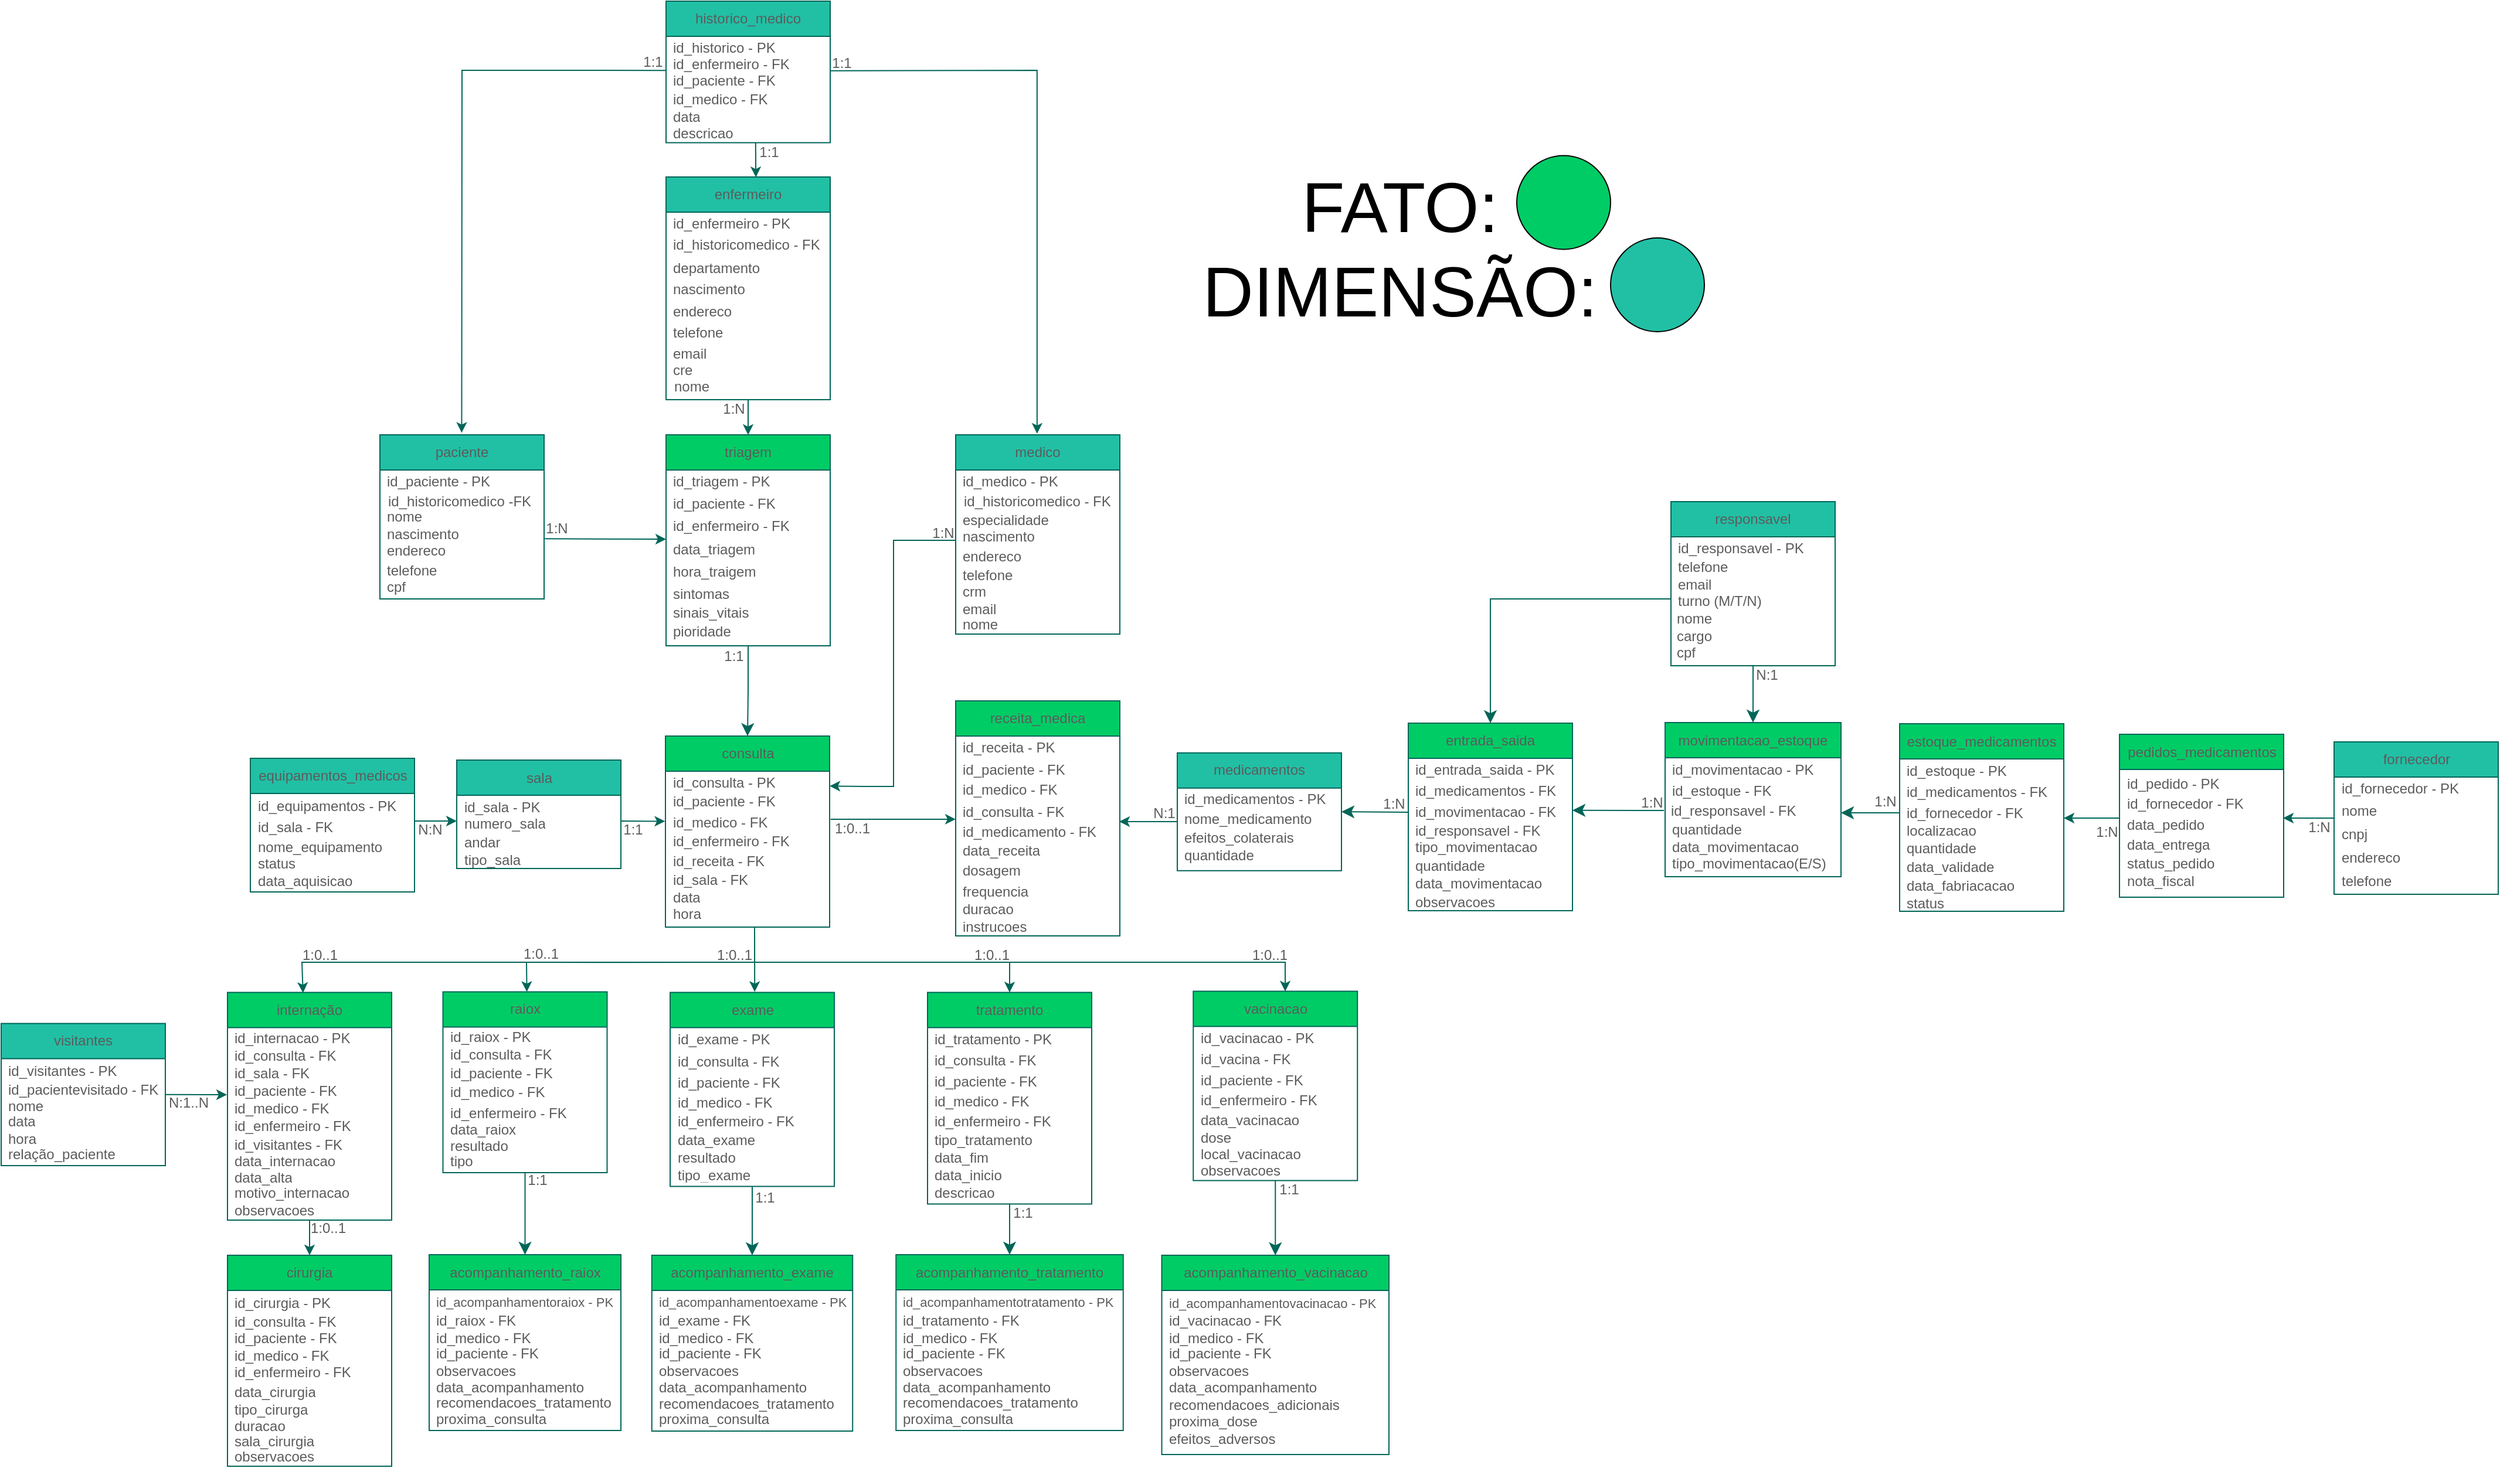 <mxfile version="26.0.6">
  <diagram name="Página-1" id="eUACIu8FaWGJN2fmajXR">
    <mxGraphModel dx="2890" dy="2996" grid="1" gridSize="10" guides="1" tooltips="1" connect="1" arrows="1" fold="1" page="1" pageScale="1" pageWidth="827" pageHeight="1169" math="0" shadow="0">
      <root>
        <mxCell id="0" />
        <mxCell id="1" parent="0" />
        <mxCell id="8bl1ii6WqUolUr_ryR1j-1" value="paciente" style="swimlane;fontStyle=0;childLayout=stackLayout;horizontal=1;startSize=30;horizontalStack=0;resizeParent=1;resizeParentMax=0;resizeLast=0;collapsible=1;marginBottom=0;whiteSpace=wrap;html=1;container=0;labelBackgroundColor=none;fillColor=light-dark(#21C0A5,#00CC66);strokeColor=#006658;fontColor=#5C5C5C;" parent="1" vertex="1">
          <mxGeometry x="503" y="-220" width="140" height="140" as="geometry" />
        </mxCell>
        <mxCell id="8bl1ii6WqUolUr_ryR1j-2" value="id_paciente - PK" style="text;strokeColor=none;fillColor=none;align=left;verticalAlign=middle;spacingLeft=4;spacingRight=4;overflow=hidden;points=[[0,0.5],[1,0.5]];portConstraint=eastwest;rotatable=0;whiteSpace=wrap;html=1;labelBackgroundColor=none;fontColor=#5C5C5C;" parent="1" vertex="1">
          <mxGeometry x="503" y="-190" width="140" height="20" as="geometry" />
        </mxCell>
        <mxCell id="8bl1ii6WqUolUr_ryR1j-3" value="nome" style="text;strokeColor=none;fillColor=none;align=left;verticalAlign=middle;spacingLeft=4;spacingRight=4;overflow=hidden;points=[[0,0.5],[1,0.5]];portConstraint=eastwest;rotatable=0;whiteSpace=wrap;html=1;labelBackgroundColor=none;fontColor=#5C5C5C;" parent="1" vertex="1">
          <mxGeometry x="503" y="-160" width="60" height="19" as="geometry" />
        </mxCell>
        <mxCell id="8bl1ii6WqUolUr_ryR1j-4" value="nascimento" style="text;strokeColor=none;fillColor=none;align=left;verticalAlign=middle;spacingLeft=4;spacingRight=4;overflow=hidden;points=[[0,0.5],[1,0.5]];portConstraint=eastwest;rotatable=0;whiteSpace=wrap;html=1;labelBackgroundColor=none;fontColor=#5C5C5C;" parent="1" vertex="1">
          <mxGeometry x="503" y="-145" width="80" height="20" as="geometry" />
        </mxCell>
        <mxCell id="8bl1ii6WqUolUr_ryR1j-5" value="endereco&lt;span style=&quot;color: rgba(0, 0, 0, 0); font-family: monospace; font-size: 0px; text-wrap-mode: nowrap;&quot;&gt;%3CmxGraphModel%3E%3Croot%3E%3CmxCell%20id%3D%220%22%2F%3E%3CmxCell%20id%3D%221%22%20parent%3D%220%22%2F%3E%3CmxCell%20id%3D%222%22%20value%3D%22nascimento%22%20style%3D%22text%3BstrokeColor%3Dnone%3BfillColor%3Dnone%3Balign%3Dleft%3BverticalAlign%3Dmiddle%3BspacingLeft%3D4%3BspacingRight%3D4%3Boverflow%3Dhidden%3Bpoints%3D%5B%5B0%2C0.5%5D%2C%5B1%2C0.5%5D%5D%3BportConstraint%3Deastwest%3Brotatable%3D0%3BwhiteSpace%3Dwrap%3Bhtml%3D1%3B%22%20vertex%3D%221%22%20parent%3D%221%22%3E%3CmxGeometry%20x%3D%22230%22%20y%3D%22340%22%20width%3D%2280%22%20height%3D%2220%22%20as%3D%22geometry%22%2F%3E%3C%2FmxCell%3E%3C%2Froot%3E%3C%2FmxGraphModel%3E&lt;/span&gt;" style="text;strokeColor=none;fillColor=none;align=left;verticalAlign=middle;spacingLeft=4;spacingRight=4;overflow=hidden;points=[[0,0.5],[1,0.5]];portConstraint=eastwest;rotatable=0;whiteSpace=wrap;html=1;labelBackgroundColor=none;fontColor=#5C5C5C;" parent="1" vertex="1">
          <mxGeometry x="503" y="-131" width="80" height="20" as="geometry" />
        </mxCell>
        <mxCell id="8bl1ii6WqUolUr_ryR1j-6" value="telefone" style="text;strokeColor=none;fillColor=none;align=left;verticalAlign=middle;spacingLeft=4;spacingRight=4;overflow=hidden;points=[[0,0.5],[1,0.5]];portConstraint=eastwest;rotatable=0;whiteSpace=wrap;html=1;labelBackgroundColor=none;fontColor=#5C5C5C;" parent="1" vertex="1">
          <mxGeometry x="503" y="-114" width="80" height="20" as="geometry" />
        </mxCell>
        <mxCell id="8bl1ii6WqUolUr_ryR1j-7" value="medico" style="swimlane;fontStyle=0;childLayout=stackLayout;horizontal=1;startSize=30;horizontalStack=0;resizeParent=1;resizeParentMax=0;resizeLast=0;collapsible=1;marginBottom=0;whiteSpace=wrap;html=1;container=0;labelBackgroundColor=none;fillColor=#21C0A5;strokeColor=#006658;fontColor=#5C5C5C;" parent="1" vertex="1">
          <mxGeometry x="994" y="-220" width="140" height="170" as="geometry" />
        </mxCell>
        <mxCell id="8bl1ii6WqUolUr_ryR1j-8" value="id_medico - PK" style="text;strokeColor=none;fillColor=none;align=left;verticalAlign=middle;spacingLeft=4;spacingRight=4;overflow=hidden;points=[[0,0.5],[1,0.5]];portConstraint=eastwest;rotatable=0;whiteSpace=wrap;html=1;labelBackgroundColor=none;fontColor=#5C5C5C;" parent="1" vertex="1">
          <mxGeometry x="994" y="-190" width="140" height="20" as="geometry" />
        </mxCell>
        <mxCell id="8bl1ii6WqUolUr_ryR1j-9" value="nome" style="text;strokeColor=none;fillColor=none;align=left;verticalAlign=middle;spacingLeft=4;spacingRight=4;overflow=hidden;points=[[0,0.5],[1,0.5]];portConstraint=eastwest;rotatable=0;whiteSpace=wrap;html=1;labelBackgroundColor=none;fontColor=#5C5C5C;" parent="1" vertex="1">
          <mxGeometry x="994" y="-68" width="60" height="20" as="geometry" />
        </mxCell>
        <mxCell id="8bl1ii6WqUolUr_ryR1j-10" value="nascimento" style="text;strokeColor=none;fillColor=none;align=left;verticalAlign=middle;spacingLeft=4;spacingRight=4;overflow=hidden;points=[[0,0.5],[1,0.5]];portConstraint=eastwest;rotatable=0;whiteSpace=wrap;html=1;labelBackgroundColor=none;fontColor=#5C5C5C;" parent="1" vertex="1">
          <mxGeometry x="994" y="-143" width="80" height="20" as="geometry" />
        </mxCell>
        <mxCell id="8bl1ii6WqUolUr_ryR1j-11" value="endereco&lt;span style=&quot;color: rgba(0, 0, 0, 0); font-family: monospace; font-size: 0px; text-wrap-mode: nowrap;&quot;&gt;%3CmxGraphModel%3E%3Croot%3E%3CmxCell%20id%3D%220%22%2F%3E%3CmxCell%20id%3D%221%22%20parent%3D%220%22%2F%3E%3CmxCell%20id%3D%222%22%20value%3D%22nascimento%22%20style%3D%22text%3BstrokeColor%3Dnone%3BfillColor%3Dnone%3Balign%3Dleft%3BverticalAlign%3Dmiddle%3BspacingLeft%3D4%3BspacingRight%3D4%3Boverflow%3Dhidden%3Bpoints%3D%5B%5B0%2C0.5%5D%2C%5B1%2C0.5%5D%5D%3BportConstraint%3Deastwest%3Brotatable%3D0%3BwhiteSpace%3Dwrap%3Bhtml%3D1%3B%22%20vertex%3D%221%22%20parent%3D%221%22%3E%3CmxGeometry%20x%3D%22230%22%20y%3D%22340%22%20width%3D%2280%22%20height%3D%2220%22%20as%3D%22geometry%22%2F%3E%3C%2FmxCell%3E%3C%2Froot%3E%3C%2FmxGraphModel%3E&lt;/span&gt;" style="text;strokeColor=none;fillColor=none;align=left;verticalAlign=middle;spacingLeft=4;spacingRight=4;overflow=hidden;points=[[0,0.5],[1,0.5]];portConstraint=eastwest;rotatable=0;whiteSpace=wrap;html=1;labelBackgroundColor=none;fontColor=#5C5C5C;" parent="1" vertex="1">
          <mxGeometry x="994" y="-126" width="80" height="20" as="geometry" />
        </mxCell>
        <mxCell id="8bl1ii6WqUolUr_ryR1j-12" value="telefone" style="text;strokeColor=none;fillColor=none;align=left;verticalAlign=middle;spacingLeft=4;spacingRight=4;overflow=hidden;points=[[0,0.5],[1,0.5]];portConstraint=eastwest;rotatable=0;whiteSpace=wrap;html=1;labelBackgroundColor=none;fontColor=#5C5C5C;" parent="1" vertex="1">
          <mxGeometry x="994" y="-110" width="80" height="20" as="geometry" />
        </mxCell>
        <mxCell id="8bl1ii6WqUolUr_ryR1j-13" value="especialidade" style="text;strokeColor=none;fillColor=none;align=left;verticalAlign=middle;spacingLeft=4;spacingRight=4;overflow=hidden;points=[[0,0.5],[1,0.5]];portConstraint=eastwest;rotatable=0;whiteSpace=wrap;html=1;labelBackgroundColor=none;fontColor=#5C5C5C;" parent="1" vertex="1">
          <mxGeometry x="994" y="-157" width="90" height="20" as="geometry" />
        </mxCell>
        <mxCell id="8bl1ii6WqUolUr_ryR1j-14" value="email" style="text;strokeColor=none;fillColor=none;align=left;verticalAlign=middle;spacingLeft=4;spacingRight=4;overflow=hidden;points=[[0,0.5],[1,0.5]];portConstraint=eastwest;rotatable=0;whiteSpace=wrap;html=1;labelBackgroundColor=none;fontColor=#5C5C5C;" parent="1" vertex="1">
          <mxGeometry x="994" y="-81" width="60" height="20" as="geometry" />
        </mxCell>
        <mxCell id="8bl1ii6WqUolUr_ryR1j-15" value="enfermeiro" style="swimlane;fontStyle=0;childLayout=stackLayout;horizontal=1;startSize=30;horizontalStack=0;resizeParent=1;resizeParentMax=0;resizeLast=0;collapsible=1;marginBottom=0;whiteSpace=wrap;html=1;container=0;labelBackgroundColor=none;fillColor=#21C0A5;strokeColor=#006658;fontColor=#5C5C5C;" parent="1" vertex="1">
          <mxGeometry x="747" y="-440" width="140" height="190" as="geometry" />
        </mxCell>
        <mxCell id="8bl1ii6WqUolUr_ryR1j-16" value="id_enfermeiro - PK" style="text;strokeColor=none;fillColor=none;align=left;verticalAlign=middle;spacingLeft=4;spacingRight=4;overflow=hidden;points=[[0,0.5],[1,0.5]];portConstraint=eastwest;rotatable=0;whiteSpace=wrap;html=1;labelBackgroundColor=none;fontColor=#5C5C5C;" parent="1" vertex="1">
          <mxGeometry x="747" y="-410" width="140" height="20" as="geometry" />
        </mxCell>
        <mxCell id="8bl1ii6WqUolUr_ryR1j-17" value="nome" style="text;strokeColor=none;fillColor=none;align=left;verticalAlign=middle;spacingLeft=4;spacingRight=4;overflow=hidden;points=[[0,0.5],[1,0.5]];portConstraint=eastwest;rotatable=0;whiteSpace=wrap;html=1;labelBackgroundColor=none;fontColor=#5C5C5C;" parent="1" vertex="1">
          <mxGeometry x="747.75" y="-271" width="132" height="20" as="geometry" />
        </mxCell>
        <mxCell id="8bl1ii6WqUolUr_ryR1j-18" value="nascimento" style="text;strokeColor=none;fillColor=none;align=left;verticalAlign=middle;spacingLeft=4;spacingRight=4;overflow=hidden;points=[[0,0.5],[1,0.5]];portConstraint=eastwest;rotatable=0;whiteSpace=wrap;html=1;labelBackgroundColor=none;fontColor=#5C5C5C;" parent="1" vertex="1">
          <mxGeometry x="747" y="-354" width="80" height="20" as="geometry" />
        </mxCell>
        <mxCell id="8bl1ii6WqUolUr_ryR1j-19" value="endereco&lt;span style=&quot;color: rgba(0, 0, 0, 0); font-family: monospace; font-size: 0px; text-wrap-mode: nowrap;&quot;&gt;%3CmxGraphModel%3E%3Croot%3E%3CmxCell%20id%3D%220%22%2F%3E%3CmxCell%20id%3D%221%22%20parent%3D%220%22%2F%3E%3CmxCell%20id%3D%222%22%20value%3D%22nascimento%22%20style%3D%22text%3BstrokeColor%3Dnone%3BfillColor%3Dnone%3Balign%3Dleft%3BverticalAlign%3Dmiddle%3BspacingLeft%3D4%3BspacingRight%3D4%3Boverflow%3Dhidden%3Bpoints%3D%5B%5B0%2C0.5%5D%2C%5B1%2C0.5%5D%5D%3BportConstraint%3Deastwest%3Brotatable%3D0%3BwhiteSpace%3Dwrap%3Bhtml%3D1%3B%22%20vertex%3D%221%22%20parent%3D%221%22%3E%3CmxGeometry%20x%3D%22230%22%20y%3D%22340%22%20width%3D%2280%22%20height%3D%2220%22%20as%3D%22geometry%22%2F%3E%3C%2FmxCell%3E%3C%2Froot%3E%3C%2FmxGraphModel%3E&lt;/span&gt;" style="text;strokeColor=none;fillColor=none;align=left;verticalAlign=middle;spacingLeft=4;spacingRight=4;overflow=hidden;points=[[0,0.5],[1,0.5]];portConstraint=eastwest;rotatable=0;whiteSpace=wrap;html=1;labelBackgroundColor=none;fontColor=#5C5C5C;" parent="1" vertex="1">
          <mxGeometry x="747" y="-335" width="80" height="20" as="geometry" />
        </mxCell>
        <mxCell id="8bl1ii6WqUolUr_ryR1j-20" value="telefone" style="text;strokeColor=none;fillColor=none;align=left;verticalAlign=middle;spacingLeft=4;spacingRight=4;overflow=hidden;points=[[0,0.5],[1,0.5]];portConstraint=eastwest;rotatable=0;whiteSpace=wrap;html=1;labelBackgroundColor=none;fontColor=#5C5C5C;" parent="1" vertex="1">
          <mxGeometry x="747" y="-317" width="80" height="20" as="geometry" />
        </mxCell>
        <mxCell id="8bl1ii6WqUolUr_ryR1j-21" value="departamento" style="text;strokeColor=none;fillColor=none;align=left;verticalAlign=middle;spacingLeft=4;spacingRight=4;overflow=hidden;points=[[0,0.5],[1,0.5]];portConstraint=eastwest;rotatable=0;whiteSpace=wrap;html=1;labelBackgroundColor=none;fontColor=#5C5C5C;" parent="1" vertex="1">
          <mxGeometry x="747" y="-372" width="132" height="20" as="geometry" />
        </mxCell>
        <mxCell id="8bl1ii6WqUolUr_ryR1j-22" value="email" style="text;strokeColor=none;fillColor=none;align=left;verticalAlign=middle;spacingLeft=4;spacingRight=4;overflow=hidden;points=[[0,0.5],[1,0.5]];portConstraint=eastwest;rotatable=0;whiteSpace=wrap;html=1;labelBackgroundColor=none;fontColor=#5C5C5C;" parent="1" vertex="1">
          <mxGeometry x="747" y="-299" width="60" height="20" as="geometry" />
        </mxCell>
        <mxCell id="8bl1ii6WqUolUr_ryR1j-24" value="consulta" style="swimlane;fontStyle=0;childLayout=stackLayout;horizontal=1;startSize=30;horizontalStack=0;resizeParent=1;resizeParentMax=0;resizeLast=0;collapsible=1;marginBottom=0;whiteSpace=wrap;html=1;container=0;labelBackgroundColor=none;fillColor=#00CC66;strokeColor=#006658;fontColor=#5C5C5C;" parent="1" vertex="1">
          <mxGeometry x="746.5" y="37" width="140" height="163" as="geometry" />
        </mxCell>
        <mxCell id="8bl1ii6WqUolUr_ryR1j-25" value="id_consulta - PK" style="text;strokeColor=none;fillColor=none;align=left;verticalAlign=middle;spacingLeft=4;spacingRight=4;overflow=hidden;points=[[0,0.5],[1,0.5]];portConstraint=eastwest;rotatable=0;whiteSpace=wrap;html=1;labelBackgroundColor=none;fontColor=#5C5C5C;" parent="1" vertex="1">
          <mxGeometry x="746.5" y="67" width="140" height="20" as="geometry" />
        </mxCell>
        <mxCell id="8bl1ii6WqUolUr_ryR1j-26" value="id_paciente - FK" style="text;strokeColor=none;fillColor=none;align=left;verticalAlign=middle;spacingLeft=4;spacingRight=4;overflow=hidden;points=[[0,0.5],[1,0.5]];portConstraint=eastwest;rotatable=0;whiteSpace=wrap;html=1;labelBackgroundColor=none;fontColor=#5C5C5C;" parent="1" vertex="1">
          <mxGeometry x="746.5" y="83" width="106" height="20" as="geometry" />
        </mxCell>
        <mxCell id="8bl1ii6WqUolUr_ryR1j-27" value="data" style="text;strokeColor=none;fillColor=none;align=left;verticalAlign=middle;spacingLeft=4;spacingRight=4;overflow=hidden;points=[[0,0.5],[1,0.5]];portConstraint=eastwest;rotatable=0;whiteSpace=wrap;html=1;labelBackgroundColor=none;fontColor=#5C5C5C;" parent="1" vertex="1">
          <mxGeometry x="746.5" y="165" width="80" height="20" as="geometry" />
        </mxCell>
        <mxCell id="8bl1ii6WqUolUr_ryR1j-28" value="hora" style="text;strokeColor=none;fillColor=none;align=left;verticalAlign=middle;spacingLeft=4;spacingRight=4;overflow=hidden;points=[[0,0.5],[1,0.5]];portConstraint=eastwest;rotatable=0;whiteSpace=wrap;html=1;labelBackgroundColor=none;fontColor=#5C5C5C;" parent="1" vertex="1">
          <mxGeometry x="746.5" y="179" width="80" height="20" as="geometry" />
        </mxCell>
        <mxCell id="8bl1ii6WqUolUr_ryR1j-29" value="id_medico - FK" style="text;strokeColor=none;fillColor=none;align=left;verticalAlign=middle;spacingLeft=4;spacingRight=4;overflow=hidden;points=[[0,0.5],[1,0.5]];portConstraint=eastwest;rotatable=0;whiteSpace=wrap;html=1;labelBackgroundColor=none;fontColor=#5C5C5C;" parent="1" vertex="1">
          <mxGeometry x="746.5" y="101" width="96" height="20" as="geometry" />
        </mxCell>
        <mxCell id="8bl1ii6WqUolUr_ryR1j-32" value="receita_medica" style="swimlane;fontStyle=0;childLayout=stackLayout;horizontal=1;startSize=30;horizontalStack=0;resizeParent=1;resizeParentMax=0;resizeLast=0;collapsible=1;marginBottom=0;whiteSpace=wrap;html=1;container=0;labelBackgroundColor=none;fillColor=#00CC66;strokeColor=#006658;fontColor=#5C5C5C;" parent="1" vertex="1">
          <mxGeometry x="994" y="7" width="140" height="200.5" as="geometry" />
        </mxCell>
        <mxCell id="8bl1ii6WqUolUr_ryR1j-33" value="id_receita - PK" style="text;strokeColor=none;fillColor=none;align=left;verticalAlign=middle;spacingLeft=4;spacingRight=4;overflow=hidden;points=[[0,0.5],[1,0.5]];portConstraint=eastwest;rotatable=0;whiteSpace=wrap;html=1;labelBackgroundColor=none;fontColor=#5C5C5C;" parent="1" vertex="1">
          <mxGeometry x="994" y="37" width="140" height="20" as="geometry" />
        </mxCell>
        <mxCell id="8bl1ii6WqUolUr_ryR1j-34" value="id_paciente - FK" style="text;strokeColor=none;fillColor=none;align=left;verticalAlign=middle;spacingLeft=4;spacingRight=4;overflow=hidden;points=[[0,0.5],[1,0.5]];portConstraint=eastwest;rotatable=0;whiteSpace=wrap;html=1;labelBackgroundColor=none;fontColor=#5C5C5C;" parent="1" vertex="1">
          <mxGeometry x="994" y="56" width="108.5" height="20" as="geometry" />
        </mxCell>
        <mxCell id="8bl1ii6WqUolUr_ryR1j-35" value="data_receita" style="text;strokeColor=none;fillColor=none;align=left;verticalAlign=middle;spacingLeft=4;spacingRight=4;overflow=hidden;points=[[0,0.5],[1,0.5]];portConstraint=eastwest;rotatable=0;whiteSpace=wrap;html=1;labelBackgroundColor=none;fontColor=#5C5C5C;" parent="1" vertex="1">
          <mxGeometry x="994" y="125" width="80" height="20" as="geometry" />
        </mxCell>
        <mxCell id="8bl1ii6WqUolUr_ryR1j-36" value="id_medicamento - FK" style="text;strokeColor=none;fillColor=none;align=left;verticalAlign=middle;spacingLeft=4;spacingRight=4;overflow=hidden;points=[[0,0.5],[1,0.5]];portConstraint=eastwest;rotatable=0;whiteSpace=wrap;html=1;labelBackgroundColor=none;fontColor=#5C5C5C;" parent="1" vertex="1">
          <mxGeometry x="994" y="109" width="126" height="20" as="geometry" />
        </mxCell>
        <mxCell id="8bl1ii6WqUolUr_ryR1j-37" value="id_medico - FK" style="text;strokeColor=none;fillColor=none;align=left;verticalAlign=middle;spacingLeft=4;spacingRight=4;overflow=hidden;points=[[0,0.5],[1,0.5]];portConstraint=eastwest;rotatable=0;whiteSpace=wrap;html=1;labelBackgroundColor=none;fontColor=#5C5C5C;" parent="1" vertex="1">
          <mxGeometry x="994" y="73" width="98.5" height="20" as="geometry" />
        </mxCell>
        <mxCell id="8bl1ii6WqUolUr_ryR1j-38" value="dosagem&lt;span style=&quot;color: rgba(0, 0, 0, 0); font-family: monospace; font-size: 0px; text-wrap-mode: nowrap;&quot;&gt;%3CmxGraphModel%3E%3Croot%3E%3CmxCell%20id%3D%220%22%2F%3E%3CmxCell%20id%3D%221%22%20parent%3D%220%22%2F%3E%3CmxCell%20id%3D%222%22%20value%3D%22medicamento%22%20style%3D%22text%3BstrokeColor%3Dnone%3BfillColor%3Dnone%3Balign%3Dleft%3BverticalAlign%3Dmiddle%3BspacingLeft%3D4%3BspacingRight%3D4%3Boverflow%3Dhidden%3Bpoints%3D%5B%5B0%2C0.5%5D%2C%5B1%2C0.5%5D%5D%3BportConstraint%3Deastwest%3Brotatable%3D0%3BwhiteSpace%3Dwrap%3Bhtml%3D1%3B%22%20vertex%3D%221%22%20parent%3D%221%22%3E%3CmxGeometry%20x%3D%22344%22%20y%3D%22789%22%20width%3D%2286%22%20height%3D%2220%22%20as%3D%22geometry%22%2F%3E%3C%2FmxCell%3E%3C%2Froot%3E%3C%2FmxGraphModel%3E&lt;/span&gt;" style="text;strokeColor=none;fillColor=none;align=left;verticalAlign=middle;spacingLeft=4;spacingRight=4;overflow=hidden;points=[[0,0.5],[1,0.5]];portConstraint=eastwest;rotatable=0;whiteSpace=wrap;html=1;labelBackgroundColor=none;fontColor=#5C5C5C;" parent="1" vertex="1">
          <mxGeometry x="994" y="142" width="86" height="20" as="geometry" />
        </mxCell>
        <mxCell id="8bl1ii6WqUolUr_ryR1j-39" value="frequencia" style="text;strokeColor=none;fillColor=none;align=left;verticalAlign=middle;spacingLeft=4;spacingRight=4;overflow=hidden;points=[[0,0.5],[1,0.5]];portConstraint=eastwest;rotatable=0;whiteSpace=wrap;html=1;labelBackgroundColor=none;fontColor=#5C5C5C;" parent="1" vertex="1">
          <mxGeometry x="994" y="160" width="86" height="20" as="geometry" />
        </mxCell>
        <mxCell id="8bl1ii6WqUolUr_ryR1j-40" value="duracao" style="text;strokeColor=none;fillColor=none;align=left;verticalAlign=middle;spacingLeft=4;spacingRight=4;overflow=hidden;points=[[0,0.5],[1,0.5]];portConstraint=eastwest;rotatable=0;whiteSpace=wrap;html=1;labelBackgroundColor=none;fontColor=#5C5C5C;" parent="1" vertex="1">
          <mxGeometry x="994" y="175" width="86" height="20" as="geometry" />
        </mxCell>
        <mxCell id="8bl1ii6WqUolUr_ryR1j-41" value="instrucoes" style="text;strokeColor=none;fillColor=none;align=left;verticalAlign=middle;spacingLeft=4;spacingRight=4;overflow=hidden;points=[[0,0.5],[1,0.5]];portConstraint=eastwest;rotatable=0;whiteSpace=wrap;html=1;labelBackgroundColor=none;fontColor=#5C5C5C;" parent="1" vertex="1">
          <mxGeometry x="994" y="190" width="86" height="20" as="geometry" />
        </mxCell>
        <mxCell id="8bl1ii6WqUolUr_ryR1j-42" value="" style="edgeStyle=elbowEdgeStyle;elbow=vertical;endArrow=classic;html=1;curved=0;rounded=0;endSize=8;startSize=8;entryX=0.5;entryY=0;entryDx=0;entryDy=0;labelBackgroundColor=none;strokeColor=#006658;fontColor=default;" parent="1" target="8bl1ii6WqUolUr_ryR1j-24" edge="1">
          <mxGeometry width="50" height="50" relative="1" as="geometry">
            <mxPoint x="817" y="-40" as="sourcePoint" />
            <mxPoint x="883" y="-150" as="targetPoint" />
          </mxGeometry>
        </mxCell>
        <mxCell id="8bl1ii6WqUolUr_ryR1j-43" value="id_enfermeiro - FK" style="text;strokeColor=none;fillColor=none;align=left;verticalAlign=middle;spacingLeft=4;spacingRight=4;overflow=hidden;points=[[0,0.5],[1,0.5]];portConstraint=eastwest;rotatable=0;whiteSpace=wrap;html=1;labelBackgroundColor=none;fontColor=#5C5C5C;" parent="1" vertex="1">
          <mxGeometry x="746.5" y="117" width="116" height="20" as="geometry" />
        </mxCell>
        <mxCell id="8bl1ii6WqUolUr_ryR1j-45" value="1:1" style="text;html=1;align=center;verticalAlign=middle;whiteSpace=wrap;rounded=0;labelBackgroundColor=none;fontColor=#5C5C5C;" parent="1" vertex="1">
          <mxGeometry x="793" y="-46" width="24" height="30" as="geometry" />
        </mxCell>
        <mxCell id="8bl1ii6WqUolUr_ryR1j-47" value="1:0..1" style="text;html=1;align=center;verticalAlign=middle;whiteSpace=wrap;rounded=0;labelBackgroundColor=none;fontColor=#5C5C5C;" parent="1" vertex="1">
          <mxGeometry x="890.5" y="110" width="29.5" height="11.5" as="geometry" />
        </mxCell>
        <mxCell id="8bl1ii6WqUolUr_ryR1j-49" value="fornecedor" style="swimlane;fontStyle=0;childLayout=stackLayout;horizontal=1;startSize=30;horizontalStack=0;resizeParent=1;resizeParentMax=0;resizeLast=0;collapsible=1;marginBottom=0;whiteSpace=wrap;html=1;container=0;labelBackgroundColor=none;fillColor=#21C0A5;strokeColor=#006658;fontColor=#5C5C5C;" parent="1" vertex="1">
          <mxGeometry x="2169.5" y="42" width="140" height="130" as="geometry" />
        </mxCell>
        <mxCell id="8bl1ii6WqUolUr_ryR1j-50" value="id_fornecedor - PK" style="text;strokeColor=none;fillColor=none;align=left;verticalAlign=middle;spacingLeft=4;spacingRight=4;overflow=hidden;points=[[0,0.5],[1,0.5]];portConstraint=eastwest;rotatable=0;whiteSpace=wrap;html=1;labelBackgroundColor=none;fontColor=#5C5C5C;" parent="1" vertex="1">
          <mxGeometry x="2169.5" y="72" width="140" height="20" as="geometry" />
        </mxCell>
        <mxCell id="8bl1ii6WqUolUr_ryR1j-51" value="nome" style="text;strokeColor=none;fillColor=none;align=left;verticalAlign=middle;spacingLeft=4;spacingRight=4;overflow=hidden;points=[[0,0.5],[1,0.5]];portConstraint=eastwest;rotatable=0;whiteSpace=wrap;html=1;labelBackgroundColor=none;fontColor=#5C5C5C;" parent="1" vertex="1">
          <mxGeometry x="2169.5" y="91" width="60" height="20" as="geometry" />
        </mxCell>
        <mxCell id="8bl1ii6WqUolUr_ryR1j-52" value="cnpj" style="text;strokeColor=none;fillColor=none;align=left;verticalAlign=middle;spacingLeft=4;spacingRight=4;overflow=hidden;points=[[0,0.5],[1,0.5]];portConstraint=eastwest;rotatable=0;whiteSpace=wrap;html=1;labelBackgroundColor=none;fontColor=#5C5C5C;" parent="1" vertex="1">
          <mxGeometry x="2169.5" y="111" width="80" height="20" as="geometry" />
        </mxCell>
        <mxCell id="8bl1ii6WqUolUr_ryR1j-53" value="endereco&lt;span style=&quot;color: rgba(0, 0, 0, 0); font-family: monospace; font-size: 0px; text-wrap-mode: nowrap;&quot;&gt;%3CmxGraphModel%3E%3Croot%3E%3CmxCell%20id%3D%220%22%2F%3E%3CmxCell%20id%3D%221%22%20parent%3D%220%22%2F%3E%3CmxCell%20id%3D%222%22%20value%3D%22nascimento%22%20style%3D%22text%3BstrokeColor%3Dnone%3BfillColor%3Dnone%3Balign%3Dleft%3BverticalAlign%3Dmiddle%3BspacingLeft%3D4%3BspacingRight%3D4%3Boverflow%3Dhidden%3Bpoints%3D%5B%5B0%2C0.5%5D%2C%5B1%2C0.5%5D%5D%3BportConstraint%3Deastwest%3Brotatable%3D0%3BwhiteSpace%3Dwrap%3Bhtml%3D1%3B%22%20vertex%3D%221%22%20parent%3D%221%22%3E%3CmxGeometry%20x%3D%22230%22%20y%3D%22340%22%20width%3D%2280%22%20height%3D%2220%22%20as%3D%22geometry%22%2F%3E%3C%2FmxCell%3E%3C%2Froot%3E%3C%2FmxGraphModel%3E&lt;/span&gt;" style="text;strokeColor=none;fillColor=none;align=left;verticalAlign=middle;spacingLeft=4;spacingRight=4;overflow=hidden;points=[[0,0.5],[1,0.5]];portConstraint=eastwest;rotatable=0;whiteSpace=wrap;html=1;labelBackgroundColor=none;fontColor=#5C5C5C;" parent="1" vertex="1">
          <mxGeometry x="2169.5" y="131" width="80" height="20" as="geometry" />
        </mxCell>
        <mxCell id="8bl1ii6WqUolUr_ryR1j-54" value="telefone" style="text;strokeColor=none;fillColor=none;align=left;verticalAlign=middle;spacingLeft=4;spacingRight=4;overflow=hidden;points=[[0,0.5],[1,0.5]];portConstraint=eastwest;rotatable=0;whiteSpace=wrap;html=1;labelBackgroundColor=none;fontColor=#5C5C5C;" parent="1" vertex="1">
          <mxGeometry x="2169.5" y="151" width="80" height="20" as="geometry" />
        </mxCell>
        <mxCell id="8bl1ii6WqUolUr_ryR1j-63" value="pedidos_medicamentos" style="swimlane;fontStyle=0;childLayout=stackLayout;horizontal=1;startSize=30;horizontalStack=0;resizeParent=1;resizeParentMax=0;resizeLast=0;collapsible=1;marginBottom=0;whiteSpace=wrap;html=1;container=0;labelBackgroundColor=none;fillColor=#00CC66;strokeColor=#006658;fontColor=#5C5C5C;" parent="1" vertex="1">
          <mxGeometry x="1986.5" y="35.5" width="140" height="139" as="geometry" />
        </mxCell>
        <mxCell id="8bl1ii6WqUolUr_ryR1j-64" value="id_fornecedor - FK" style="text;strokeColor=none;fillColor=none;align=left;verticalAlign=middle;spacingLeft=4;spacingRight=4;overflow=hidden;points=[[0,0.5],[1,0.5]];portConstraint=eastwest;rotatable=0;whiteSpace=wrap;html=1;labelBackgroundColor=none;fontColor=#5C5C5C;" parent="1" vertex="1">
          <mxGeometry x="1986.5" y="84.5" width="140" height="20" as="geometry" />
        </mxCell>
        <mxCell id="8bl1ii6WqUolUr_ryR1j-65" value="id_pedido - PK" style="text;strokeColor=none;fillColor=none;align=left;verticalAlign=middle;spacingLeft=4;spacingRight=4;overflow=hidden;points=[[0,0.5],[1,0.5]];portConstraint=eastwest;rotatable=0;whiteSpace=wrap;html=1;labelBackgroundColor=none;fontColor=#5C5C5C;" parent="1" vertex="1">
          <mxGeometry x="1986.5" y="67.5" width="92.5" height="20" as="geometry" />
        </mxCell>
        <mxCell id="8bl1ii6WqUolUr_ryR1j-66" value="status_pedido" style="text;strokeColor=none;fillColor=none;align=left;verticalAlign=middle;spacingLeft=4;spacingRight=4;overflow=hidden;points=[[0,0.5],[1,0.5]];portConstraint=eastwest;rotatable=0;whiteSpace=wrap;html=1;labelBackgroundColor=none;fontColor=#5C5C5C;" parent="1" vertex="1">
          <mxGeometry x="1986.5" y="135.5" width="90" height="20" as="geometry" />
        </mxCell>
        <mxCell id="8bl1ii6WqUolUr_ryR1j-68" value="data_pedido" style="text;strokeColor=none;fillColor=none;align=left;verticalAlign=middle;spacingLeft=4;spacingRight=4;overflow=hidden;points=[[0,0.5],[1,0.5]];portConstraint=eastwest;rotatable=0;whiteSpace=wrap;html=1;labelBackgroundColor=none;fontColor=#5C5C5C;" parent="1" vertex="1">
          <mxGeometry x="1986.5" y="102.5" width="90" height="20" as="geometry" />
        </mxCell>
        <mxCell id="8bl1ii6WqUolUr_ryR1j-69" value="data_entrega" style="text;strokeColor=none;fillColor=none;align=left;verticalAlign=middle;spacingLeft=4;spacingRight=4;overflow=hidden;points=[[0,0.5],[1,0.5]];portConstraint=eastwest;rotatable=0;whiteSpace=wrap;html=1;labelBackgroundColor=none;fontColor=#5C5C5C;" parent="1" vertex="1">
          <mxGeometry x="1986.5" y="119.5" width="90" height="20" as="geometry" />
        </mxCell>
        <mxCell id="8bl1ii6WqUolUr_ryR1j-78" value="medicamentos" style="swimlane;fontStyle=0;childLayout=stackLayout;horizontal=1;startSize=30;horizontalStack=0;resizeParent=1;resizeParentMax=0;resizeLast=0;collapsible=1;marginBottom=0;whiteSpace=wrap;html=1;container=0;labelBackgroundColor=none;fillColor=#21C0A5;strokeColor=#006658;fontColor=#5C5C5C;" parent="1" vertex="1">
          <mxGeometry x="1183" y="51.36" width="140" height="100.5" as="geometry" />
        </mxCell>
        <mxCell id="8bl1ii6WqUolUr_ryR1j-79" value="id_medicamentos - PK" style="text;strokeColor=none;fillColor=none;align=left;verticalAlign=middle;spacingLeft=4;spacingRight=4;overflow=hidden;points=[[0,0.5],[1,0.5]];portConstraint=eastwest;rotatable=0;whiteSpace=wrap;html=1;labelBackgroundColor=none;fontColor=#5C5C5C;" parent="1" vertex="1">
          <mxGeometry x="1183" y="81.36" width="140" height="20" as="geometry" />
        </mxCell>
        <mxCell id="8bl1ii6WqUolUr_ryR1j-80" value="nome_medicamento" style="text;strokeColor=none;fillColor=none;align=left;verticalAlign=middle;spacingLeft=4;spacingRight=4;overflow=hidden;points=[[0,0.5],[1,0.5]];portConstraint=eastwest;rotatable=0;whiteSpace=wrap;html=1;labelBackgroundColor=none;fontColor=#5C5C5C;" parent="1" vertex="1">
          <mxGeometry x="1183" y="98.36" width="130" height="20" as="geometry" />
        </mxCell>
        <mxCell id="8bl1ii6WqUolUr_ryR1j-83" value="efeitos_colaterais" style="text;strokeColor=none;fillColor=none;align=left;verticalAlign=middle;spacingLeft=4;spacingRight=4;overflow=hidden;points=[[0,0.5],[1,0.5]];portConstraint=eastwest;rotatable=0;whiteSpace=wrap;html=1;labelBackgroundColor=none;fontColor=#5C5C5C;" parent="1" vertex="1">
          <mxGeometry x="1183" y="114.36" width="110" height="20" as="geometry" />
        </mxCell>
        <mxCell id="8bl1ii6WqUolUr_ryR1j-87" value="N:1" style="text;html=1;align=center;verticalAlign=middle;whiteSpace=wrap;rounded=0;labelBackgroundColor=none;fontColor=#5C5C5C;" parent="1" vertex="1">
          <mxGeometry x="1162" y="94" width="20" height="17.36" as="geometry" />
        </mxCell>
        <mxCell id="8bl1ii6WqUolUr_ryR1j-91" value="" style="endArrow=classic;html=1;rounded=0;labelBackgroundColor=none;strokeColor=#006658;fontColor=default;" parent="1" edge="1">
          <mxGeometry width="50" height="50" relative="1" as="geometry">
            <mxPoint x="1986" y="107" as="sourcePoint" />
            <mxPoint x="1939" y="107" as="targetPoint" />
          </mxGeometry>
        </mxCell>
        <mxCell id="8bl1ii6WqUolUr_ryR1j-102" value="1:N" style="text;html=1;align=center;verticalAlign=middle;whiteSpace=wrap;rounded=0;labelBackgroundColor=none;fontColor=#5C5C5C;" parent="1" vertex="1">
          <mxGeometry x="1967.5" y="111.75" width="16" height="14.5" as="geometry" />
        </mxCell>
        <mxCell id="8bl1ii6WqUolUr_ryR1j-114" value="1:N" style="text;html=1;align=center;verticalAlign=middle;whiteSpace=wrap;rounded=0;labelBackgroundColor=none;fontColor=#5C5C5C;" parent="1" vertex="1">
          <mxGeometry x="2146.5" y="109.36" width="20" height="10.64" as="geometry" />
        </mxCell>
        <mxCell id="8bl1ii6WqUolUr_ryR1j-117" value="sala" style="swimlane;fontStyle=0;childLayout=stackLayout;horizontal=1;startSize=30;horizontalStack=0;resizeParent=1;resizeParentMax=0;resizeLast=0;collapsible=1;marginBottom=0;whiteSpace=wrap;html=1;container=0;labelBackgroundColor=none;fillColor=#21C0A5;strokeColor=#006658;fontColor=#5C5C5C;" parent="1" vertex="1">
          <mxGeometry x="568.5" y="57.5" width="140" height="92.5" as="geometry" />
        </mxCell>
        <mxCell id="8bl1ii6WqUolUr_ryR1j-118" value="id_sala - PK" style="text;strokeColor=none;fillColor=none;align=left;verticalAlign=middle;spacingLeft=4;spacingRight=4;overflow=hidden;points=[[0,0.5],[1,0.5]];portConstraint=eastwest;rotatable=0;whiteSpace=wrap;html=1;labelBackgroundColor=none;fontColor=#5C5C5C;" parent="1" vertex="1">
          <mxGeometry x="568.5" y="87.5" width="140" height="20" as="geometry" />
        </mxCell>
        <mxCell id="8bl1ii6WqUolUr_ryR1j-119" value="numero_sala" style="text;strokeColor=none;fillColor=none;align=left;verticalAlign=middle;spacingLeft=4;spacingRight=4;overflow=hidden;points=[[0,0.5],[1,0.5]];portConstraint=eastwest;rotatable=0;whiteSpace=wrap;html=1;labelBackgroundColor=none;fontColor=#5C5C5C;" parent="1" vertex="1">
          <mxGeometry x="568.5" y="101.5" width="90" height="20" as="geometry" />
        </mxCell>
        <mxCell id="8bl1ii6WqUolUr_ryR1j-120" value="andar" style="text;strokeColor=none;fillColor=none;align=left;verticalAlign=middle;spacingLeft=4;spacingRight=4;overflow=hidden;points=[[0,0.5],[1,0.5]];portConstraint=eastwest;rotatable=0;whiteSpace=wrap;html=1;labelBackgroundColor=none;fontColor=#5C5C5C;" parent="1" vertex="1">
          <mxGeometry x="568.5" y="115.5" width="76" height="24" as="geometry" />
        </mxCell>
        <mxCell id="8bl1ii6WqUolUr_ryR1j-121" value="tipo_sala" style="text;strokeColor=none;fillColor=none;align=left;verticalAlign=middle;spacingLeft=4;spacingRight=4;overflow=hidden;points=[[0,0.5],[1,0.5]];portConstraint=eastwest;rotatable=0;whiteSpace=wrap;html=1;labelBackgroundColor=none;fontColor=#5C5C5C;" parent="1" vertex="1">
          <mxGeometry x="569" y="132.5" width="80" height="20" as="geometry" />
        </mxCell>
        <mxCell id="8bl1ii6WqUolUr_ryR1j-123" value="" style="endArrow=classic;html=1;rounded=0;strokeColor=#006658;fontColor=default;fillColor=#21C0A5;entryX=-0.003;entryY=0.437;entryDx=0;entryDy=0;entryPerimeter=0;labelBackgroundColor=none;" parent="1" edge="1">
          <mxGeometry width="50" height="50" relative="1" as="geometry">
            <mxPoint x="708.5" y="109.5" as="sourcePoint" />
            <mxPoint x="746.212" y="109.74" as="targetPoint" />
          </mxGeometry>
        </mxCell>
        <mxCell id="8bl1ii6WqUolUr_ryR1j-124" value="1:1" style="text;html=1;align=center;verticalAlign=middle;whiteSpace=wrap;rounded=0;fontColor=#5C5C5C;labelBackgroundColor=none;" parent="1" vertex="1">
          <mxGeometry x="708.5" y="109.5" width="20" height="14" as="geometry" />
        </mxCell>
        <mxCell id="8bl1ii6WqUolUr_ryR1j-126" value="id_sala - FK" style="text;strokeColor=none;fillColor=none;align=left;verticalAlign=middle;spacingLeft=4;spacingRight=4;overflow=hidden;points=[[0,0.5],[1,0.5]];portConstraint=eastwest;rotatable=0;whiteSpace=wrap;html=1;labelBackgroundColor=none;fontColor=#5C5C5C;" parent="1" vertex="1">
          <mxGeometry x="746.5" y="150" width="90" height="20" as="geometry" />
        </mxCell>
        <mxCell id="8bl1ii6WqUolUr_ryR1j-128" value="cpf" style="text;strokeColor=none;fillColor=none;align=left;verticalAlign=middle;spacingLeft=4;spacingRight=4;overflow=hidden;points=[[0,0.5],[1,0.5]];portConstraint=eastwest;rotatable=0;whiteSpace=wrap;html=1;labelBackgroundColor=none;fontColor=#5C5C5C;" parent="1" vertex="1">
          <mxGeometry x="503" y="-100" width="80" height="20" as="geometry" />
        </mxCell>
        <mxCell id="8bl1ii6WqUolUr_ryR1j-129" value="cre" style="text;strokeColor=none;fillColor=none;align=left;verticalAlign=middle;spacingLeft=4;spacingRight=4;overflow=hidden;points=[[0,0.5],[1,0.5]];portConstraint=eastwest;rotatable=0;whiteSpace=wrap;html=1;labelBackgroundColor=none;fontColor=#5C5C5C;" parent="1" vertex="1">
          <mxGeometry x="747" y="-285" width="60" height="20" as="geometry" />
        </mxCell>
        <mxCell id="8bl1ii6WqUolUr_ryR1j-130" value="crm" style="text;strokeColor=none;fillColor=none;align=left;verticalAlign=middle;spacingLeft=4;spacingRight=4;overflow=hidden;points=[[0,0.5],[1,0.5]];portConstraint=eastwest;rotatable=0;whiteSpace=wrap;html=1;labelBackgroundColor=none;fontColor=#5C5C5C;" parent="1" vertex="1">
          <mxGeometry x="994" y="-96" width="60" height="20" as="geometry" />
        </mxCell>
        <mxCell id="8bl1ii6WqUolUr_ryR1j-131" value="triagem" style="swimlane;fontStyle=0;childLayout=stackLayout;horizontal=1;startSize=30;horizontalStack=0;resizeParent=1;resizeParentMax=0;resizeLast=0;collapsible=1;marginBottom=0;whiteSpace=wrap;html=1;container=0;labelBackgroundColor=none;fillColor=#00CC66;strokeColor=#006658;fontColor=#5C5C5C;" parent="1" vertex="1">
          <mxGeometry x="747" y="-220" width="140" height="180" as="geometry" />
        </mxCell>
        <mxCell id="8bl1ii6WqUolUr_ryR1j-132" value="id_triagem - PK" style="text;strokeColor=none;fillColor=none;align=left;verticalAlign=middle;spacingLeft=4;spacingRight=4;overflow=hidden;points=[[0,0.5],[1,0.5]];portConstraint=eastwest;rotatable=0;whiteSpace=wrap;html=1;labelBackgroundColor=none;fontColor=#5C5C5C;" parent="1" vertex="1">
          <mxGeometry x="747" y="-190" width="140" height="20" as="geometry" />
        </mxCell>
        <mxCell id="8bl1ii6WqUolUr_ryR1j-133" value="id_paciente - FK" style="text;strokeColor=none;fillColor=none;align=left;verticalAlign=middle;spacingLeft=4;spacingRight=4;overflow=hidden;points=[[0,0.5],[1,0.5]];portConstraint=eastwest;rotatable=0;whiteSpace=wrap;html=1;labelBackgroundColor=none;fontColor=#5C5C5C;" parent="1" vertex="1">
          <mxGeometry x="747" y="-171" width="132" height="20" as="geometry" />
        </mxCell>
        <mxCell id="8bl1ii6WqUolUr_ryR1j-134" value="data_triagem" style="text;strokeColor=none;fillColor=none;align=left;verticalAlign=middle;spacingLeft=4;spacingRight=4;overflow=hidden;points=[[0,0.5],[1,0.5]];portConstraint=eastwest;rotatable=0;whiteSpace=wrap;html=1;labelBackgroundColor=none;fontColor=#5C5C5C;" parent="1" vertex="1">
          <mxGeometry x="747" y="-132" width="80" height="20" as="geometry" />
        </mxCell>
        <mxCell id="8bl1ii6WqUolUr_ryR1j-135" value="hora_traigem" style="text;strokeColor=none;fillColor=none;align=left;verticalAlign=middle;spacingLeft=4;spacingRight=4;overflow=hidden;points=[[0,0.5],[1,0.5]];portConstraint=eastwest;rotatable=0;whiteSpace=wrap;html=1;labelBackgroundColor=none;fontColor=#5C5C5C;" parent="1" vertex="1">
          <mxGeometry x="747" y="-113" width="80" height="20" as="geometry" />
        </mxCell>
        <mxCell id="8bl1ii6WqUolUr_ryR1j-136" value="sintomas" style="text;strokeColor=none;fillColor=none;align=left;verticalAlign=middle;spacingLeft=4;spacingRight=4;overflow=hidden;points=[[0,0.5],[1,0.5]];portConstraint=eastwest;rotatable=0;whiteSpace=wrap;html=1;labelBackgroundColor=none;fontColor=#5C5C5C;" parent="1" vertex="1">
          <mxGeometry x="747" y="-94" width="80" height="20" as="geometry" />
        </mxCell>
        <mxCell id="8bl1ii6WqUolUr_ryR1j-137" value="id_enfermeiro - FK" style="text;strokeColor=none;fillColor=none;align=left;verticalAlign=middle;spacingLeft=4;spacingRight=4;overflow=hidden;points=[[0,0.5],[1,0.5]];portConstraint=eastwest;rotatable=0;whiteSpace=wrap;html=1;labelBackgroundColor=none;fontColor=#5C5C5C;" parent="1" vertex="1">
          <mxGeometry x="747" y="-152" width="132" height="20" as="geometry" />
        </mxCell>
        <mxCell id="8bl1ii6WqUolUr_ryR1j-138" value="sinais_vitais" style="text;strokeColor=none;fillColor=none;align=left;verticalAlign=middle;spacingLeft=4;spacingRight=4;overflow=hidden;points=[[0,0.5],[1,0.5]];portConstraint=eastwest;rotatable=0;whiteSpace=wrap;html=1;labelBackgroundColor=none;fontColor=#5C5C5C;" parent="1" vertex="1">
          <mxGeometry x="747" y="-78" width="76" height="20" as="geometry" />
        </mxCell>
        <mxCell id="8bl1ii6WqUolUr_ryR1j-139" value="pioridade" style="text;strokeColor=none;fillColor=none;align=left;verticalAlign=middle;spacingLeft=4;spacingRight=4;overflow=hidden;points=[[0,0.5],[1,0.5]];portConstraint=eastwest;rotatable=0;whiteSpace=wrap;html=1;labelBackgroundColor=none;fontColor=#5C5C5C;" parent="1" vertex="1">
          <mxGeometry x="747" y="-62" width="60" height="20" as="geometry" />
        </mxCell>
        <mxCell id="8bl1ii6WqUolUr_ryR1j-140" value="" style="endArrow=classic;html=1;rounded=0;strokeColor=#006658;fontColor=default;fillColor=#21C0A5;exitX=0.5;exitY=1;exitDx=0;exitDy=0;entryX=0.5;entryY=0;entryDx=0;entryDy=0;labelBackgroundColor=none;" parent="1" source="8bl1ii6WqUolUr_ryR1j-15" target="8bl1ii6WqUolUr_ryR1j-131" edge="1">
          <mxGeometry width="50" height="50" relative="1" as="geometry">
            <mxPoint x="733" y="-190" as="sourcePoint" />
            <mxPoint x="783" y="-240" as="targetPoint" />
          </mxGeometry>
        </mxCell>
        <mxCell id="8bl1ii6WqUolUr_ryR1j-141" value="1:N" style="text;html=1;align=center;verticalAlign=middle;whiteSpace=wrap;rounded=0;fontColor=#5C5C5C;labelBackgroundColor=none;" parent="1" vertex="1">
          <mxGeometry x="795" y="-249" width="20" height="13" as="geometry" />
        </mxCell>
        <mxCell id="8bl1ii6WqUolUr_ryR1j-142" value="" style="endArrow=classic;html=1;rounded=0;strokeColor=#006658;fontColor=default;fillColor=#21C0A5;entryX=-0.005;entryY=0.617;entryDx=0;entryDy=0;entryPerimeter=0;labelBackgroundColor=none;" parent="1" edge="1">
          <mxGeometry width="50" height="50" relative="1" as="geometry">
            <mxPoint x="643.66" y="-131.33" as="sourcePoint" />
            <mxPoint x="747.0" y="-130.99" as="targetPoint" />
          </mxGeometry>
        </mxCell>
        <mxCell id="8bl1ii6WqUolUr_ryR1j-143" value="1:N" style="text;html=1;align=center;verticalAlign=middle;whiteSpace=wrap;rounded=0;fontColor=#5C5C5C;labelBackgroundColor=none;" parent="1" vertex="1">
          <mxGeometry x="639" y="-149" width="30" height="17" as="geometry" />
        </mxCell>
        <mxCell id="8bl1ii6WqUolUr_ryR1j-146" value="id_receita - FK" style="text;strokeColor=none;fillColor=none;align=left;verticalAlign=middle;spacingLeft=4;spacingRight=4;overflow=hidden;points=[[0,0.5],[1,0.5]];portConstraint=eastwest;rotatable=0;whiteSpace=wrap;html=1;labelBackgroundColor=none;fontColor=#5C5C5C;" parent="1" vertex="1">
          <mxGeometry x="746.5" y="133.5" width="90" height="20" as="geometry" />
        </mxCell>
        <mxCell id="8bl1ii6WqUolUr_ryR1j-147" value="nota_fiscal" style="text;strokeColor=none;fillColor=none;align=left;verticalAlign=middle;spacingLeft=4;spacingRight=4;overflow=hidden;points=[[0,0.5],[1,0.5]];portConstraint=eastwest;rotatable=0;whiteSpace=wrap;html=1;labelBackgroundColor=none;fontColor=#5C5C5C;" parent="1" vertex="1">
          <mxGeometry x="1986.5" y="151" width="90" height="20" as="geometry" />
        </mxCell>
        <mxCell id="8bl1ii6WqUolUr_ryR1j-151" value="" style="endArrow=classic;html=1;rounded=0;strokeColor=#006658;fontColor=default;fillColor=#21C0A5;labelBackgroundColor=none;exitX=-0.05;exitY=0.65;exitDx=0;exitDy=0;exitPerimeter=0;entryX=1;entryY=0.632;entryDx=0;entryDy=0;entryPerimeter=0;" parent="1" edge="1" target="8bl1ii6WqUolUr_ryR1j-25">
          <mxGeometry width="50" height="50" relative="1" as="geometry">
            <mxPoint x="994.0" y="-130" as="sourcePoint" />
            <mxPoint x="890" y="90" as="targetPoint" />
            <Array as="points">
              <mxPoint x="941" y="-130" />
              <mxPoint x="941" y="70" />
              <mxPoint x="941" y="80" />
              <mxPoint x="916" y="80" />
            </Array>
          </mxGeometry>
        </mxCell>
        <mxCell id="8bl1ii6WqUolUr_ryR1j-154" value="quantidade" style="text;strokeColor=none;fillColor=none;align=left;verticalAlign=middle;spacingLeft=4;spacingRight=4;overflow=hidden;points=[[0,0.5],[1,0.5]];portConstraint=eastwest;rotatable=0;whiteSpace=wrap;html=1;labelBackgroundColor=none;fontColor=#5C5C5C;" parent="1" vertex="1">
          <mxGeometry x="1183" y="129.36" width="110" height="20" as="geometry" />
        </mxCell>
        <mxCell id="8bl1ii6WqUolUr_ryR1j-155" value="" style="endArrow=classic;html=1;rounded=0;labelBackgroundColor=none;strokeColor=#006658;fontColor=default;" parent="1" edge="1">
          <mxGeometry width="50" height="50" relative="1" as="geometry">
            <mxPoint x="2169" y="107" as="sourcePoint" />
            <mxPoint x="2126" y="107" as="targetPoint" />
          </mxGeometry>
        </mxCell>
        <mxCell id="8bl1ii6WqUolUr_ryR1j-157" value="id_consulta - FK" style="text;strokeColor=none;fillColor=none;align=left;verticalAlign=middle;spacingLeft=4;spacingRight=4;overflow=hidden;points=[[0,0.5],[1,0.5]];portConstraint=eastwest;rotatable=0;whiteSpace=wrap;html=1;labelBackgroundColor=none;fontColor=#5C5C5C;" parent="1" vertex="1">
          <mxGeometry x="994" y="92" width="106" height="20" as="geometry" />
        </mxCell>
        <mxCell id="8bl1ii6WqUolUr_ryR1j-159" value="" style="endArrow=classic;html=1;rounded=0;labelBackgroundColor=none;strokeColor=#006658;fontColor=default;" parent="1" edge="1">
          <mxGeometry width="50" height="50" relative="1" as="geometry">
            <mxPoint x="1183.5" y="110" as="sourcePoint" />
            <mxPoint x="1133.5" y="110" as="targetPoint" />
          </mxGeometry>
        </mxCell>
        <mxCell id="t-1XSXXt3gbe6PxNfSgL-1" value="estoque_medicamentos" style="swimlane;fontStyle=0;childLayout=stackLayout;horizontal=1;startSize=30;horizontalStack=0;resizeParent=1;resizeParentMax=0;resizeLast=0;collapsible=1;marginBottom=0;whiteSpace=wrap;html=1;container=0;labelBackgroundColor=none;fillColor=#00CC66;strokeColor=#006658;fontColor=#5C5C5C;" parent="1" vertex="1">
          <mxGeometry x="1799" y="26.5" width="140" height="160" as="geometry" />
        </mxCell>
        <mxCell id="t-1XSXXt3gbe6PxNfSgL-2" value="id_estoque - PK" style="text;strokeColor=none;fillColor=none;align=left;verticalAlign=middle;spacingLeft=4;spacingRight=4;overflow=hidden;points=[[0,0.5],[1,0.5]];portConstraint=eastwest;rotatable=0;whiteSpace=wrap;html=1;labelBackgroundColor=none;fontColor=#5C5C5C;" parent="1" vertex="1">
          <mxGeometry x="1799" y="56.5" width="140" height="20" as="geometry" />
        </mxCell>
        <mxCell id="t-1XSXXt3gbe6PxNfSgL-3" value="id_medicamentos - FK" style="text;strokeColor=none;fillColor=none;align=left;verticalAlign=middle;spacingLeft=4;spacingRight=4;overflow=hidden;points=[[0,0.5],[1,0.5]];portConstraint=eastwest;rotatable=0;whiteSpace=wrap;html=1;labelBackgroundColor=none;fontColor=#5C5C5C;" parent="1" vertex="1">
          <mxGeometry x="1799" y="74.5" width="139" height="20" as="geometry" />
        </mxCell>
        <mxCell id="t-1XSXXt3gbe6PxNfSgL-5" value="quantidade" style="text;strokeColor=none;fillColor=none;align=left;verticalAlign=middle;spacingLeft=4;spacingRight=4;overflow=hidden;points=[[0,0.5],[1,0.5]];portConstraint=eastwest;rotatable=0;whiteSpace=wrap;html=1;labelBackgroundColor=none;fontColor=#5C5C5C;" parent="1" vertex="1">
          <mxGeometry x="1799" y="122.5" width="90" height="20" as="geometry" />
        </mxCell>
        <mxCell id="t-1XSXXt3gbe6PxNfSgL-6" value="data_validade" style="text;strokeColor=none;fillColor=none;align=left;verticalAlign=middle;spacingLeft=4;spacingRight=4;overflow=hidden;points=[[0,0.5],[1,0.5]];portConstraint=eastwest;rotatable=0;whiteSpace=wrap;html=1;labelBackgroundColor=none;fontColor=#5C5C5C;" parent="1" vertex="1">
          <mxGeometry x="1799" y="138.5" width="90" height="20" as="geometry" />
        </mxCell>
        <mxCell id="t-1XSXXt3gbe6PxNfSgL-9" value="1:N" style="text;html=1;align=center;verticalAlign=middle;whiteSpace=wrap;rounded=0;labelBackgroundColor=none;fontColor=#5C5C5C;" parent="1" vertex="1">
          <mxGeometry x="1580" y="87" width="16" height="14.5" as="geometry" />
        </mxCell>
        <mxCell id="t-1XSXXt3gbe6PxNfSgL-10" value="localizacao" style="text;strokeColor=none;fillColor=none;align=left;verticalAlign=middle;spacingLeft=4;spacingRight=4;overflow=hidden;points=[[0,0.5],[1,0.5]];portConstraint=eastwest;rotatable=0;whiteSpace=wrap;html=1;labelBackgroundColor=none;fontColor=#5C5C5C;" parent="1" vertex="1">
          <mxGeometry x="1799" y="107.5" width="90" height="20" as="geometry" />
        </mxCell>
        <mxCell id="yFjlo3t9HTMF4puHgSDV-10" style="edgeStyle=none;curved=1;rounded=0;orthogonalLoop=1;jettySize=auto;html=1;exitX=0;exitY=0.5;exitDx=0;exitDy=0;fontSize=12;startSize=8;endSize=8;strokeColor=#006658;" parent="1" source="t-1XSXXt3gbe6PxNfSgL-11" edge="1">
          <mxGeometry relative="1" as="geometry">
            <mxPoint x="1749" y="102.448" as="targetPoint" />
          </mxGeometry>
        </mxCell>
        <mxCell id="t-1XSXXt3gbe6PxNfSgL-11" value="id_fornecedor - FK" style="text;strokeColor=none;fillColor=none;align=left;verticalAlign=middle;spacingLeft=4;spacingRight=4;overflow=hidden;points=[[0,0.5],[1,0.5]];portConstraint=eastwest;rotatable=0;whiteSpace=wrap;html=1;labelBackgroundColor=none;fontColor=#5C5C5C;" parent="1" vertex="1">
          <mxGeometry x="1799" y="92.5" width="139" height="20" as="geometry" />
        </mxCell>
        <mxCell id="t-1XSXXt3gbe6PxNfSgL-12" value="data_fabriacacao" style="text;strokeColor=none;fillColor=none;align=left;verticalAlign=middle;spacingLeft=4;spacingRight=4;overflow=hidden;points=[[0,0.5],[1,0.5]];portConstraint=eastwest;rotatable=0;whiteSpace=wrap;html=1;labelBackgroundColor=none;fontColor=#5C5C5C;" parent="1" vertex="1">
          <mxGeometry x="1799" y="154.5" width="109" height="20" as="geometry" />
        </mxCell>
        <mxCell id="t-1XSXXt3gbe6PxNfSgL-13" value="status" style="text;strokeColor=none;fillColor=none;align=left;verticalAlign=middle;spacingLeft=4;spacingRight=4;overflow=hidden;points=[[0,0.5],[1,0.5]];portConstraint=eastwest;rotatable=0;whiteSpace=wrap;html=1;labelBackgroundColor=none;fontColor=#5C5C5C;" parent="1" vertex="1">
          <mxGeometry x="1799" y="169.5" width="90" height="20" as="geometry" />
        </mxCell>
        <mxCell id="t-1XSXXt3gbe6PxNfSgL-14" value="equipamentos_medicos" style="swimlane;fontStyle=0;childLayout=stackLayout;horizontal=1;startSize=30;horizontalStack=0;resizeParent=1;resizeParentMax=0;resizeLast=0;collapsible=1;marginBottom=0;whiteSpace=wrap;html=1;container=0;labelBackgroundColor=none;fillColor=#21C0A5;strokeColor=#006658;fontColor=#5C5C5C;" parent="1" vertex="1">
          <mxGeometry x="392.5" y="56" width="140" height="114" as="geometry" />
        </mxCell>
        <mxCell id="t-1XSXXt3gbe6PxNfSgL-15" value="id_equipamentos - PK" style="text;strokeColor=none;fillColor=none;align=left;verticalAlign=middle;spacingLeft=4;spacingRight=4;overflow=hidden;points=[[0,0.5],[1,0.5]];portConstraint=eastwest;rotatable=0;whiteSpace=wrap;html=1;labelBackgroundColor=none;fontColor=#5C5C5C;" parent="1" vertex="1">
          <mxGeometry x="392.5" y="86.5" width="140" height="20" as="geometry" />
        </mxCell>
        <mxCell id="t-1XSXXt3gbe6PxNfSgL-16" value="id_sala - FK" style="text;strokeColor=none;fillColor=none;align=left;verticalAlign=middle;spacingLeft=4;spacingRight=4;overflow=hidden;points=[[0,0.5],[1,0.5]];portConstraint=eastwest;rotatable=0;whiteSpace=wrap;html=1;labelBackgroundColor=none;fontColor=#5C5C5C;" parent="1" vertex="1">
          <mxGeometry x="392.5" y="104.5" width="120" height="20" as="geometry" />
        </mxCell>
        <mxCell id="t-1XSXXt3gbe6PxNfSgL-18" value="nome_equipamento" style="text;strokeColor=none;fillColor=none;align=left;verticalAlign=middle;spacingLeft=4;spacingRight=4;overflow=hidden;points=[[0,0.5],[1,0.5]];portConstraint=eastwest;rotatable=0;whiteSpace=wrap;html=1;labelBackgroundColor=none;fontColor=#5C5C5C;" parent="1" vertex="1">
          <mxGeometry x="392.5" y="121.5" width="120" height="20" as="geometry" />
        </mxCell>
        <mxCell id="t-1XSXXt3gbe6PxNfSgL-19" value="status" style="text;strokeColor=none;fillColor=none;align=left;verticalAlign=middle;spacingLeft=4;spacingRight=4;overflow=hidden;points=[[0,0.5],[1,0.5]];portConstraint=eastwest;rotatable=0;whiteSpace=wrap;html=1;labelBackgroundColor=none;fontColor=#5C5C5C;" parent="1" vertex="1">
          <mxGeometry x="392.5" y="136" width="120" height="20" as="geometry" />
        </mxCell>
        <mxCell id="t-1XSXXt3gbe6PxNfSgL-20" value="data_aquisicao" style="text;strokeColor=none;fillColor=none;align=left;verticalAlign=middle;spacingLeft=4;spacingRight=4;overflow=hidden;points=[[0,0.5],[1,0.5]];portConstraint=eastwest;rotatable=0;whiteSpace=wrap;html=1;labelBackgroundColor=none;fontColor=#5C5C5C;" parent="1" vertex="1">
          <mxGeometry x="392.5" y="150.5" width="120" height="20" as="geometry" />
        </mxCell>
        <mxCell id="t-1XSXXt3gbe6PxNfSgL-21" value="" style="endArrow=classic;html=1;rounded=0;entryX=-0.003;entryY=0.825;entryDx=0;entryDy=0;entryPerimeter=0;labelBackgroundColor=none;strokeColor=#006658;fontColor=default;" parent="1" edge="1">
          <mxGeometry width="50" height="50" relative="1" as="geometry">
            <mxPoint x="533" y="109.5" as="sourcePoint" />
            <mxPoint x="568.5" y="109.5" as="targetPoint" />
          </mxGeometry>
        </mxCell>
        <mxCell id="t-1XSXXt3gbe6PxNfSgL-23" value="N:N" style="text;html=1;align=center;verticalAlign=middle;whiteSpace=wrap;rounded=0;labelBackgroundColor=none;fontColor=#5C5C5C;" parent="1" vertex="1">
          <mxGeometry x="530.5" y="109.75" width="30" height="14" as="geometry" />
        </mxCell>
        <mxCell id="t-1XSXXt3gbe6PxNfSgL-32" value="1:N" style="text;html=1;align=center;verticalAlign=middle;whiteSpace=wrap;rounded=0;labelBackgroundColor=none;fontColor=#5C5C5C;" parent="1" vertex="1">
          <mxGeometry x="972.5" y="-140" width="21" height="8" as="geometry" />
        </mxCell>
        <mxCell id="t-1XSXXt3gbe6PxNfSgL-33" value="historico_medico" style="swimlane;fontStyle=0;childLayout=stackLayout;horizontal=1;startSize=30;horizontalStack=0;resizeParent=1;resizeParentMax=0;resizeLast=0;collapsible=1;marginBottom=0;whiteSpace=wrap;html=1;container=0;labelBackgroundColor=none;fillColor=#21C0A5;strokeColor=#006658;fontColor=#5C5C5C;" parent="1" vertex="1">
          <mxGeometry x="747" y="-590" width="140" height="120.75" as="geometry" />
        </mxCell>
        <mxCell id="t-1XSXXt3gbe6PxNfSgL-34" value="id_historico - PK" style="text;strokeColor=none;fillColor=none;align=left;verticalAlign=middle;spacingLeft=4;spacingRight=4;overflow=hidden;points=[[0,0.5],[1,0.5]];portConstraint=eastwest;rotatable=0;whiteSpace=wrap;html=1;labelBackgroundColor=none;fontColor=#5C5C5C;" parent="1" vertex="1">
          <mxGeometry x="747" y="-560" width="140" height="20" as="geometry" />
        </mxCell>
        <mxCell id="t-1XSXXt3gbe6PxNfSgL-35" value="id_paciente - FK" style="text;strokeColor=none;fillColor=none;align=left;verticalAlign=middle;spacingLeft=4;spacingRight=4;overflow=hidden;points=[[0,0.5],[1,0.5]];portConstraint=eastwest;rotatable=0;whiteSpace=wrap;html=1;labelBackgroundColor=none;fontColor=#5C5C5C;" parent="1" vertex="1">
          <mxGeometry x="747" y="-532" width="105.5" height="20" as="geometry" />
        </mxCell>
        <mxCell id="t-1XSXXt3gbe6PxNfSgL-36" value="data" style="text;strokeColor=none;fillColor=none;align=left;verticalAlign=middle;spacingLeft=4;spacingRight=4;overflow=hidden;points=[[0,0.5],[1,0.5]];portConstraint=eastwest;rotatable=0;whiteSpace=wrap;html=1;labelBackgroundColor=none;fontColor=#5C5C5C;" parent="1" vertex="1">
          <mxGeometry x="747" y="-503" width="76" height="24" as="geometry" />
        </mxCell>
        <mxCell id="t-1XSXXt3gbe6PxNfSgL-37" value="descricao" style="text;strokeColor=none;fillColor=none;align=left;verticalAlign=middle;spacingLeft=4;spacingRight=4;overflow=hidden;points=[[0,0.5],[1,0.5]];portConstraint=eastwest;rotatable=0;whiteSpace=wrap;html=1;labelBackgroundColor=none;fontColor=#5C5C5C;" parent="1" vertex="1">
          <mxGeometry x="747" y="-487" width="80" height="20" as="geometry" />
        </mxCell>
        <mxCell id="t-1XSXXt3gbe6PxNfSgL-38" value="id_medico - FK" style="text;strokeColor=none;fillColor=none;align=left;verticalAlign=middle;spacingLeft=4;spacingRight=4;overflow=hidden;points=[[0,0.5],[1,0.5]];portConstraint=eastwest;rotatable=0;whiteSpace=wrap;html=1;labelBackgroundColor=none;fontColor=#5C5C5C;" parent="1" vertex="1">
          <mxGeometry x="747" y="-516" width="95.5" height="20" as="geometry" />
        </mxCell>
        <mxCell id="t-1XSXXt3gbe6PxNfSgL-40" value="" style="endArrow=classic;html=1;rounded=0;strokeColor=#006658;fontColor=#5C5C5C;fillColor=#21C0A5;entryX=0.568;entryY=-0.005;entryDx=0;entryDy=0;entryPerimeter=0;exitX=-0.003;exitY=0.104;exitDx=0;exitDy=0;exitPerimeter=0;" parent="1" edge="1">
          <mxGeometry width="50" height="50" relative="1" as="geometry">
            <mxPoint x="746.73" y="-530.92" as="sourcePoint" />
            <mxPoint x="572.71" y="-221.75" as="targetPoint" />
            <Array as="points">
              <mxPoint x="573" y="-531" />
            </Array>
          </mxGeometry>
        </mxCell>
        <mxCell id="t-1XSXXt3gbe6PxNfSgL-41" value="1:1" style="text;html=1;align=center;verticalAlign=middle;whiteSpace=wrap;rounded=0;fontColor=#5C5C5C;" parent="1" vertex="1">
          <mxGeometry x="729" y="-544" width="14" height="11" as="geometry" />
        </mxCell>
        <mxCell id="t-1XSXXt3gbe6PxNfSgL-43" value="" style="endArrow=classic;html=1;rounded=0;strokeColor=#006658;fontColor=#5C5C5C;fillColor=#21C0A5;exitX=0.955;exitY=0.902;exitDx=0;exitDy=0;exitPerimeter=0;entryX=0.547;entryY=0.001;entryDx=0;entryDy=0;entryPerimeter=0;" parent="1" source="t-1XSXXt3gbe6PxNfSgL-37" target="8bl1ii6WqUolUr_ryR1j-15" edge="1">
          <mxGeometry width="50" height="50" relative="1" as="geometry">
            <mxPoint x="693" y="-310" as="sourcePoint" />
            <mxPoint x="743" y="-360" as="targetPoint" />
          </mxGeometry>
        </mxCell>
        <mxCell id="t-1XSXXt3gbe6PxNfSgL-45" value="" style="endArrow=classic;html=1;rounded=0;strokeColor=#006658;fontColor=#5C5C5C;fillColor=#21C0A5;exitX=0.997;exitY=1.021;exitDx=0;exitDy=0;exitPerimeter=0;" parent="1" edge="1">
          <mxGeometry width="50" height="50" relative="1" as="geometry">
            <mxPoint x="887" y="-530.58" as="sourcePoint" />
            <mxPoint x="1063.42" y="-221" as="targetPoint" />
            <Array as="points">
              <mxPoint x="1063.42" y="-531" />
            </Array>
          </mxGeometry>
        </mxCell>
        <mxCell id="t-1XSXXt3gbe6PxNfSgL-47" value="1:1" style="text;html=1;align=center;verticalAlign=middle;whiteSpace=wrap;rounded=0;fontColor=#5C5C5C;" parent="1" vertex="1">
          <mxGeometry x="889" y="-542" width="16" height="10" as="geometry" />
        </mxCell>
        <mxCell id="t-1XSXXt3gbe6PxNfSgL-48" value="1:1" style="text;html=1;align=center;verticalAlign=middle;whiteSpace=wrap;rounded=0;fontColor=#5C5C5C;" parent="1" vertex="1">
          <mxGeometry x="827" y="-466" width="16" height="10" as="geometry" />
        </mxCell>
        <mxCell id="t-1XSXXt3gbe6PxNfSgL-50" value="" style="endArrow=classic;html=1;rounded=0;strokeColor=#006658;fontColor=default;fillColor=#21C0A5;labelBackgroundColor=none;entryX=-0.003;entryY=0.399;entryDx=0;entryDy=0;entryPerimeter=0;" parent="1" edge="1">
          <mxGeometry width="50" height="50" relative="1" as="geometry">
            <mxPoint x="887.32" y="107.96" as="sourcePoint" />
            <mxPoint x="994.002" y="107.94" as="targetPoint" />
          </mxGeometry>
        </mxCell>
        <mxCell id="ctH7kphK_eZlw4A6fXtg-61" style="edgeStyle=none;curved=1;rounded=0;orthogonalLoop=1;jettySize=auto;html=1;exitX=0.5;exitY=1;exitDx=0;exitDy=0;entryX=0.5;entryY=0;entryDx=0;entryDy=0;fontSize=12;startSize=8;endSize=8;fontColor=#006658;strokeColor=#006658;" edge="1" parent="1" source="t-1XSXXt3gbe6PxNfSgL-52" target="ctH7kphK_eZlw4A6fXtg-18">
          <mxGeometry relative="1" as="geometry" />
        </mxCell>
        <mxCell id="t-1XSXXt3gbe6PxNfSgL-52" value="exame" style="swimlane;fontStyle=0;childLayout=stackLayout;horizontal=1;startSize=30;horizontalStack=0;resizeParent=1;resizeParentMax=0;resizeLast=0;collapsible=1;marginBottom=0;whiteSpace=wrap;html=1;container=0;labelBackgroundColor=none;fillColor=#00CC66;strokeColor=#006658;fontColor=#5C5C5C;" parent="1" vertex="1">
          <mxGeometry x="750.5" y="255.75" width="140" height="165.5" as="geometry" />
        </mxCell>
        <mxCell id="t-1XSXXt3gbe6PxNfSgL-53" value="id_exame - PK" style="text;strokeColor=none;fillColor=none;align=left;verticalAlign=middle;spacingLeft=4;spacingRight=4;overflow=hidden;points=[[0,0.5],[1,0.5]];portConstraint=eastwest;rotatable=0;whiteSpace=wrap;html=1;labelBackgroundColor=none;fontColor=#5C5C5C;" parent="1" vertex="1">
          <mxGeometry x="750.5" y="285.75" width="140" height="20" as="geometry" />
        </mxCell>
        <mxCell id="t-1XSXXt3gbe6PxNfSgL-54" value="id_consulta - FK" style="text;strokeColor=none;fillColor=none;align=left;verticalAlign=middle;spacingLeft=4;spacingRight=4;overflow=hidden;points=[[0,0.5],[1,0.5]];portConstraint=eastwest;rotatable=0;whiteSpace=wrap;html=1;labelBackgroundColor=none;fontColor=#5C5C5C;" parent="1" vertex="1">
          <mxGeometry x="750.5" y="304.75" width="106" height="20" as="geometry" />
        </mxCell>
        <mxCell id="t-1XSXXt3gbe6PxNfSgL-55" value="resultado" style="text;strokeColor=none;fillColor=none;align=left;verticalAlign=middle;spacingLeft=4;spacingRight=4;overflow=hidden;points=[[0,0.5],[1,0.5]];portConstraint=eastwest;rotatable=0;whiteSpace=wrap;html=1;labelBackgroundColor=none;fontColor=#5C5C5C;" parent="1" vertex="1">
          <mxGeometry x="750.5" y="386.75" width="80" height="20" as="geometry" />
        </mxCell>
        <mxCell id="t-1XSXXt3gbe6PxNfSgL-56" value="id_enfermeiro - FK" style="text;strokeColor=none;fillColor=none;align=left;verticalAlign=middle;spacingLeft=4;spacingRight=4;overflow=hidden;points=[[0,0.5],[1,0.5]];portConstraint=eastwest;rotatable=0;whiteSpace=wrap;html=1;labelBackgroundColor=none;fontColor=#5C5C5C;" parent="1" vertex="1">
          <mxGeometry x="750.5" y="356.25" width="116" height="20" as="geometry" />
        </mxCell>
        <mxCell id="t-1XSXXt3gbe6PxNfSgL-57" value="id_paciente - FK" style="text;strokeColor=none;fillColor=none;align=left;verticalAlign=middle;spacingLeft=4;spacingRight=4;overflow=hidden;points=[[0,0.5],[1,0.5]];portConstraint=eastwest;rotatable=0;whiteSpace=wrap;html=1;labelBackgroundColor=none;fontColor=#5C5C5C;" parent="1" vertex="1">
          <mxGeometry x="750.5" y="322.75" width="106" height="20" as="geometry" />
        </mxCell>
        <mxCell id="t-1XSXXt3gbe6PxNfSgL-58" value="id_medico - FK" style="text;strokeColor=none;fillColor=none;align=left;verticalAlign=middle;spacingLeft=4;spacingRight=4;overflow=hidden;points=[[0,0.5],[1,0.5]];portConstraint=eastwest;rotatable=0;whiteSpace=wrap;html=1;labelBackgroundColor=none;fontColor=#5C5C5C;" parent="1" vertex="1">
          <mxGeometry x="750.5" y="339.75" width="96" height="20" as="geometry" />
        </mxCell>
        <mxCell id="t-1XSXXt3gbe6PxNfSgL-59" value="data_exame" style="text;strokeColor=none;fillColor=none;align=left;verticalAlign=middle;spacingLeft=4;spacingRight=4;overflow=hidden;points=[[0,0.5],[1,0.5]];portConstraint=eastwest;rotatable=0;whiteSpace=wrap;html=1;labelBackgroundColor=none;fontColor=#5C5C5C;" parent="1" vertex="1">
          <mxGeometry x="750.5" y="371.75" width="90" height="20" as="geometry" />
        </mxCell>
        <mxCell id="t-1XSXXt3gbe6PxNfSgL-60" value="tipo_exame" style="text;strokeColor=none;fillColor=none;align=left;verticalAlign=middle;spacingLeft=4;spacingRight=4;overflow=hidden;points=[[0,0.5],[1,0.5]];portConstraint=eastwest;rotatable=0;whiteSpace=wrap;html=1;labelBackgroundColor=none;fontColor=#5C5C5C;" parent="1" vertex="1">
          <mxGeometry x="750.5" y="402" width="90" height="17.25" as="geometry" />
        </mxCell>
        <mxCell id="t-1XSXXt3gbe6PxNfSgL-61" value="" style="endArrow=classic;html=1;rounded=0;strokeColor=#006658;fontColor=#5C5C5C;fillColor=#21C0A5;entryX=0.46;entryY=0.002;entryDx=0;entryDy=0;entryPerimeter=0;" parent="1" target="t-1XSXXt3gbe6PxNfSgL-74" edge="1">
          <mxGeometry width="50" height="50" relative="1" as="geometry">
            <mxPoint x="822.5" y="200" as="sourcePoint" />
            <mxPoint x="622.5" y="250" as="targetPoint" />
            <Array as="points">
              <mxPoint x="822.5" y="230" />
              <mxPoint x="712.5" y="230.17" />
              <mxPoint x="622.5" y="230" />
              <mxPoint x="436.5" y="230" />
            </Array>
          </mxGeometry>
        </mxCell>
        <mxCell id="t-1XSXXt3gbe6PxNfSgL-63" value="" style="endArrow=classic;html=1;rounded=0;strokeColor=#006658;fontColor=#5C5C5C;fillColor=#21C0A5;entryX=0.5;entryY=0;entryDx=0;entryDy=0;" parent="1" target="t-1XSXXt3gbe6PxNfSgL-64" edge="1">
          <mxGeometry width="50" height="50" relative="1" as="geometry">
            <mxPoint x="822.5" y="200" as="sourcePoint" />
            <mxPoint x="958.46" y="247.25" as="targetPoint" />
            <Array as="points">
              <mxPoint x="822.5" y="220" />
              <mxPoint x="822.5" y="230" />
              <mxPoint x="822" y="230" />
              <mxPoint x="872.5" y="230" />
              <mxPoint x="1040" y="230" />
            </Array>
          </mxGeometry>
        </mxCell>
        <mxCell id="ctH7kphK_eZlw4A6fXtg-40" style="edgeStyle=none;curved=1;rounded=0;orthogonalLoop=1;jettySize=auto;html=1;exitX=0.5;exitY=1;exitDx=0;exitDy=0;entryX=0.5;entryY=0;entryDx=0;entryDy=0;fontSize=12;startSize=8;endSize=8;strokeColor=#006658;" edge="1" parent="1" source="t-1XSXXt3gbe6PxNfSgL-64" target="ctH7kphK_eZlw4A6fXtg-29">
          <mxGeometry relative="1" as="geometry" />
        </mxCell>
        <mxCell id="t-1XSXXt3gbe6PxNfSgL-64" value="tratamento" style="swimlane;fontStyle=0;childLayout=stackLayout;horizontal=1;startSize=30;horizontalStack=0;resizeParent=1;resizeParentMax=0;resizeLast=0;collapsible=1;marginBottom=0;whiteSpace=wrap;html=1;container=0;labelBackgroundColor=none;fillColor=#00CC66;strokeColor=#006658;fontColor=#5C5C5C;" parent="1" vertex="1">
          <mxGeometry x="970" y="255.75" width="140" height="180.5" as="geometry" />
        </mxCell>
        <mxCell id="t-1XSXXt3gbe6PxNfSgL-65" value="id_tratamento - PK" style="text;strokeColor=none;fillColor=none;align=left;verticalAlign=middle;spacingLeft=4;spacingRight=4;overflow=hidden;points=[[0,0.5],[1,0.5]];portConstraint=eastwest;rotatable=0;whiteSpace=wrap;html=1;labelBackgroundColor=none;fontColor=#5C5C5C;" parent="1" vertex="1">
          <mxGeometry x="970" y="285.75" width="140" height="20" as="geometry" />
        </mxCell>
        <mxCell id="t-1XSXXt3gbe6PxNfSgL-66" value="id_consulta - FK" style="text;strokeColor=none;fillColor=none;align=left;verticalAlign=middle;spacingLeft=4;spacingRight=4;overflow=hidden;points=[[0,0.5],[1,0.5]];portConstraint=eastwest;rotatable=0;whiteSpace=wrap;html=1;labelBackgroundColor=none;fontColor=#5C5C5C;" parent="1" vertex="1">
          <mxGeometry x="970" y="303.75" width="106" height="20" as="geometry" />
        </mxCell>
        <mxCell id="t-1XSXXt3gbe6PxNfSgL-67" value="data_fim" style="text;strokeColor=none;fillColor=none;align=left;verticalAlign=middle;spacingLeft=4;spacingRight=4;overflow=hidden;points=[[0,0.5],[1,0.5]];portConstraint=eastwest;rotatable=0;whiteSpace=wrap;html=1;labelBackgroundColor=none;fontColor=#5C5C5C;" parent="1" vertex="1">
          <mxGeometry x="970" y="386.75" width="80" height="20" as="geometry" />
        </mxCell>
        <mxCell id="t-1XSXXt3gbe6PxNfSgL-68" value="id_enfermeiro - FK" style="text;strokeColor=none;fillColor=none;align=left;verticalAlign=middle;spacingLeft=4;spacingRight=4;overflow=hidden;points=[[0,0.5],[1,0.5]];portConstraint=eastwest;rotatable=0;whiteSpace=wrap;html=1;labelBackgroundColor=none;fontColor=#5C5C5C;" parent="1" vertex="1">
          <mxGeometry x="970" y="356.25" width="116" height="20" as="geometry" />
        </mxCell>
        <mxCell id="t-1XSXXt3gbe6PxNfSgL-69" value="id_paciente - FK" style="text;strokeColor=none;fillColor=none;align=left;verticalAlign=middle;spacingLeft=4;spacingRight=4;overflow=hidden;points=[[0,0.5],[1,0.5]];portConstraint=eastwest;rotatable=0;whiteSpace=wrap;html=1;labelBackgroundColor=none;fontColor=#5C5C5C;" parent="1" vertex="1">
          <mxGeometry x="970" y="321.75" width="106" height="20" as="geometry" />
        </mxCell>
        <mxCell id="t-1XSXXt3gbe6PxNfSgL-70" value="id_medico - FK" style="text;strokeColor=none;fillColor=none;align=left;verticalAlign=middle;spacingLeft=4;spacingRight=4;overflow=hidden;points=[[0,0.5],[1,0.5]];portConstraint=eastwest;rotatable=0;whiteSpace=wrap;html=1;labelBackgroundColor=none;fontColor=#5C5C5C;" parent="1" vertex="1">
          <mxGeometry x="970" y="338.75" width="96" height="20" as="geometry" />
        </mxCell>
        <mxCell id="t-1XSXXt3gbe6PxNfSgL-71" value="data_inicio" style="text;strokeColor=none;fillColor=none;align=left;verticalAlign=middle;spacingLeft=4;spacingRight=4;overflow=hidden;points=[[0,0.5],[1,0.5]];portConstraint=eastwest;rotatable=0;whiteSpace=wrap;html=1;labelBackgroundColor=none;fontColor=#5C5C5C;" parent="1" vertex="1">
          <mxGeometry x="970" y="401.75" width="90" height="20" as="geometry" />
        </mxCell>
        <mxCell id="t-1XSXXt3gbe6PxNfSgL-72" value="descricao" style="text;strokeColor=none;fillColor=none;align=left;verticalAlign=middle;spacingLeft=4;spacingRight=4;overflow=hidden;points=[[0,0.5],[1,0.5]];portConstraint=eastwest;rotatable=0;whiteSpace=wrap;html=1;labelBackgroundColor=none;fontColor=#5C5C5C;" parent="1" vertex="1">
          <mxGeometry x="970" y="417" width="90" height="17.25" as="geometry" />
        </mxCell>
        <mxCell id="t-1XSXXt3gbe6PxNfSgL-73" value="tipo_tratamento" style="text;strokeColor=none;fillColor=none;align=left;verticalAlign=middle;spacingLeft=4;spacingRight=4;overflow=hidden;points=[[0,0.5],[1,0.5]];portConstraint=eastwest;rotatable=0;whiteSpace=wrap;html=1;labelBackgroundColor=none;fontColor=#5C5C5C;" parent="1" vertex="1">
          <mxGeometry x="970" y="371.75" width="102" height="20" as="geometry" />
        </mxCell>
        <mxCell id="t-1XSXXt3gbe6PxNfSgL-74" value="internação" style="swimlane;fontStyle=0;childLayout=stackLayout;horizontal=1;startSize=30;horizontalStack=0;resizeParent=1;resizeParentMax=0;resizeLast=0;collapsible=1;marginBottom=0;whiteSpace=wrap;html=1;container=0;labelBackgroundColor=none;fillColor=#00CC66;strokeColor=#006658;fontColor=#5C5C5C;" parent="1" vertex="1">
          <mxGeometry x="373" y="255.75" width="140" height="194.25" as="geometry" />
        </mxCell>
        <mxCell id="t-1XSXXt3gbe6PxNfSgL-75" value="id_internacao - PK" style="text;strokeColor=none;fillColor=none;align=left;verticalAlign=middle;spacingLeft=4;spacingRight=4;overflow=hidden;points=[[0,0.5],[1,0.5]];portConstraint=eastwest;rotatable=0;whiteSpace=wrap;html=1;labelBackgroundColor=none;fontColor=#5C5C5C;" parent="1" vertex="1">
          <mxGeometry x="373" y="284.75" width="140" height="20" as="geometry" />
        </mxCell>
        <mxCell id="t-1XSXXt3gbe6PxNfSgL-76" value="id_sala - FK" style="text;strokeColor=none;fillColor=none;align=left;verticalAlign=middle;spacingLeft=4;spacingRight=4;overflow=hidden;points=[[0,0.5],[1,0.5]];portConstraint=eastwest;rotatable=0;whiteSpace=wrap;html=1;labelBackgroundColor=none;fontColor=#5C5C5C;" parent="1" vertex="1">
          <mxGeometry x="373" y="314.75" width="106" height="20" as="geometry" />
        </mxCell>
        <mxCell id="t-1XSXXt3gbe6PxNfSgL-77" value="data_internacao" style="text;strokeColor=none;fillColor=none;align=left;verticalAlign=middle;spacingLeft=4;spacingRight=4;overflow=hidden;points=[[0,0.5],[1,0.5]];portConstraint=eastwest;rotatable=0;whiteSpace=wrap;html=1;labelBackgroundColor=none;fontColor=#5C5C5C;" parent="1" vertex="1">
          <mxGeometry x="373" y="389.75" width="99" height="20" as="geometry" />
        </mxCell>
        <mxCell id="t-1XSXXt3gbe6PxNfSgL-78" value="id_enfermeiro - FK" style="text;strokeColor=none;fillColor=none;align=left;verticalAlign=middle;spacingLeft=4;spacingRight=4;overflow=hidden;points=[[0,0.5],[1,0.5]];portConstraint=eastwest;rotatable=0;whiteSpace=wrap;html=1;labelBackgroundColor=none;fontColor=#5C5C5C;" parent="1" vertex="1">
          <mxGeometry x="373" y="360.25" width="116" height="20" as="geometry" />
        </mxCell>
        <mxCell id="t-1XSXXt3gbe6PxNfSgL-79" value="id_paciente - FK" style="text;strokeColor=none;fillColor=none;align=left;verticalAlign=middle;spacingLeft=4;spacingRight=4;overflow=hidden;points=[[0,0.5],[1,0.5]];portConstraint=eastwest;rotatable=0;whiteSpace=wrap;html=1;labelBackgroundColor=none;fontColor=#5C5C5C;" parent="1" vertex="1">
          <mxGeometry x="373" y="329.75" width="106" height="20" as="geometry" />
        </mxCell>
        <mxCell id="t-1XSXXt3gbe6PxNfSgL-80" value="id_medico - FK" style="text;strokeColor=none;fillColor=none;align=left;verticalAlign=middle;spacingLeft=4;spacingRight=4;overflow=hidden;points=[[0,0.5],[1,0.5]];portConstraint=eastwest;rotatable=0;whiteSpace=wrap;html=1;labelBackgroundColor=none;fontColor=#5C5C5C;" parent="1" vertex="1">
          <mxGeometry x="373" y="344.75" width="96" height="20" as="geometry" />
        </mxCell>
        <mxCell id="t-1XSXXt3gbe6PxNfSgL-81" value="data_alta" style="text;strokeColor=none;fillColor=none;align=left;verticalAlign=middle;spacingLeft=4;spacingRight=4;overflow=hidden;points=[[0,0.5],[1,0.5]];portConstraint=eastwest;rotatable=0;whiteSpace=wrap;html=1;labelBackgroundColor=none;fontColor=#5C5C5C;" parent="1" vertex="1">
          <mxGeometry x="373" y="403.75" width="90" height="20" as="geometry" />
        </mxCell>
        <mxCell id="t-1XSXXt3gbe6PxNfSgL-82" value="observacoes" style="text;strokeColor=none;fillColor=none;align=left;verticalAlign=middle;spacingLeft=4;spacingRight=4;overflow=hidden;points=[[0,0.5],[1,0.5]];portConstraint=eastwest;rotatable=0;whiteSpace=wrap;html=1;labelBackgroundColor=none;fontColor=#5C5C5C;" parent="1" vertex="1">
          <mxGeometry x="373" y="432" width="90" height="17.25" as="geometry" />
        </mxCell>
        <mxCell id="t-1XSXXt3gbe6PxNfSgL-83" value="motivo_internacao" style="text;strokeColor=none;fillColor=none;align=left;verticalAlign=middle;spacingLeft=4;spacingRight=4;overflow=hidden;points=[[0,0.5],[1,0.5]];portConstraint=eastwest;rotatable=0;whiteSpace=wrap;html=1;labelBackgroundColor=none;fontColor=#5C5C5C;" parent="1" vertex="1">
          <mxGeometry x="373" y="416.75" width="109" height="20" as="geometry" />
        </mxCell>
        <mxCell id="t-1XSXXt3gbe6PxNfSgL-84" value="" style="endArrow=classic;html=1;rounded=0;strokeColor=#006658;fontColor=#5C5C5C;fillColor=#21C0A5;entryX=0.515;entryY=-0.003;entryDx=0;entryDy=0;entryPerimeter=0;" parent="1" target="t-1XSXXt3gbe6PxNfSgL-52" edge="1">
          <mxGeometry width="50" height="50" relative="1" as="geometry">
            <mxPoint x="822.5" y="200" as="sourcePoint" />
            <mxPoint x="822.5" y="250" as="targetPoint" />
          </mxGeometry>
        </mxCell>
        <mxCell id="t-1XSXXt3gbe6PxNfSgL-85" value="1:0..1&lt;span style=&quot;color: rgba(0, 0, 0, 0); font-family: monospace; font-size: 0px; text-align: start; text-wrap-mode: nowrap;&quot;&gt;%3CmxGraphModel%3E%3Croot%3E%3CmxCell%20id%3D%220%22%2F%3E%3CmxCell%20id%3D%221%22%20parent%3D%220%22%2F%3E%3CmxCell%20id%3D%222%22%20value%3D%22tratamento%22%20style%3D%22swimlane%3BfontStyle%3D0%3BchildLayout%3DstackLayout%3Bhorizontal%3D1%3BstartSize%3D30%3BhorizontalStack%3D0%3BresizeParent%3D1%3BresizeParentMax%3D0%3BresizeLast%3D0%3Bcollapsible%3D1%3BmarginBottom%3D0%3BwhiteSpace%3Dwrap%3Bhtml%3D1%3Bcontainer%3D0%3BlabelBackgroundColor%3Dnone%3BfillColor%3D%2321C0A5%3BstrokeColor%3D%23006658%3BfontColor%3D%235C5C5C%3B%22%20vertex%3D%221%22%20parent%3D%221%22%3E%3CmxGeometry%20x%3D%221121.5%22%20y%3D%22534.75%22%20width%3D%22140%22%20height%3D%22180.5%22%20as%3D%22geometry%22%2F%3E%3C%2FmxCell%3E%3CmxCell%20id%3D%223%22%20value%3D%22id_tratamento%20-%20PK%22%20style%3D%22text%3BstrokeColor%3Dnone%3BfillColor%3Dnone%3Balign%3Dleft%3BverticalAlign%3Dmiddle%3BspacingLeft%3D4%3BspacingRight%3D4%3Boverflow%3Dhidden%3Bpoints%3D%5B%5B0%2C0.5%5D%2C%5B1%2C0.5%5D%5D%3BportConstraint%3Deastwest%3Brotatable%3D0%3BwhiteSpace%3Dwrap%3Bhtml%3D1%3BlabelBackgroundColor%3Dnone%3BfontColor%3D%235C5C5C%3B%22%20vertex%3D%221%22%20parent%3D%221%22%3E%3CmxGeometry%20x%3D%221121.5%22%20y%3D%22564.75%22%20width%3D%22140%22%20height%3D%2220%22%20as%3D%22geometry%22%2F%3E%3C%2FmxCell%3E%3CmxCell%20id%3D%224%22%20value%3D%22id_consulta%20-%20FK%22%20style%3D%22text%3BstrokeColor%3Dnone%3BfillColor%3Dnone%3Balign%3Dleft%3BverticalAlign%3Dmiddle%3BspacingLeft%3D4%3BspacingRight%3D4%3Boverflow%3Dhidden%3Bpoints%3D%5B%5B0%2C0.5%5D%2C%5B1%2C0.5%5D%5D%3BportConstraint%3Deastwest%3Brotatable%3D0%3BwhiteSpace%3Dwrap%3Bhtml%3D1%3BlabelBackgroundColor%3Dnone%3BfontColor%3D%235C5C5C%3B%22%20vertex%3D%221%22%20parent%3D%221%22%3E%3CmxGeometry%20x%3D%221121.5%22%20y%3D%22582.75%22%20width%3D%22106%22%20height%3D%2220%22%20as%3D%22geometry%22%2F%3E%3C%2FmxCell%3E%3CmxCell%20id%3D%225%22%20value%3D%22data_fim%22%20style%3D%22text%3BstrokeColor%3Dnone%3BfillColor%3Dnone%3Balign%3Dleft%3BverticalAlign%3Dmiddle%3BspacingLeft%3D4%3BspacingRight%3D4%3Boverflow%3Dhidden%3Bpoints%3D%5B%5B0%2C0.5%5D%2C%5B1%2C0.5%5D%5D%3BportConstraint%3Deastwest%3Brotatable%3D0%3BwhiteSpace%3Dwrap%3Bhtml%3D1%3BlabelBackgroundColor%3Dnone%3BfontColor%3D%235C5C5C%3B%22%20vertex%3D%221%22%20parent%3D%221%22%3E%3CmxGeometry%20x%3D%221121.5%22%20y%3D%22665.75%22%20width%3D%2280%22%20height%3D%2220%22%20as%3D%22geometry%22%2F%3E%3C%2FmxCell%3E%3CmxCell%20id%3D%226%22%20value%3D%22id_enfermeiro%20-%20FK%22%20style%3D%22text%3BstrokeColor%3Dnone%3BfillColor%3Dnone%3Balign%3Dleft%3BverticalAlign%3Dmiddle%3BspacingLeft%3D4%3BspacingRight%3D4%3Boverflow%3Dhidden%3Bpoints%3D%5B%5B0%2C0.5%5D%2C%5B1%2C0.5%5D%5D%3BportConstraint%3Deastwest%3Brotatable%3D0%3BwhiteSpace%3Dwrap%3Bhtml%3D1%3BlabelBackgroundColor%3Dnone%3BfontColor%3D%235C5C5C%3B%22%20vertex%3D%221%22%20parent%3D%221%22%3E%3CmxGeometry%20x%3D%221121.5%22%20y%3D%22635.25%22%20width%3D%22116%22%20height%3D%2220%22%20as%3D%22geometry%22%2F%3E%3C%2FmxCell%3E%3CmxCell%20id%3D%227%22%20value%3D%22id_paciente%20-%20FK%22%20style%3D%22text%3BstrokeColor%3Dnone%3BfillColor%3Dnone%3Balign%3Dleft%3BverticalAlign%3Dmiddle%3BspacingLeft%3D4%3BspacingRight%3D4%3Boverflow%3Dhidden%3Bpoints%3D%5B%5B0%2C0.5%5D%2C%5B1%2C0.5%5D%5D%3BportConstraint%3Deastwest%3Brotatable%3D0%3BwhiteSpace%3Dwrap%3Bhtml%3D1%3BlabelBackgroundColor%3Dnone%3BfontColor%3D%235C5C5C%3B%22%20vertex%3D%221%22%20parent%3D%221%22%3E%3CmxGeometry%20x%3D%221121.5%22%20y%3D%22600.75%22%20width%3D%22106%22%20height%3D%2220%22%20as%3D%22geometry%22%2F%3E%3C%2FmxCell%3E%3CmxCell%20id%3D%228%22%20value%3D%22id_medico%20-%20FK%22%20style%3D%22text%3BstrokeColor%3Dnone%3BfillColor%3Dnone%3Balign%3Dleft%3BverticalAlign%3Dmiddle%3BspacingLeft%3D4%3BspacingRight%3D4%3Boverflow%3Dhidden%3Bpoints%3D%5B%5B0%2C0.5%5D%2C%5B1%2C0.5%5D%5D%3BportConstraint%3Deastwest%3Brotatable%3D0%3BwhiteSpace%3Dwrap%3Bhtml%3D1%3BlabelBackgroundColor%3Dnone%3BfontColor%3D%235C5C5C%3B%22%20vertex%3D%221%22%20parent%3D%221%22%3E%3CmxGeometry%20x%3D%221121.5%22%20y%3D%22617.75%22%20width%3D%2296%22%20height%3D%2220%22%20as%3D%22geometry%22%2F%3E%3C%2FmxCell%3E%3CmxCell%20id%3D%229%22%20value%3D%22data_inicio%22%20style%3D%22text%3BstrokeColor%3Dnone%3BfillColor%3Dnone%3Balign%3Dleft%3BverticalAlign%3Dmiddle%3BspacingLeft%3D4%3BspacingRight%3D4%3Boverflow%3Dhidden%3Bpoints%3D%5B%5B0%2C0.5%5D%2C%5B1%2C0.5%5D%5D%3BportConstraint%3Deastwest%3Brotatable%3D0%3BwhiteSpace%3Dwrap%3Bhtml%3D1%3BlabelBackgroundColor%3Dnone%3BfontColor%3D%235C5C5C%3B%22%20vertex%3D%221%22%20parent%3D%221%22%3E%3CmxGeometry%20x%3D%221121.5%22%20y%3D%22680.75%22%20width%3D%2290%22%20height%3D%2220%22%20as%3D%22geometry%22%2F%3E%3C%2FmxCell%3E%3CmxCell%20id%3D%2210%22%20value%3D%22descricao%22%20style%3D%22text%3BstrokeColor%3Dnone%3BfillColor%3Dnone%3Balign%3Dleft%3BverticalAlign%3Dmiddle%3BspacingLeft%3D4%3BspacingRight%3D4%3Boverflow%3Dhidden%3Bpoints%3D%5B%5B0%2C0.5%5D%2C%5B1%2C0.5%5D%5D%3BportConstraint%3Deastwest%3Brotatable%3D0%3BwhiteSpace%3Dwrap%3Bhtml%3D1%3BlabelBackgroundColor%3Dnone%3BfontColor%3D%235C5C5C%3B%22%20vertex%3D%221%22%20parent%3D%221%22%3E%3CmxGeometry%20x%3D%221121.5%22%20y%3D%22696%22%20width%3D%2290%22%20height%3D%2217.25%22%20as%3D%22geometry%22%2F%3E%3C%2FmxCell%3E%3CmxCell%20id%3D%2211%22%20value%3D%22tipo_tratamento%22%20style%3D%22text%3BstrokeColor%3Dnone%3BfillColor%3Dnone%3Balign%3Dleft%3BverticalAlign%3Dmiddle%3BspacingLeft%3D4%3BspacingRight%3D4%3Boverflow%3Dhidden%3Bpoints%3D%5B%5B0%2C0.5%5D%2C%5B1%2C0.5%5D%5D%3BportConstraint%3Deastwest%3Brotatable%3D0%3BwhiteSpace%3Dwrap%3Bhtml%3D1%3BlabelBackgroundColor%3Dnone%3BfontColor%3D%235C5C5C%3B%22%20vertex%3D%221%22%20parent%3D%221%22%3E%3CmxGeometry%20x%3D%221121.5%22%20y%3D%22650.75%22%20width%3D%22102%22%20height%3D%2220%22%20as%3D%22geometry%22%2F%3E%3C%2FmxCell%3E%3C%2Froot%3E%3C%2FmxGraphModel%3E&lt;/span&gt;" style="text;html=1;align=center;verticalAlign=middle;whiteSpace=wrap;rounded=0;fontColor=#5C5C5C;" parent="1" vertex="1">
          <mxGeometry x="436.5" y="218.5" width="30" height="10" as="geometry" />
        </mxCell>
        <mxCell id="t-1XSXXt3gbe6PxNfSgL-86" value="1:0..1&lt;span style=&quot;color: rgba(0, 0, 0, 0); font-family: monospace; font-size: 0px; text-align: start; text-wrap-mode: nowrap;&quot;&gt;%3CmxGraphModel%3E%3Croot%3E%3CmxCell%20id%3D%220%22%2F%3E%3CmxCell%20id%3D%221%22%20parent%3D%220%22%2F%3E%3CmxCell%20id%3D%222%22%20value%3D%22tratamento%22%20style%3D%22swimlane%3BfontStyle%3D0%3BchildLayout%3DstackLayout%3Bhorizontal%3D1%3BstartSize%3D30%3BhorizontalStack%3D0%3BresizeParent%3D1%3BresizeParentMax%3D0%3BresizeLast%3D0%3Bcollapsible%3D1%3BmarginBottom%3D0%3BwhiteSpace%3Dwrap%3Bhtml%3D1%3Bcontainer%3D0%3BlabelBackgroundColor%3Dnone%3BfillColor%3D%2321C0A5%3BstrokeColor%3D%23006658%3BfontColor%3D%235C5C5C%3B%22%20vertex%3D%221%22%20parent%3D%221%22%3E%3CmxGeometry%20x%3D%221121.5%22%20y%3D%22534.75%22%20width%3D%22140%22%20height%3D%22180.5%22%20as%3D%22geometry%22%2F%3E%3C%2FmxCell%3E%3CmxCell%20id%3D%223%22%20value%3D%22id_tratamento%20-%20PK%22%20style%3D%22text%3BstrokeColor%3Dnone%3BfillColor%3Dnone%3Balign%3Dleft%3BverticalAlign%3Dmiddle%3BspacingLeft%3D4%3BspacingRight%3D4%3Boverflow%3Dhidden%3Bpoints%3D%5B%5B0%2C0.5%5D%2C%5B1%2C0.5%5D%5D%3BportConstraint%3Deastwest%3Brotatable%3D0%3BwhiteSpace%3Dwrap%3Bhtml%3D1%3BlabelBackgroundColor%3Dnone%3BfontColor%3D%235C5C5C%3B%22%20vertex%3D%221%22%20parent%3D%221%22%3E%3CmxGeometry%20x%3D%221121.5%22%20y%3D%22564.75%22%20width%3D%22140%22%20height%3D%2220%22%20as%3D%22geometry%22%2F%3E%3C%2FmxCell%3E%3CmxCell%20id%3D%224%22%20value%3D%22id_consulta%20-%20FK%22%20style%3D%22text%3BstrokeColor%3Dnone%3BfillColor%3Dnone%3Balign%3Dleft%3BverticalAlign%3Dmiddle%3BspacingLeft%3D4%3BspacingRight%3D4%3Boverflow%3Dhidden%3Bpoints%3D%5B%5B0%2C0.5%5D%2C%5B1%2C0.5%5D%5D%3BportConstraint%3Deastwest%3Brotatable%3D0%3BwhiteSpace%3Dwrap%3Bhtml%3D1%3BlabelBackgroundColor%3Dnone%3BfontColor%3D%235C5C5C%3B%22%20vertex%3D%221%22%20parent%3D%221%22%3E%3CmxGeometry%20x%3D%221121.5%22%20y%3D%22582.75%22%20width%3D%22106%22%20height%3D%2220%22%20as%3D%22geometry%22%2F%3E%3C%2FmxCell%3E%3CmxCell%20id%3D%225%22%20value%3D%22data_fim%22%20style%3D%22text%3BstrokeColor%3Dnone%3BfillColor%3Dnone%3Balign%3Dleft%3BverticalAlign%3Dmiddle%3BspacingLeft%3D4%3BspacingRight%3D4%3Boverflow%3Dhidden%3Bpoints%3D%5B%5B0%2C0.5%5D%2C%5B1%2C0.5%5D%5D%3BportConstraint%3Deastwest%3Brotatable%3D0%3BwhiteSpace%3Dwrap%3Bhtml%3D1%3BlabelBackgroundColor%3Dnone%3BfontColor%3D%235C5C5C%3B%22%20vertex%3D%221%22%20parent%3D%221%22%3E%3CmxGeometry%20x%3D%221121.5%22%20y%3D%22665.75%22%20width%3D%2280%22%20height%3D%2220%22%20as%3D%22geometry%22%2F%3E%3C%2FmxCell%3E%3CmxCell%20id%3D%226%22%20value%3D%22id_enfermeiro%20-%20FK%22%20style%3D%22text%3BstrokeColor%3Dnone%3BfillColor%3Dnone%3Balign%3Dleft%3BverticalAlign%3Dmiddle%3BspacingLeft%3D4%3BspacingRight%3D4%3Boverflow%3Dhidden%3Bpoints%3D%5B%5B0%2C0.5%5D%2C%5B1%2C0.5%5D%5D%3BportConstraint%3Deastwest%3Brotatable%3D0%3BwhiteSpace%3Dwrap%3Bhtml%3D1%3BlabelBackgroundColor%3Dnone%3BfontColor%3D%235C5C5C%3B%22%20vertex%3D%221%22%20parent%3D%221%22%3E%3CmxGeometry%20x%3D%221121.5%22%20y%3D%22635.25%22%20width%3D%22116%22%20height%3D%2220%22%20as%3D%22geometry%22%2F%3E%3C%2FmxCell%3E%3CmxCell%20id%3D%227%22%20value%3D%22id_paciente%20-%20FK%22%20style%3D%22text%3BstrokeColor%3Dnone%3BfillColor%3Dnone%3Balign%3Dleft%3BverticalAlign%3Dmiddle%3BspacingLeft%3D4%3BspacingRight%3D4%3Boverflow%3Dhidden%3Bpoints%3D%5B%5B0%2C0.5%5D%2C%5B1%2C0.5%5D%5D%3BportConstraint%3Deastwest%3Brotatable%3D0%3BwhiteSpace%3Dwrap%3Bhtml%3D1%3BlabelBackgroundColor%3Dnone%3BfontColor%3D%235C5C5C%3B%22%20vertex%3D%221%22%20parent%3D%221%22%3E%3CmxGeometry%20x%3D%221121.5%22%20y%3D%22600.75%22%20width%3D%22106%22%20height%3D%2220%22%20as%3D%22geometry%22%2F%3E%3C%2FmxCell%3E%3CmxCell%20id%3D%228%22%20value%3D%22id_medico%20-%20FK%22%20style%3D%22text%3BstrokeColor%3Dnone%3BfillColor%3Dnone%3Balign%3Dleft%3BverticalAlign%3Dmiddle%3BspacingLeft%3D4%3BspacingRight%3D4%3Boverflow%3Dhidden%3Bpoints%3D%5B%5B0%2C0.5%5D%2C%5B1%2C0.5%5D%5D%3BportConstraint%3Deastwest%3Brotatable%3D0%3BwhiteSpace%3Dwrap%3Bhtml%3D1%3BlabelBackgroundColor%3Dnone%3BfontColor%3D%235C5C5C%3B%22%20vertex%3D%221%22%20parent%3D%221%22%3E%3CmxGeometry%20x%3D%221121.5%22%20y%3D%22617.75%22%20width%3D%2296%22%20height%3D%2220%22%20as%3D%22geometry%22%2F%3E%3C%2FmxCell%3E%3CmxCell%20id%3D%229%22%20value%3D%22data_inicio%22%20style%3D%22text%3BstrokeColor%3Dnone%3BfillColor%3Dnone%3Balign%3Dleft%3BverticalAlign%3Dmiddle%3BspacingLeft%3D4%3BspacingRight%3D4%3Boverflow%3Dhidden%3Bpoints%3D%5B%5B0%2C0.5%5D%2C%5B1%2C0.5%5D%5D%3BportConstraint%3Deastwest%3Brotatable%3D0%3BwhiteSpace%3Dwrap%3Bhtml%3D1%3BlabelBackgroundColor%3Dnone%3BfontColor%3D%235C5C5C%3B%22%20vertex%3D%221%22%20parent%3D%221%22%3E%3CmxGeometry%20x%3D%221121.5%22%20y%3D%22680.75%22%20width%3D%2290%22%20height%3D%2220%22%20as%3D%22geometry%22%2F%3E%3C%2FmxCell%3E%3CmxCell%20id%3D%2210%22%20value%3D%22descricao%22%20style%3D%22text%3BstrokeColor%3Dnone%3BfillColor%3Dnone%3Balign%3Dleft%3BverticalAlign%3Dmiddle%3BspacingLeft%3D4%3BspacingRight%3D4%3Boverflow%3Dhidden%3Bpoints%3D%5B%5B0%2C0.5%5D%2C%5B1%2C0.5%5D%5D%3BportConstraint%3Deastwest%3Brotatable%3D0%3BwhiteSpace%3Dwrap%3Bhtml%3D1%3BlabelBackgroundColor%3Dnone%3BfontColor%3D%235C5C5C%3B%22%20vertex%3D%221%22%20parent%3D%221%22%3E%3CmxGeometry%20x%3D%221121.5%22%20y%3D%22696%22%20width%3D%2290%22%20height%3D%2217.25%22%20as%3D%22geometry%22%2F%3E%3C%2FmxCell%3E%3CmxCell%20id%3D%2211%22%20value%3D%22tipo_tratamento%22%20style%3D%22text%3BstrokeColor%3Dnone%3BfillColor%3Dnone%3Balign%3Dleft%3BverticalAlign%3Dmiddle%3BspacingLeft%3D4%3BspacingRight%3D4%3Boverflow%3Dhidden%3Bpoints%3D%5B%5B0%2C0.5%5D%2C%5B1%2C0.5%5D%5D%3BportConstraint%3Deastwest%3Brotatable%3D0%3BwhiteSpace%3Dwrap%3Bhtml%3D1%3BlabelBackgroundColor%3Dnone%3BfontColor%3D%235C5C5C%3B%22%20vertex%3D%221%22%20parent%3D%221%22%3E%3CmxGeometry%20x%3D%221121.5%22%20y%3D%22650.75%22%20width%3D%22102%22%20height%3D%2220%22%20as%3D%22geometry%22%2F%3E%3C%2FmxCell%3E%3C%2Froot%3E%3C%2FmxGraphModel1&lt;/span&gt;" style="text;html=1;align=center;verticalAlign=middle;whiteSpace=wrap;rounded=0;fontColor=#5C5C5C;" parent="1" vertex="1">
          <mxGeometry x="791" y="218.5" width="28.5" height="10" as="geometry" />
        </mxCell>
        <mxCell id="t-1XSXXt3gbe6PxNfSgL-88" value="1:0..1&lt;span style=&quot;color: rgba(0, 0, 0, 0); font-family: monospace; font-size: 0px; text-align: start; text-wrap-mode: nowrap;&quot;&gt;%3CmxGraphModel%3E%3Croot%3E%3CmxCell%20id%3D%220%22%2F%3E%3CmxCell%20id%3D%221%22%20parent%3D%220%22%2F%3E%3CmxCell%20id%3D%222%22%20value%3D%22tratamento%22%20style%3D%22swimlane%3BfontStyle%3D0%3BchildLayout%3DstackLayout%3Bhorizontal%3D1%3BstartSize%3D30%3BhorizontalStack%3D0%3BresizeParent%3D1%3BresizeParentMax%3D0%3BresizeLast%3D0%3Bcollapsible%3D1%3BmarginBottom%3D0%3BwhiteSpace%3Dwrap%3Bhtml%3D1%3Bcontainer%3D0%3BlabelBackgroundColor%3Dnone%3BfillColor%3D%2321C0A5%3BstrokeColor%3D%23006658%3BfontColor%3D%235C5C5C%3B%22%20vertex%3D%221%22%20parent%3D%221%22%3E%3CmxGeometry%20x%3D%221121.5%22%20y%3D%22534.75%22%20width%3D%22140%22%20height%3D%22180.5%22%20as%3D%22geometry%22%2F%3E%3C%2FmxCell%3E%3CmxCell%20id%3D%223%22%20value%3D%22id_tratamento%20-%20PK%22%20style%3D%22text%3BstrokeColor%3Dnone%3BfillColor%3Dnone%3Balign%3Dleft%3BverticalAlign%3Dmiddle%3BspacingLeft%3D4%3BspacingRight%3D4%3Boverflow%3Dhidden%3Bpoints%3D%5B%5B0%2C0.5%5D%2C%5B1%2C0.5%5D%5D%3BportConstraint%3Deastwest%3Brotatable%3D0%3BwhiteSpace%3Dwrap%3Bhtml%3D1%3BlabelBackgroundColor%3Dnone%3BfontColor%3D%235C5C5C%3B%22%20vertex%3D%221%22%20parent%3D%221%22%3E%3CmxGeometry%20x%3D%221121.5%22%20y%3D%22564.75%22%20width%3D%22140%22%20height%3D%2220%22%20as%3D%22geometry%22%2F%3E%3C%2FmxCell%3E%3CmxCell%20id%3D%224%22%20value%3D%22id_consulta%20-%20FK%22%20style%3D%22text%3BstrokeColor%3Dnone%3BfillColor%3Dnone%3Balign%3Dleft%3BverticalAlign%3Dmiddle%3BspacingLeft%3D4%3BspacingRight%3D4%3Boverflow%3Dhidden%3Bpoints%3D%5B%5B0%2C0.5%5D%2C%5B1%2C0.5%5D%5D%3BportConstraint%3Deastwest%3Brotatable%3D0%3BwhiteSpace%3Dwrap%3Bhtml%3D1%3BlabelBackgroundColor%3Dnone%3BfontColor%3D%235C5C5C%3B%22%20vertex%3D%221%22%20parent%3D%221%22%3E%3CmxGeometry%20x%3D%221121.5%22%20y%3D%22582.75%22%20width%3D%22106%22%20height%3D%2220%22%20as%3D%22geometry%22%2F%3E%3C%2FmxCell%3E%3CmxCell%20id%3D%225%22%20value%3D%22data_fim%22%20style%3D%22text%3BstrokeColor%3Dnone%3BfillColor%3Dnone%3Balign%3Dleft%3BverticalAlign%3Dmiddle%3BspacingLeft%3D4%3BspacingRight%3D4%3Boverflow%3Dhidden%3Bpoints%3D%5B%5B0%2C0.5%5D%2C%5B1%2C0.5%5D%5D%3BportConstraint%3Deastwest%3Brotatable%3D0%3BwhiteSpace%3Dwrap%3Bhtml%3D1%3BlabelBackgroundColor%3Dnone%3BfontColor%3D%235C5C5C%3B%22%20vertex%3D%221%22%20parent%3D%221%22%3E%3CmxGeometry%20x%3D%221121.5%22%20y%3D%22665.75%22%20width%3D%2280%22%20height%3D%2220%22%20as%3D%22geometry%22%2F%3E%3C%2FmxCell%3E%3CmxCell%20id%3D%226%22%20value%3D%22id_enfermeiro%20-%20FK%22%20style%3D%22text%3BstrokeColor%3Dnone%3BfillColor%3Dnone%3Balign%3Dleft%3BverticalAlign%3Dmiddle%3BspacingLeft%3D4%3BspacingRight%3D4%3Boverflow%3Dhidden%3Bpoints%3D%5B%5B0%2C0.5%5D%2C%5B1%2C0.5%5D%5D%3BportConstraint%3Deastwest%3Brotatable%3D0%3BwhiteSpace%3Dwrap%3Bhtml%3D1%3BlabelBackgroundColor%3Dnone%3BfontColor%3D%235C5C5C%3B%22%20vertex%3D%221%22%20parent%3D%221%22%3E%3CmxGeometry%20x%3D%221121.5%22%20y%3D%22635.25%22%20width%3D%22116%22%20height%3D%2220%22%20as%3D%22geometry%22%2F%3E%3C%2FmxCell%3E%3CmxCell%20id%3D%227%22%20value%3D%22id_paciente%20-%20FK%22%20style%3D%22text%3BstrokeColor%3Dnone%3BfillColor%3Dnone%3Balign%3Dleft%3BverticalAlign%3Dmiddle%3BspacingLeft%3D4%3BspacingRight%3D4%3Boverflow%3Dhidden%3Bpoints%3D%5B%5B0%2C0.5%5D%2C%5B1%2C0.5%5D%5D%3BportConstraint%3Deastwest%3Brotatable%3D0%3BwhiteSpace%3Dwrap%3Bhtml%3D1%3BlabelBackgroundColor%3Dnone%3BfontColor%3D%235C5C5C%3B%22%20vertex%3D%221%22%20parent%3D%221%22%3E%3CmxGeometry%20x%3D%221121.5%22%20y%3D%22600.75%22%20width%3D%22106%22%20height%3D%2220%22%20as%3D%22geometry%22%2F%3E%3C%2FmxCell%3E%3CmxCell%20id%3D%228%22%20value%3D%22id_medico%20-%20FK%22%20style%3D%22text%3BstrokeColor%3Dnone%3BfillColor%3Dnone%3Balign%3Dleft%3BverticalAlign%3Dmiddle%3BspacingLeft%3D4%3BspacingRight%3D4%3Boverflow%3Dhidden%3Bpoints%3D%5B%5B0%2C0.5%5D%2C%5B1%2C0.5%5D%5D%3BportConstraint%3Deastwest%3Brotatable%3D0%3BwhiteSpace%3Dwrap%3Bhtml%3D1%3BlabelBackgroundColor%3Dnone%3BfontColor%3D%235C5C5C%3B%22%20vertex%3D%221%22%20parent%3D%221%22%3E%3CmxGeometry%20x%3D%221121.5%22%20y%3D%22617.75%22%20width%3D%2296%22%20height%3D%2220%22%20as%3D%22geometry%22%2F%3E%3C%2FmxCell%3E%3CmxCell%20id%3D%229%22%20value%3D%22data_inicio%22%20style%3D%22text%3BstrokeColor%3Dnone%3BfillColor%3Dnone%3Balign%3Dleft%3BverticalAlign%3Dmiddle%3BspacingLeft%3D4%3BspacingRight%3D4%3Boverflow%3Dhidden%3Bpoints%3D%5B%5B0%2C0.5%5D%2C%5B1%2C0.5%5D%5D%3BportConstraint%3Deastwest%3Brotatable%3D0%3BwhiteSpace%3Dwrap%3Bhtml%3D1%3BlabelBackgroundColor%3Dnone%3BfontColor%3D%235C5C5C%3B%22%20vertex%3D%221%22%20parent%3D%221%22%3E%3CmxGeometry%20x%3D%221121.5%22%20y%3D%22680.75%22%20width%3D%2290%22%20height%3D%2220%22%20as%3D%22geometry%22%2F%3E%3C%2FmxCell%3E%3CmxCell%20id%3D%2210%22%20value%3D%22descricao%22%20style%3D%22text%3BstrokeColor%3Dnone%3BfillColor%3Dnone%3Balign%3Dleft%3BverticalAlign%3Dmiddle%3BspacingLeft%3D4%3BspacingRight%3D4%3Boverflow%3Dhidden%3Bpoints%3D%5B%5B0%2C0.5%5D%2C%5B1%2C0.5%5D%5D%3BportConstraint%3Deastwest%3Brotatable%3D0%3BwhiteSpace%3Dwrap%3Bhtml%3D1%3BlabelBackgroundColor%3Dnone%3BfontColor%3D%235C5C5C%3B%22%20vertex%3D%221%22%20parent%3D%221%22%3E%3CmxGeometry%20x%3D%221121.5%22%20y%3D%22696%22%20width%3D%2290%22%20height%3D%2217.25%22%20as%3D%22geometry%22%2F%3E%3C%2FmxCell%3E%3CmxCell%20id%3D%2211%22%20value%3D%22tipo_tratamento%22%20style%3D%22text%3BstrokeColor%3Dnone%3BfillColor%3Dnone%3Balign%3Dleft%3BverticalAlign%3Dmiddle%3BspacingLeft%3D4%3BspacingRight%3D4%3Boverflow%3Dhidden%3Bpoints%3D%5B%5B0%2C0.5%5D%2C%5B1%2C0.5%5D%5D%3BportConstraint%3Deastwest%3Brotatable%3D0%3BwhiteSpace%3Dwrap%3Bhtml%3D1%3BlabelBackgroundColor%3Dnone%3BfontColor%3D%235C5C5C%3B%22%20vertex%3D%221%22%20parent%3D%221%22%3E%3CmxGeometry%20x%3D%221121.5%22%20y%3D%22650.75%22%20width%3D%22102%22%20height%3D%2220%22%20as%3D%22geometry%22%2F%3E%3C%2FmxCell%3E%3C%2Froot%3E%3C%2FmxGraphModel%3&lt;/span&gt;" style="text;html=1;align=center;verticalAlign=middle;whiteSpace=wrap;rounded=0;fontColor=#5C5C5C;" parent="1" vertex="1">
          <mxGeometry x="1009.88" y="218.5" width="30" height="10" as="geometry" />
        </mxCell>
        <mxCell id="d5ha5hBSJGvXHEYfA9i3-2" value="visitantes" style="swimlane;fontStyle=0;childLayout=stackLayout;horizontal=1;startSize=30;horizontalStack=0;resizeParent=1;resizeParentMax=0;resizeLast=0;collapsible=1;marginBottom=0;whiteSpace=wrap;html=1;container=0;labelBackgroundColor=none;fillColor=#21C0A5;strokeColor=#006658;fontColor=#5C5C5C;" parent="1" vertex="1">
          <mxGeometry x="180" y="282.25" width="140" height="121.25" as="geometry" />
        </mxCell>
        <mxCell id="d5ha5hBSJGvXHEYfA9i3-3" value="id_visitantes - PK" style="text;strokeColor=none;fillColor=none;align=left;verticalAlign=middle;spacingLeft=4;spacingRight=4;overflow=hidden;points=[[0,0.5],[1,0.5]];portConstraint=eastwest;rotatable=0;whiteSpace=wrap;html=1;labelBackgroundColor=none;fontColor=#5C5C5C;" parent="1" vertex="1">
          <mxGeometry x="180" y="312.75" width="140" height="20" as="geometry" />
        </mxCell>
        <mxCell id="d5ha5hBSJGvXHEYfA9i3-4" value="id_pacientevisitado - FK" style="text;strokeColor=none;fillColor=none;align=left;verticalAlign=middle;spacingLeft=4;spacingRight=4;overflow=hidden;points=[[0,0.5],[1,0.5]];portConstraint=eastwest;rotatable=0;whiteSpace=wrap;html=1;labelBackgroundColor=none;fontColor=#5C5C5C;" parent="1" vertex="1">
          <mxGeometry x="180" y="328.75" width="145.5" height="20" as="geometry" />
        </mxCell>
        <mxCell id="d5ha5hBSJGvXHEYfA9i3-5" value="nome" style="text;strokeColor=none;fillColor=none;align=left;verticalAlign=middle;spacingLeft=4;spacingRight=4;overflow=hidden;points=[[0,0.5],[1,0.5]];portConstraint=eastwest;rotatable=0;whiteSpace=wrap;html=1;labelBackgroundColor=none;fontColor=#5C5C5C;" parent="1" vertex="1">
          <mxGeometry x="180" y="342.75" width="120" height="20" as="geometry" />
        </mxCell>
        <mxCell id="d5ha5hBSJGvXHEYfA9i3-6" value="data" style="text;strokeColor=none;fillColor=none;align=left;verticalAlign=middle;spacingLeft=4;spacingRight=4;overflow=hidden;points=[[0,0.5],[1,0.5]];portConstraint=eastwest;rotatable=0;whiteSpace=wrap;html=1;labelBackgroundColor=none;fontColor=#5C5C5C;" parent="1" vertex="1">
          <mxGeometry x="180" y="356.25" width="120" height="20" as="geometry" />
        </mxCell>
        <mxCell id="d5ha5hBSJGvXHEYfA9i3-7" value="hora" style="text;strokeColor=none;fillColor=none;align=left;verticalAlign=middle;spacingLeft=4;spacingRight=4;overflow=hidden;points=[[0,0.5],[1,0.5]];portConstraint=eastwest;rotatable=0;whiteSpace=wrap;html=1;labelBackgroundColor=none;fontColor=#5C5C5C;" parent="1" vertex="1">
          <mxGeometry x="180" y="370.75" width="120" height="20" as="geometry" />
        </mxCell>
        <mxCell id="d5ha5hBSJGvXHEYfA9i3-8" value="relação_paciente" style="text;strokeColor=none;fillColor=none;align=left;verticalAlign=middle;spacingLeft=4;spacingRight=4;overflow=hidden;points=[[0,0.5],[1,0.5]];portConstraint=eastwest;rotatable=0;whiteSpace=wrap;html=1;labelBackgroundColor=none;fontColor=#5C5C5C;" parent="1" vertex="1">
          <mxGeometry x="180" y="383.75" width="120" height="20" as="geometry" />
        </mxCell>
        <mxCell id="d5ha5hBSJGvXHEYfA9i3-9" value="" style="endArrow=classic;html=1;rounded=0;strokeColor=#006658;exitX=1;exitY=0.5;exitDx=0;exitDy=0;" parent="1" source="d5ha5hBSJGvXHEYfA9i3-2" edge="1">
          <mxGeometry width="50" height="50" relative="1" as="geometry">
            <mxPoint x="352.5" y="340" as="sourcePoint" />
            <mxPoint x="372.5" y="343" as="targetPoint" />
          </mxGeometry>
        </mxCell>
        <mxCell id="d5ha5hBSJGvXHEYfA9i3-13" value="id_enfermeiro - FK" style="text;strokeColor=none;fillColor=none;align=left;verticalAlign=middle;spacingLeft=4;spacingRight=4;overflow=hidden;points=[[0,0.5],[1,0.5]];portConstraint=eastwest;rotatable=0;whiteSpace=wrap;html=1;labelBackgroundColor=none;fontColor=#5C5C5C;" parent="1" vertex="1">
          <mxGeometry x="747" y="-546" width="140" height="20" as="geometry" />
        </mxCell>
        <mxCell id="d5ha5hBSJGvXHEYfA9i3-14" value="id_historicomedico - FK" style="text;strokeColor=none;fillColor=none;align=left;verticalAlign=middle;spacingLeft=4;spacingRight=4;overflow=hidden;points=[[0,0.5],[1,0.5]];portConstraint=eastwest;rotatable=0;whiteSpace=wrap;html=1;labelBackgroundColor=none;fontColor=#5C5C5C;" parent="1" vertex="1">
          <mxGeometry x="747" y="-392" width="140" height="20" as="geometry" />
        </mxCell>
        <mxCell id="d5ha5hBSJGvXHEYfA9i3-15" value="id_historicomedico - FK" style="text;strokeColor=none;fillColor=none;align=left;verticalAlign=middle;spacingLeft=4;spacingRight=4;overflow=hidden;points=[[0,0.5],[1,0.5]];portConstraint=eastwest;rotatable=0;whiteSpace=wrap;html=1;labelBackgroundColor=none;fontColor=#5C5C5C;" parent="1" vertex="1">
          <mxGeometry x="994.5" y="-173" width="140" height="20" as="geometry" />
        </mxCell>
        <mxCell id="d5ha5hBSJGvXHEYfA9i3-16" value="id_historicomedico -FK" style="text;strokeColor=none;fillColor=none;align=left;verticalAlign=middle;spacingLeft=4;spacingRight=4;overflow=hidden;points=[[0,0.5],[1,0.5]];portConstraint=eastwest;rotatable=0;whiteSpace=wrap;html=1;labelBackgroundColor=none;fontColor=#5C5C5C;" parent="1" vertex="1">
          <mxGeometry x="503.5" y="-173" width="140" height="20" as="geometry" />
        </mxCell>
        <mxCell id="d5ha5hBSJGvXHEYfA9i3-17" value="id_visitantes - FK" style="text;strokeColor=none;fillColor=none;align=left;verticalAlign=middle;spacingLeft=4;spacingRight=4;overflow=hidden;points=[[0,0.5],[1,0.5]];portConstraint=eastwest;rotatable=0;whiteSpace=wrap;html=1;labelBackgroundColor=none;fontColor=#5C5C5C;" parent="1" vertex="1">
          <mxGeometry x="373" y="375.75" width="140" height="20" as="geometry" />
        </mxCell>
        <mxCell id="ctH7kphK_eZlw4A6fXtg-12" style="edgeStyle=none;curved=1;rounded=0;orthogonalLoop=1;jettySize=auto;html=1;exitX=0.5;exitY=1;exitDx=0;exitDy=0;fontSize=12;startSize=8;endSize=8;strokeColor=#006658;" edge="1" parent="1" source="d5ha5hBSJGvXHEYfA9i3-24" target="ctH7kphK_eZlw4A6fXtg-3">
          <mxGeometry relative="1" as="geometry" />
        </mxCell>
        <mxCell id="d5ha5hBSJGvXHEYfA9i3-24" value="raiox" style="swimlane;fontStyle=0;childLayout=stackLayout;horizontal=1;startSize=30;horizontalStack=0;resizeParent=1;resizeParentMax=0;resizeLast=0;collapsible=1;marginBottom=0;whiteSpace=wrap;html=1;container=0;labelBackgroundColor=none;fillColor=#00CC66;strokeColor=#006658;fontColor=#5C5C5C;" parent="1" vertex="1">
          <mxGeometry x="556.75" y="255.25" width="140" height="154.25" as="geometry" />
        </mxCell>
        <mxCell id="d5ha5hBSJGvXHEYfA9i3-25" value="id_raiox - PK" style="text;strokeColor=none;fillColor=none;align=left;verticalAlign=middle;spacingLeft=4;spacingRight=4;overflow=hidden;points=[[0,0.5],[1,0.5]];portConstraint=eastwest;rotatable=0;whiteSpace=wrap;html=1;labelBackgroundColor=none;fontColor=#5C5C5C;" parent="1" vertex="1">
          <mxGeometry x="556.75" y="284.25" width="140" height="20" as="geometry" />
        </mxCell>
        <mxCell id="d5ha5hBSJGvXHEYfA9i3-26" value="id_consulta - FK" style="text;strokeColor=none;fillColor=none;align=left;verticalAlign=middle;spacingLeft=4;spacingRight=4;overflow=hidden;points=[[0,0.5],[1,0.5]];portConstraint=eastwest;rotatable=0;whiteSpace=wrap;html=1;labelBackgroundColor=none;fontColor=#5C5C5C;" parent="1" vertex="1">
          <mxGeometry x="556.75" y="299.25" width="106" height="20" as="geometry" />
        </mxCell>
        <mxCell id="d5ha5hBSJGvXHEYfA9i3-27" value="resultado" style="text;strokeColor=none;fillColor=none;align=left;verticalAlign=middle;spacingLeft=4;spacingRight=4;overflow=hidden;points=[[0,0.5],[1,0.5]];portConstraint=eastwest;rotatable=0;whiteSpace=wrap;html=1;labelBackgroundColor=none;fontColor=#5C5C5C;" parent="1" vertex="1">
          <mxGeometry x="556.75" y="377.25" width="80" height="20" as="geometry" />
        </mxCell>
        <mxCell id="d5ha5hBSJGvXHEYfA9i3-28" value="id_enfermeiro - FK" style="text;strokeColor=none;fillColor=none;align=left;verticalAlign=middle;spacingLeft=4;spacingRight=4;overflow=hidden;points=[[0,0.5],[1,0.5]];portConstraint=eastwest;rotatable=0;whiteSpace=wrap;html=1;labelBackgroundColor=none;fontColor=#5C5C5C;" parent="1" vertex="1">
          <mxGeometry x="556.75" y="348.75" width="116" height="20" as="geometry" />
        </mxCell>
        <mxCell id="d5ha5hBSJGvXHEYfA9i3-29" value="id_paciente - FK" style="text;strokeColor=none;fillColor=none;align=left;verticalAlign=middle;spacingLeft=4;spacingRight=4;overflow=hidden;points=[[0,0.5],[1,0.5]];portConstraint=eastwest;rotatable=0;whiteSpace=wrap;html=1;labelBackgroundColor=none;fontColor=#5C5C5C;" parent="1" vertex="1">
          <mxGeometry x="556.75" y="315.25" width="106" height="20" as="geometry" />
        </mxCell>
        <mxCell id="d5ha5hBSJGvXHEYfA9i3-30" value="id_medico - FK" style="text;strokeColor=none;fillColor=none;align=left;verticalAlign=middle;spacingLeft=4;spacingRight=4;overflow=hidden;points=[[0,0.5],[1,0.5]];portConstraint=eastwest;rotatable=0;whiteSpace=wrap;html=1;labelBackgroundColor=none;fontColor=#5C5C5C;" parent="1" vertex="1">
          <mxGeometry x="556.75" y="331.25" width="96" height="20" as="geometry" />
        </mxCell>
        <mxCell id="d5ha5hBSJGvXHEYfA9i3-31" value="data_raiox" style="text;strokeColor=none;fillColor=none;align=left;verticalAlign=middle;spacingLeft=4;spacingRight=4;overflow=hidden;points=[[0,0.5],[1,0.5]];portConstraint=eastwest;rotatable=0;whiteSpace=wrap;html=1;labelBackgroundColor=none;fontColor=#5C5C5C;" parent="1" vertex="1">
          <mxGeometry x="556.75" y="363.25" width="90" height="20" as="geometry" />
        </mxCell>
        <mxCell id="d5ha5hBSJGvXHEYfA9i3-32" value="tipo" style="text;strokeColor=none;fillColor=none;align=left;verticalAlign=middle;spacingLeft=4;spacingRight=4;overflow=hidden;points=[[0,0.5],[1,0.5]];portConstraint=eastwest;rotatable=0;whiteSpace=wrap;html=1;labelBackgroundColor=none;fontColor=#5C5C5C;" parent="1" vertex="1">
          <mxGeometry x="556.75" y="390.5" width="90" height="17.25" as="geometry" />
        </mxCell>
        <mxCell id="d5ha5hBSJGvXHEYfA9i3-33" value="id_consulta - FK" style="text;strokeColor=none;fillColor=none;align=left;verticalAlign=middle;spacingLeft=4;spacingRight=4;overflow=hidden;points=[[0,0.5],[1,0.5]];portConstraint=eastwest;rotatable=0;whiteSpace=wrap;html=1;labelBackgroundColor=none;fontColor=#5C5C5C;" parent="1" vertex="1">
          <mxGeometry x="373" y="299.75" width="106" height="20" as="geometry" />
        </mxCell>
        <mxCell id="d5ha5hBSJGvXHEYfA9i3-34" value="" style="endArrow=classic;html=1;rounded=0;entryX=0.511;entryY=0;entryDx=0;entryDy=0;entryPerimeter=0;strokeColor=#006658;" parent="1" target="d5ha5hBSJGvXHEYfA9i3-24" edge="1">
          <mxGeometry width="50" height="50" relative="1" as="geometry">
            <mxPoint x="822.5" y="200" as="sourcePoint" />
            <mxPoint x="630" y="257.75" as="targetPoint" />
            <Array as="points">
              <mxPoint x="822.5" y="230" />
              <mxPoint x="628" y="230" />
            </Array>
          </mxGeometry>
        </mxCell>
        <mxCell id="d5ha5hBSJGvXHEYfA9i3-36" value="1:0..1&lt;span style=&quot;color: rgba(0, 0, 0, 0); font-family: monospace; font-size: 0px; text-align: start; text-wrap-mode: nowrap;&quot;&gt;%3CmxGraphModel%3E%3Croot%3E%3CmxCell%20id%3D%220%22%2F%3E%3CmxCell%20id%3D%221%22%20parent%3D%220%22%2F%3E%3CmxCell%20id%3D%222%22%20value%3D%22tratamento%22%20style%3D%22swimlane%3BfontStyle%3D0%3BchildLayout%3DstackLayout%3Bhorizontal%3D1%3BstartSize%3D30%3BhorizontalStack%3D0%3BresizeParent%3D1%3BresizeParentMax%3D0%3BresizeLast%3D0%3Bcollapsible%3D1%3BmarginBottom%3D0%3BwhiteSpace%3Dwrap%3Bhtml%3D1%3Bcontainer%3D0%3BlabelBackgroundColor%3Dnone%3BfillColor%3D%2321C0A5%3BstrokeColor%3D%23006658%3BfontColor%3D%235C5C5C%3B%22%20vertex%3D%221%22%20parent%3D%221%22%3E%3CmxGeometry%20x%3D%221121.5%22%20y%3D%22534.75%22%20width%3D%22140%22%20height%3D%22180.5%22%20as%3D%22geometry%22%2F%3E%3C%2FmxCell%3E%3CmxCell%20id%3D%223%22%20value%3D%22id_tratamento%20-%20PK%22%20style%3D%22text%3BstrokeColor%3Dnone%3BfillColor%3Dnone%3Balign%3Dleft%3BverticalAlign%3Dmiddle%3BspacingLeft%3D4%3BspacingRight%3D4%3Boverflow%3Dhidden%3Bpoints%3D%5B%5B0%2C0.5%5D%2C%5B1%2C0.5%5D%5D%3BportConstraint%3Deastwest%3Brotatable%3D0%3BwhiteSpace%3Dwrap%3Bhtml%3D1%3BlabelBackgroundColor%3Dnone%3BfontColor%3D%235C5C5C%3B%22%20vertex%3D%221%22%20parent%3D%221%22%3E%3CmxGeometry%20x%3D%221121.5%22%20y%3D%22564.75%22%20width%3D%22140%22%20height%3D%2220%22%20as%3D%22geometry%22%2F%3E%3C%2FmxCell%3E%3CmxCell%20id%3D%224%22%20value%3D%22id_consulta%20-%20FK%22%20style%3D%22text%3BstrokeColor%3Dnone%3BfillColor%3Dnone%3Balign%3Dleft%3BverticalAlign%3Dmiddle%3BspacingLeft%3D4%3BspacingRight%3D4%3Boverflow%3Dhidden%3Bpoints%3D%5B%5B0%2C0.5%5D%2C%5B1%2C0.5%5D%5D%3BportConstraint%3Deastwest%3Brotatable%3D0%3BwhiteSpace%3Dwrap%3Bhtml%3D1%3BlabelBackgroundColor%3Dnone%3BfontColor%3D%235C5C5C%3B%22%20vertex%3D%221%22%20parent%3D%221%22%3E%3CmxGeometry%20x%3D%221121.5%22%20y%3D%22582.75%22%20width%3D%22106%22%20height%3D%2220%22%20as%3D%22geometry%22%2F%3E%3C%2FmxCell%3E%3CmxCell%20id%3D%225%22%20value%3D%22data_fim%22%20style%3D%22text%3BstrokeColor%3Dnone%3BfillColor%3Dnone%3Balign%3Dleft%3BverticalAlign%3Dmiddle%3BspacingLeft%3D4%3BspacingRight%3D4%3Boverflow%3Dhidden%3Bpoints%3D%5B%5B0%2C0.5%5D%2C%5B1%2C0.5%5D%5D%3BportConstraint%3Deastwest%3Brotatable%3D0%3BwhiteSpace%3Dwrap%3Bhtml%3D1%3BlabelBackgroundColor%3Dnone%3BfontColor%3D%235C5C5C%3B%22%20vertex%3D%221%22%20parent%3D%221%22%3E%3CmxGeometry%20x%3D%221121.5%22%20y%3D%22665.75%22%20width%3D%2280%22%20height%3D%2220%22%20as%3D%22geometry%22%2F%3E%3C%2FmxCell%3E%3CmxCell%20id%3D%226%22%20value%3D%22id_enfermeiro%20-%20FK%22%20style%3D%22text%3BstrokeColor%3Dnone%3BfillColor%3Dnone%3Balign%3Dleft%3BverticalAlign%3Dmiddle%3BspacingLeft%3D4%3BspacingRight%3D4%3Boverflow%3Dhidden%3Bpoints%3D%5B%5B0%2C0.5%5D%2C%5B1%2C0.5%5D%5D%3BportConstraint%3Deastwest%3Brotatable%3D0%3BwhiteSpace%3Dwrap%3Bhtml%3D1%3BlabelBackgroundColor%3Dnone%3BfontColor%3D%235C5C5C%3B%22%20vertex%3D%221%22%20parent%3D%221%22%3E%3CmxGeometry%20x%3D%221121.5%22%20y%3D%22635.25%22%20width%3D%22116%22%20height%3D%2220%22%20as%3D%22geometry%22%2F%3E%3C%2FmxCell%3E%3CmxCell%20id%3D%227%22%20value%3D%22id_paciente%20-%20FK%22%20style%3D%22text%3BstrokeColor%3Dnone%3BfillColor%3Dnone%3Balign%3Dleft%3BverticalAlign%3Dmiddle%3BspacingLeft%3D4%3BspacingRight%3D4%3Boverflow%3Dhidden%3Bpoints%3D%5B%5B0%2C0.5%5D%2C%5B1%2C0.5%5D%5D%3BportConstraint%3Deastwest%3Brotatable%3D0%3BwhiteSpace%3Dwrap%3Bhtml%3D1%3BlabelBackgroundColor%3Dnone%3BfontColor%3D%235C5C5C%3B%22%20vertex%3D%221%22%20parent%3D%221%22%3E%3CmxGeometry%20x%3D%221121.5%22%20y%3D%22600.75%22%20width%3D%22106%22%20height%3D%2220%22%20as%3D%22geometry%22%2F%3E%3C%2FmxCell%3E%3CmxCell%20id%3D%228%22%20value%3D%22id_medico%20-%20FK%22%20style%3D%22text%3BstrokeColor%3Dnone%3BfillColor%3Dnone%3Balign%3Dleft%3BverticalAlign%3Dmiddle%3BspacingLeft%3D4%3BspacingRight%3D4%3Boverflow%3Dhidden%3Bpoints%3D%5B%5B0%2C0.5%5D%2C%5B1%2C0.5%5D%5D%3BportConstraint%3Deastwest%3Brotatable%3D0%3BwhiteSpace%3Dwrap%3Bhtml%3D1%3BlabelBackgroundColor%3Dnone%3BfontColor%3D%235C5C5C%3B%22%20vertex%3D%221%22%20parent%3D%221%22%3E%3CmxGeometry%20x%3D%221121.5%22%20y%3D%22617.75%22%20width%3D%2296%22%20height%3D%2220%22%20as%3D%22geometry%22%2F%3E%3C%2FmxCell%3E%3CmxCell%20id%3D%229%22%20value%3D%22data_inicio%22%20style%3D%22text%3BstrokeColor%3Dnone%3BfillColor%3Dnone%3Balign%3Dleft%3BverticalAlign%3Dmiddle%3BspacingLeft%3D4%3BspacingRight%3D4%3Boverflow%3Dhidden%3Bpoints%3D%5B%5B0%2C0.5%5D%2C%5B1%2C0.5%5D%5D%3BportConstraint%3Deastwest%3Brotatable%3D0%3BwhiteSpace%3Dwrap%3Bhtml%3D1%3BlabelBackgroundColor%3Dnone%3BfontColor%3D%235C5C5C%3B%22%20vertex%3D%221%22%20parent%3D%221%22%3E%3CmxGeometry%20x%3D%221121.5%22%20y%3D%22680.75%22%20width%3D%2290%22%20height%3D%2220%22%20as%3D%22geometry%22%2F%3E%3C%2FmxCell%3E%3CmxCell%20id%3D%2210%22%20value%3D%22descricao%22%20style%3D%22text%3BstrokeColor%3Dnone%3BfillColor%3Dnone%3Balign%3Dleft%3BverticalAlign%3Dmiddle%3BspacingLeft%3D4%3BspacingRight%3D4%3Boverflow%3Dhidden%3Bpoints%3D%5B%5B0%2C0.5%5D%2C%5B1%2C0.5%5D%5D%3BportConstraint%3Deastwest%3Brotatable%3D0%3BwhiteSpace%3Dwrap%3Bhtml%3D1%3BlabelBackgroundColor%3Dnone%3BfontColor%3D%235C5C5C%3B%22%20vertex%3D%221%22%20parent%3D%221%22%3E%3CmxGeometry%20x%3D%221121.5%22%20y%3D%22696%22%20width%3D%2290%22%20height%3D%2217.25%22%20as%3D%22geometry%22%2F%3E%3C%2FmxCell%3E%3CmxCell%20id%3D%2211%22%20value%3D%22tipo_tratamento%22%20style%3D%22text%3BstrokeColor%3Dnone%3BfillColor%3Dnone%3Balign%3Dleft%3BverticalAlign%3Dmiddle%3BspacingLeft%3D4%3BspacingRight%3D4%3Boverflow%3Dhidden%3Bpoints%3D%5B%5B0%2C0.5%5D%2C%5B1%2C0.5%5D%5D%3BportConstraint%3Deastwest%3Brotatable%3D0%3BwhiteSpace%3Dwrap%3Bhtml%3D1%3BlabelBackgroundColor%3Dnone%3BfontColor%3D%235C5C5C%3B%22%20vertex%3D%221%22%20parent%3D%221%22%3E%3CmxGeometry%20x%3D%221121.5%22%20y%3D%22650.75%22%20width%3D%22102%22%20height%3D%2220%22%20as%3D%22geometry%22%2F%3E%3C%2FmxCell%3E%3C%2Froot%3E%3C%2FmxGraphModel1&lt;/span&gt;" style="text;html=1;align=center;verticalAlign=middle;whiteSpace=wrap;rounded=0;fontColor=#5C5C5C;" parent="1" vertex="1">
          <mxGeometry x="625.75" y="218" width="28.5" height="10" as="geometry" />
        </mxCell>
        <mxCell id="d5ha5hBSJGvXHEYfA9i3-38" value="cirurgia" style="swimlane;fontStyle=0;childLayout=stackLayout;horizontal=1;startSize=30;horizontalStack=0;resizeParent=1;resizeParentMax=0;resizeLast=0;collapsible=1;marginBottom=0;whiteSpace=wrap;html=1;container=0;labelBackgroundColor=none;fillColor=#00CC66;strokeColor=#006658;fontColor=#5C5C5C;" parent="1" vertex="1">
          <mxGeometry x="373" y="480" width="140" height="180" as="geometry" />
        </mxCell>
        <mxCell id="d5ha5hBSJGvXHEYfA9i3-39" value="id_cirurgia - PK" style="text;strokeColor=none;fillColor=none;align=left;verticalAlign=middle;spacingLeft=4;spacingRight=4;overflow=hidden;points=[[0,0.5],[1,0.5]];portConstraint=eastwest;rotatable=0;whiteSpace=wrap;html=1;labelBackgroundColor=none;fontColor=#5C5C5C;" parent="1" vertex="1">
          <mxGeometry x="373" y="510.5" width="140" height="20" as="geometry" />
        </mxCell>
        <mxCell id="d5ha5hBSJGvXHEYfA9i3-40" value="id_consulta - FK" style="text;strokeColor=none;fillColor=none;align=left;verticalAlign=middle;spacingLeft=4;spacingRight=4;overflow=hidden;points=[[0,0.5],[1,0.5]];portConstraint=eastwest;rotatable=0;whiteSpace=wrap;html=1;labelBackgroundColor=none;fontColor=#5C5C5C;" parent="1" vertex="1">
          <mxGeometry x="373" y="526.5" width="120" height="20" as="geometry" />
        </mxCell>
        <mxCell id="d5ha5hBSJGvXHEYfA9i3-41" value="id_paciente - FK" style="text;strokeColor=none;fillColor=none;align=left;verticalAlign=middle;spacingLeft=4;spacingRight=4;overflow=hidden;points=[[0,0.5],[1,0.5]];portConstraint=eastwest;rotatable=0;whiteSpace=wrap;html=1;labelBackgroundColor=none;fontColor=#5C5C5C;" parent="1" vertex="1">
          <mxGeometry x="373" y="540.5" width="120" height="20" as="geometry" />
        </mxCell>
        <mxCell id="d5ha5hBSJGvXHEYfA9i3-42" value="id_medico - FK" style="text;strokeColor=none;fillColor=none;align=left;verticalAlign=middle;spacingLeft=4;spacingRight=4;overflow=hidden;points=[[0,0.5],[1,0.5]];portConstraint=eastwest;rotatable=0;whiteSpace=wrap;html=1;labelBackgroundColor=none;fontColor=#5C5C5C;" parent="1" vertex="1">
          <mxGeometry x="373" y="556" width="120" height="20" as="geometry" />
        </mxCell>
        <mxCell id="d5ha5hBSJGvXHEYfA9i3-43" value="id_enfermeiro - FK" style="text;strokeColor=none;fillColor=none;align=left;verticalAlign=middle;spacingLeft=4;spacingRight=4;overflow=hidden;points=[[0,0.5],[1,0.5]];portConstraint=eastwest;rotatable=0;whiteSpace=wrap;html=1;labelBackgroundColor=none;fontColor=#5C5C5C;" parent="1" vertex="1">
          <mxGeometry x="373" y="569.5" width="120" height="20" as="geometry" />
        </mxCell>
        <mxCell id="d5ha5hBSJGvXHEYfA9i3-44" value="data_cirurgia" style="text;strokeColor=none;fillColor=none;align=left;verticalAlign=middle;spacingLeft=4;spacingRight=4;overflow=hidden;points=[[0,0.5],[1,0.5]];portConstraint=eastwest;rotatable=0;whiteSpace=wrap;html=1;labelBackgroundColor=none;fontColor=#5C5C5C;" parent="1" vertex="1">
          <mxGeometry x="373" y="587.5" width="120" height="17.5" as="geometry" />
        </mxCell>
        <mxCell id="d5ha5hBSJGvXHEYfA9i3-45" value="" style="endArrow=classic;html=1;rounded=0;exitX=0.5;exitY=1;exitDx=0;exitDy=0;entryX=0.5;entryY=0;entryDx=0;entryDy=0;strokeColor=#006658;" parent="1" source="t-1XSXXt3gbe6PxNfSgL-74" target="d5ha5hBSJGvXHEYfA9i3-38" edge="1">
          <mxGeometry width="50" height="50" relative="1" as="geometry">
            <mxPoint x="412.5" y="520" as="sourcePoint" />
            <mxPoint x="462.5" y="470" as="targetPoint" />
          </mxGeometry>
        </mxCell>
        <mxCell id="d5ha5hBSJGvXHEYfA9i3-46" value="1:0..1&lt;span style=&quot;color: rgba(0, 0, 0, 0); font-family: monospace; font-size: 0px; text-align: start; text-wrap-mode: nowrap;&quot;&gt;%3CmxGraphModel%3E%3Croot%3E%3CmxCell%20id%3D%220%22%2F%3E%3CmxCell%20id%3D%221%22%20parent%3D%220%22%2F%3E%3CmxCell%20id%3D%222%22%20value%3D%22tratamento%22%20style%3D%22swimlane%3BfontStyle%3D0%3BchildLayout%3DstackLayout%3Bhorizontal%3D1%3BstartSize%3D30%3BhorizontalStack%3D0%3BresizeParent%3D1%3BresizeParentMax%3D0%3BresizeLast%3D0%3Bcollapsible%3D1%3BmarginBottom%3D0%3BwhiteSpace%3Dwrap%3Bhtml%3D1%3Bcontainer%3D0%3BlabelBackgroundColor%3Dnone%3BfillColor%3D%2321C0A5%3BstrokeColor%3D%23006658%3BfontColor%3D%235C5C5C%3B%22%20vertex%3D%221%22%20parent%3D%221%22%3E%3CmxGeometry%20x%3D%221121.5%22%20y%3D%22534.75%22%20width%3D%22140%22%20height%3D%22180.5%22%20as%3D%22geometry%22%2F%3E%3C%2FmxCell%3E%3CmxCell%20id%3D%223%22%20value%3D%22id_tratamento%20-%20PK%22%20style%3D%22text%3BstrokeColor%3Dnone%3BfillColor%3Dnone%3Balign%3Dleft%3BverticalAlign%3Dmiddle%3BspacingLeft%3D4%3BspacingRight%3D4%3Boverflow%3Dhidden%3Bpoints%3D%5B%5B0%2C0.5%5D%2C%5B1%2C0.5%5D%5D%3BportConstraint%3Deastwest%3Brotatable%3D0%3BwhiteSpace%3Dwrap%3Bhtml%3D1%3BlabelBackgroundColor%3Dnone%3BfontColor%3D%235C5C5C%3B%22%20vertex%3D%221%22%20parent%3D%221%22%3E%3CmxGeometry%20x%3D%221121.5%22%20y%3D%22564.75%22%20width%3D%22140%22%20height%3D%2220%22%20as%3D%22geometry%22%2F%3E%3C%2FmxCell%3E%3CmxCell%20id%3D%224%22%20value%3D%22id_consulta%20-%20FK%22%20style%3D%22text%3BstrokeColor%3Dnone%3BfillColor%3Dnone%3Balign%3Dleft%3BverticalAlign%3Dmiddle%3BspacingLeft%3D4%3BspacingRight%3D4%3Boverflow%3Dhidden%3Bpoints%3D%5B%5B0%2C0.5%5D%2C%5B1%2C0.5%5D%5D%3BportConstraint%3Deastwest%3Brotatable%3D0%3BwhiteSpace%3Dwrap%3Bhtml%3D1%3BlabelBackgroundColor%3Dnone%3BfontColor%3D%235C5C5C%3B%22%20vertex%3D%221%22%20parent%3D%221%22%3E%3CmxGeometry%20x%3D%221121.5%22%20y%3D%22582.75%22%20width%3D%22106%22%20height%3D%2220%22%20as%3D%22geometry%22%2F%3E%3C%2FmxCell%3E%3CmxCell%20id%3D%225%22%20value%3D%22data_fim%22%20style%3D%22text%3BstrokeColor%3Dnone%3BfillColor%3Dnone%3Balign%3Dleft%3BverticalAlign%3Dmiddle%3BspacingLeft%3D4%3BspacingRight%3D4%3Boverflow%3Dhidden%3Bpoints%3D%5B%5B0%2C0.5%5D%2C%5B1%2C0.5%5D%5D%3BportConstraint%3Deastwest%3Brotatable%3D0%3BwhiteSpace%3Dwrap%3Bhtml%3D1%3BlabelBackgroundColor%3Dnone%3BfontColor%3D%235C5C5C%3B%22%20vertex%3D%221%22%20parent%3D%221%22%3E%3CmxGeometry%20x%3D%221121.5%22%20y%3D%22665.75%22%20width%3D%2280%22%20height%3D%2220%22%20as%3D%22geometry%22%2F%3E%3C%2FmxCell%3E%3CmxCell%20id%3D%226%22%20value%3D%22id_enfermeiro%20-%20FK%22%20style%3D%22text%3BstrokeColor%3Dnone%3BfillColor%3Dnone%3Balign%3Dleft%3BverticalAlign%3Dmiddle%3BspacingLeft%3D4%3BspacingRight%3D4%3Boverflow%3Dhidden%3Bpoints%3D%5B%5B0%2C0.5%5D%2C%5B1%2C0.5%5D%5D%3BportConstraint%3Deastwest%3Brotatable%3D0%3BwhiteSpace%3Dwrap%3Bhtml%3D1%3BlabelBackgroundColor%3Dnone%3BfontColor%3D%235C5C5C%3B%22%20vertex%3D%221%22%20parent%3D%221%22%3E%3CmxGeometry%20x%3D%221121.5%22%20y%3D%22635.25%22%20width%3D%22116%22%20height%3D%2220%22%20as%3D%22geometry%22%2F%3E%3C%2FmxCell%3E%3CmxCell%20id%3D%227%22%20value%3D%22id_paciente%20-%20FK%22%20style%3D%22text%3BstrokeColor%3Dnone%3BfillColor%3Dnone%3Balign%3Dleft%3BverticalAlign%3Dmiddle%3BspacingLeft%3D4%3BspacingRight%3D4%3Boverflow%3Dhidden%3Bpoints%3D%5B%5B0%2C0.5%5D%2C%5B1%2C0.5%5D%5D%3BportConstraint%3Deastwest%3Brotatable%3D0%3BwhiteSpace%3Dwrap%3Bhtml%3D1%3BlabelBackgroundColor%3Dnone%3BfontColor%3D%235C5C5C%3B%22%20vertex%3D%221%22%20parent%3D%221%22%3E%3CmxGeometry%20x%3D%221121.5%22%20y%3D%22600.75%22%20width%3D%22106%22%20height%3D%2220%22%20as%3D%22geometry%22%2F%3E%3C%2FmxCell%3E%3CmxCell%20id%3D%228%22%20value%3D%22id_medico%20-%20FK%22%20style%3D%22text%3BstrokeColor%3Dnone%3BfillColor%3Dnone%3Balign%3Dleft%3BverticalAlign%3Dmiddle%3BspacingLeft%3D4%3BspacingRight%3D4%3Boverflow%3Dhidden%3Bpoints%3D%5B%5B0%2C0.5%5D%2C%5B1%2C0.5%5D%5D%3BportConstraint%3Deastwest%3Brotatable%3D0%3BwhiteSpace%3Dwrap%3Bhtml%3D1%3BlabelBackgroundColor%3Dnone%3BfontColor%3D%235C5C5C%3B%22%20vertex%3D%221%22%20parent%3D%221%22%3E%3CmxGeometry%20x%3D%221121.5%22%20y%3D%22617.75%22%20width%3D%2296%22%20height%3D%2220%22%20as%3D%22geometry%22%2F%3E%3C%2FmxCell%3E%3CmxCell%20id%3D%229%22%20value%3D%22data_inicio%22%20style%3D%22text%3BstrokeColor%3Dnone%3BfillColor%3Dnone%3Balign%3Dleft%3BverticalAlign%3Dmiddle%3BspacingLeft%3D4%3BspacingRight%3D4%3Boverflow%3Dhidden%3Bpoints%3D%5B%5B0%2C0.5%5D%2C%5B1%2C0.5%5D%5D%3BportConstraint%3Deastwest%3Brotatable%3D0%3BwhiteSpace%3Dwrap%3Bhtml%3D1%3BlabelBackgroundColor%3Dnone%3BfontColor%3D%235C5C5C%3B%22%20vertex%3D%221%22%20parent%3D%221%22%3E%3CmxGeometry%20x%3D%221121.5%22%20y%3D%22680.75%22%20width%3D%2290%22%20height%3D%2220%22%20as%3D%22geometry%22%2F%3E%3C%2FmxCell%3E%3CmxCell%20id%3D%2210%22%20value%3D%22descricao%22%20style%3D%22text%3BstrokeColor%3Dnone%3BfillColor%3Dnone%3Balign%3Dleft%3BverticalAlign%3Dmiddle%3BspacingLeft%3D4%3BspacingRight%3D4%3Boverflow%3Dhidden%3Bpoints%3D%5B%5B0%2C0.5%5D%2C%5B1%2C0.5%5D%5D%3BportConstraint%3Deastwest%3Brotatable%3D0%3BwhiteSpace%3Dwrap%3Bhtml%3D1%3BlabelBackgroundColor%3Dnone%3BfontColor%3D%235C5C5C%3B%22%20vertex%3D%221%22%20parent%3D%221%22%3E%3CmxGeometry%20x%3D%221121.5%22%20y%3D%22696%22%20width%3D%2290%22%20height%3D%2217.25%22%20as%3D%22geometry%22%2F%3E%3C%2FmxCell%3E%3CmxCell%20id%3D%2211%22%20value%3D%22tipo_tratamento%22%20style%3D%22text%3BstrokeColor%3Dnone%3BfillColor%3Dnone%3Balign%3Dleft%3BverticalAlign%3Dmiddle%3BspacingLeft%3D4%3BspacingRight%3D4%3Boverflow%3Dhidden%3Bpoints%3D%5B%5B0%2C0.5%5D%2C%5B1%2C0.5%5D%5D%3BportConstraint%3Deastwest%3Brotatable%3D0%3BwhiteSpace%3Dwrap%3Bhtml%3D1%3BlabelBackgroundColor%3Dnone%3BfontColor%3D%235C5C5C%3B%22%20vertex%3D%221%22%20parent%3D%221%22%3E%3CmxGeometry%20x%3D%221121.5%22%20y%3D%22650.75%22%20width%3D%22102%22%20height%3D%2220%22%20as%3D%22geometry%22%2F%3E%3C%2FmxCell%3E%3C%2Froot%3E%3C%2FmxGraphModel%3E&lt;/span&gt;" style="text;html=1;align=center;verticalAlign=middle;whiteSpace=wrap;rounded=0;fontColor=#5C5C5C;" parent="1" vertex="1">
          <mxGeometry x="444" y="452" width="30" height="10" as="geometry" />
        </mxCell>
        <mxCell id="d5ha5hBSJGvXHEYfA9i3-47" value="tipo_cirurga" style="text;strokeColor=none;fillColor=none;align=left;verticalAlign=middle;spacingLeft=4;spacingRight=4;overflow=hidden;points=[[0,0.5],[1,0.5]];portConstraint=eastwest;rotatable=0;whiteSpace=wrap;html=1;labelBackgroundColor=none;fontColor=#5C5C5C;" parent="1" vertex="1">
          <mxGeometry x="373" y="602.5" width="120" height="17.5" as="geometry" />
        </mxCell>
        <mxCell id="d5ha5hBSJGvXHEYfA9i3-48" value="duracao" style="text;strokeColor=none;fillColor=none;align=left;verticalAlign=middle;spacingLeft=4;spacingRight=4;overflow=hidden;points=[[0,0.5],[1,0.5]];portConstraint=eastwest;rotatable=0;whiteSpace=wrap;html=1;labelBackgroundColor=none;fontColor=#5C5C5C;" parent="1" vertex="1">
          <mxGeometry x="373" y="616" width="120" height="17.5" as="geometry" />
        </mxCell>
        <mxCell id="d5ha5hBSJGvXHEYfA9i3-49" value="sala_cirurgia" style="text;strokeColor=none;fillColor=none;align=left;verticalAlign=middle;spacingLeft=4;spacingRight=4;overflow=hidden;points=[[0,0.5],[1,0.5]];portConstraint=eastwest;rotatable=0;whiteSpace=wrap;html=1;labelBackgroundColor=none;fontColor=#5C5C5C;" parent="1" vertex="1">
          <mxGeometry x="373" y="629.5" width="120" height="17.5" as="geometry" />
        </mxCell>
        <mxCell id="d5ha5hBSJGvXHEYfA9i3-50" value="observacoes" style="text;strokeColor=none;fillColor=none;align=left;verticalAlign=middle;spacingLeft=4;spacingRight=4;overflow=hidden;points=[[0,0.5],[1,0.5]];portConstraint=eastwest;rotatable=0;whiteSpace=wrap;html=1;labelBackgroundColor=none;fontColor=#5C5C5C;" parent="1" vertex="1">
          <mxGeometry x="373" y="642.5" width="120" height="17.5" as="geometry" />
        </mxCell>
        <mxCell id="ctH7kphK_eZlw4A6fXtg-73" value="" style="edgeStyle=none;curved=1;rounded=0;orthogonalLoop=1;jettySize=auto;html=1;fontSize=12;startSize=8;endSize=8;entryX=0.5;entryY=0;entryDx=0;entryDy=0;strokeColor=#006658;" edge="1" parent="1" source="d5ha5hBSJGvXHEYfA9i3-57" target="ctH7kphK_eZlw4A6fXtg-62">
          <mxGeometry relative="1" as="geometry" />
        </mxCell>
        <mxCell id="d5ha5hBSJGvXHEYfA9i3-57" value="vacinacao" style="swimlane;fontStyle=0;childLayout=stackLayout;horizontal=1;startSize=30;horizontalStack=0;resizeParent=1;resizeParentMax=0;resizeLast=0;collapsible=1;marginBottom=0;whiteSpace=wrap;html=1;container=0;labelBackgroundColor=none;fillColor=#00CC66;strokeColor=#006658;fontColor=#5C5C5C;" parent="1" vertex="1">
          <mxGeometry x="1196.63" y="254.75" width="140" height="161.5" as="geometry" />
        </mxCell>
        <mxCell id="d5ha5hBSJGvXHEYfA9i3-58" value="id_vacinacao - PK" style="text;strokeColor=none;fillColor=none;align=left;verticalAlign=middle;spacingLeft=4;spacingRight=4;overflow=hidden;points=[[0,0.5],[1,0.5]];portConstraint=eastwest;rotatable=0;whiteSpace=wrap;html=1;labelBackgroundColor=none;fontColor=#5C5C5C;" parent="1" vertex="1">
          <mxGeometry x="1196.63" y="284.75" width="140" height="20" as="geometry" />
        </mxCell>
        <mxCell id="d5ha5hBSJGvXHEYfA9i3-59" value="id_vacina - FK" style="text;strokeColor=none;fillColor=none;align=left;verticalAlign=middle;spacingLeft=4;spacingRight=4;overflow=hidden;points=[[0,0.5],[1,0.5]];portConstraint=eastwest;rotatable=0;whiteSpace=wrap;html=1;labelBackgroundColor=none;fontColor=#5C5C5C;" parent="1" vertex="1">
          <mxGeometry x="1196.63" y="302.75" width="106" height="20" as="geometry" />
        </mxCell>
        <mxCell id="d5ha5hBSJGvXHEYfA9i3-60" value="local_vacinacao" style="text;strokeColor=none;fillColor=none;align=left;verticalAlign=middle;spacingLeft=4;spacingRight=4;overflow=hidden;points=[[0,0.5],[1,0.5]];portConstraint=eastwest;rotatable=0;whiteSpace=wrap;html=1;labelBackgroundColor=none;fontColor=#5C5C5C;" parent="1" vertex="1">
          <mxGeometry x="1196.63" y="383.75" width="98.5" height="20" as="geometry" />
        </mxCell>
        <mxCell id="d5ha5hBSJGvXHEYfA9i3-61" value="data_vacinacao" style="text;strokeColor=none;fillColor=none;align=left;verticalAlign=middle;spacingLeft=4;spacingRight=4;overflow=hidden;points=[[0,0.5],[1,0.5]];portConstraint=eastwest;rotatable=0;whiteSpace=wrap;html=1;labelBackgroundColor=none;fontColor=#5C5C5C;" parent="1" vertex="1">
          <mxGeometry x="1196.63" y="355.25" width="116" height="20" as="geometry" />
        </mxCell>
        <mxCell id="d5ha5hBSJGvXHEYfA9i3-62" value="id_paciente - FK" style="text;strokeColor=none;fillColor=none;align=left;verticalAlign=middle;spacingLeft=4;spacingRight=4;overflow=hidden;points=[[0,0.5],[1,0.5]];portConstraint=eastwest;rotatable=0;whiteSpace=wrap;html=1;labelBackgroundColor=none;fontColor=#5C5C5C;" parent="1" vertex="1">
          <mxGeometry x="1196.63" y="320.75" width="106" height="20" as="geometry" />
        </mxCell>
        <mxCell id="d5ha5hBSJGvXHEYfA9i3-63" value="id_enfermeiro - FK" style="text;strokeColor=none;fillColor=none;align=left;verticalAlign=middle;spacingLeft=4;spacingRight=4;overflow=hidden;points=[[0,0.5],[1,0.5]];portConstraint=eastwest;rotatable=0;whiteSpace=wrap;html=1;labelBackgroundColor=none;fontColor=#5C5C5C;" parent="1" vertex="1">
          <mxGeometry x="1196.63" y="337.75" width="118.5" height="20" as="geometry" />
        </mxCell>
        <mxCell id="d5ha5hBSJGvXHEYfA9i3-64" value="observacoes" style="text;strokeColor=none;fillColor=none;align=left;verticalAlign=middle;spacingLeft=4;spacingRight=4;overflow=hidden;points=[[0,0.5],[1,0.5]];portConstraint=eastwest;rotatable=0;whiteSpace=wrap;html=1;labelBackgroundColor=none;fontColor=#5C5C5C;" parent="1" vertex="1">
          <mxGeometry x="1196.63" y="397.75" width="90" height="20" as="geometry" />
        </mxCell>
        <mxCell id="d5ha5hBSJGvXHEYfA9i3-66" value="dose" style="text;strokeColor=none;fillColor=none;align=left;verticalAlign=middle;spacingLeft=4;spacingRight=4;overflow=hidden;points=[[0,0.5],[1,0.5]];portConstraint=eastwest;rotatable=0;whiteSpace=wrap;html=1;labelBackgroundColor=none;fontColor=#5C5C5C;" parent="1" vertex="1">
          <mxGeometry x="1196.63" y="369.75" width="102" height="20" as="geometry" />
        </mxCell>
        <mxCell id="d5ha5hBSJGvXHEYfA9i3-67" value="" style="endArrow=classic;html=1;rounded=0;entryX=0.56;entryY=0.001;entryDx=0;entryDy=0;entryPerimeter=0;strokeColor=#006658;" parent="1" target="d5ha5hBSJGvXHEYfA9i3-57" edge="1">
          <mxGeometry width="50" height="50" relative="1" as="geometry">
            <mxPoint x="822.5" y="200" as="sourcePoint" />
            <mxPoint x="1204.84" y="260.139" as="targetPoint" />
            <Array as="points">
              <mxPoint x="822.5" y="230" />
              <mxPoint x="1275" y="230" />
            </Array>
          </mxGeometry>
        </mxCell>
        <mxCell id="d5ha5hBSJGvXHEYfA9i3-68" value="1:0..1&lt;span style=&quot;color: rgba(0, 0, 0, 0); font-family: monospace; font-size: 0px; text-align: start; text-wrap-mode: nowrap;&quot;&gt;%3CmxGraphModel%3E%3Croot%3E%3CmxCell%20id%3D%220%22%2F%3E%3CmxCell%20id%3D%221%22%20parent%3D%220%22%2F%3E%3CmxCell%20id%3D%222%22%20value%3D%22tratamento%22%20style%3D%22swimlane%3BfontStyle%3D0%3BchildLayout%3DstackLayout%3Bhorizontal%3D1%3BstartSize%3D30%3BhorizontalStack%3D0%3BresizeParent%3D1%3BresizeParentMax%3D0%3BresizeLast%3D0%3Bcollapsible%3D1%3BmarginBottom%3D0%3BwhiteSpace%3Dwrap%3Bhtml%3D1%3Bcontainer%3D0%3BlabelBackgroundColor%3Dnone%3BfillColor%3D%2321C0A5%3BstrokeColor%3D%23006658%3BfontColor%3D%235C5C5C%3B%22%20vertex%3D%221%22%20parent%3D%221%22%3E%3CmxGeometry%20x%3D%221121.5%22%20y%3D%22534.75%22%20width%3D%22140%22%20height%3D%22180.5%22%20as%3D%22geometry%22%2F%3E%3C%2FmxCell%3E%3CmxCell%20id%3D%223%22%20value%3D%22id_tratamento%20-%20PK%22%20style%3D%22text%3BstrokeColor%3Dnone%3BfillColor%3Dnone%3Balign%3Dleft%3BverticalAlign%3Dmiddle%3BspacingLeft%3D4%3BspacingRight%3D4%3Boverflow%3Dhidden%3Bpoints%3D%5B%5B0%2C0.5%5D%2C%5B1%2C0.5%5D%5D%3BportConstraint%3Deastwest%3Brotatable%3D0%3BwhiteSpace%3Dwrap%3Bhtml%3D1%3BlabelBackgroundColor%3Dnone%3BfontColor%3D%235C5C5C%3B%22%20vertex%3D%221%22%20parent%3D%221%22%3E%3CmxGeometry%20x%3D%221121.5%22%20y%3D%22564.75%22%20width%3D%22140%22%20height%3D%2220%22%20as%3D%22geometry%22%2F%3E%3C%2FmxCell%3E%3CmxCell%20id%3D%224%22%20value%3D%22id_consulta%20-%20FK%22%20style%3D%22text%3BstrokeColor%3Dnone%3BfillColor%3Dnone%3Balign%3Dleft%3BverticalAlign%3Dmiddle%3BspacingLeft%3D4%3BspacingRight%3D4%3Boverflow%3Dhidden%3Bpoints%3D%5B%5B0%2C0.5%5D%2C%5B1%2C0.5%5D%5D%3BportConstraint%3Deastwest%3Brotatable%3D0%3BwhiteSpace%3Dwrap%3Bhtml%3D1%3BlabelBackgroundColor%3Dnone%3BfontColor%3D%235C5C5C%3B%22%20vertex%3D%221%22%20parent%3D%221%22%3E%3CmxGeometry%20x%3D%221121.5%22%20y%3D%22582.75%22%20width%3D%22106%22%20height%3D%2220%22%20as%3D%22geometry%22%2F%3E%3C%2FmxCell%3E%3CmxCell%20id%3D%225%22%20value%3D%22data_fim%22%20style%3D%22text%3BstrokeColor%3Dnone%3BfillColor%3Dnone%3Balign%3Dleft%3BverticalAlign%3Dmiddle%3BspacingLeft%3D4%3BspacingRight%3D4%3Boverflow%3Dhidden%3Bpoints%3D%5B%5B0%2C0.5%5D%2C%5B1%2C0.5%5D%5D%3BportConstraint%3Deastwest%3Brotatable%3D0%3BwhiteSpace%3Dwrap%3Bhtml%3D1%3BlabelBackgroundColor%3Dnone%3BfontColor%3D%235C5C5C%3B%22%20vertex%3D%221%22%20parent%3D%221%22%3E%3CmxGeometry%20x%3D%221121.5%22%20y%3D%22665.75%22%20width%3D%2280%22%20height%3D%2220%22%20as%3D%22geometry%22%2F%3E%3C%2FmxCell%3E%3CmxCell%20id%3D%226%22%20value%3D%22id_enfermeiro%20-%20FK%22%20style%3D%22text%3BstrokeColor%3Dnone%3BfillColor%3Dnone%3Balign%3Dleft%3BverticalAlign%3Dmiddle%3BspacingLeft%3D4%3BspacingRight%3D4%3Boverflow%3Dhidden%3Bpoints%3D%5B%5B0%2C0.5%5D%2C%5B1%2C0.5%5D%5D%3BportConstraint%3Deastwest%3Brotatable%3D0%3BwhiteSpace%3Dwrap%3Bhtml%3D1%3BlabelBackgroundColor%3Dnone%3BfontColor%3D%235C5C5C%3B%22%20vertex%3D%221%22%20parent%3D%221%22%3E%3CmxGeometry%20x%3D%221121.5%22%20y%3D%22635.25%22%20width%3D%22116%22%20height%3D%2220%22%20as%3D%22geometry%22%2F%3E%3C%2FmxCell%3E%3CmxCell%20id%3D%227%22%20value%3D%22id_paciente%20-%20FK%22%20style%3D%22text%3BstrokeColor%3Dnone%3BfillColor%3Dnone%3Balign%3Dleft%3BverticalAlign%3Dmiddle%3BspacingLeft%3D4%3BspacingRight%3D4%3Boverflow%3Dhidden%3Bpoints%3D%5B%5B0%2C0.5%5D%2C%5B1%2C0.5%5D%5D%3BportConstraint%3Deastwest%3Brotatable%3D0%3BwhiteSpace%3Dwrap%3Bhtml%3D1%3BlabelBackgroundColor%3Dnone%3BfontColor%3D%235C5C5C%3B%22%20vertex%3D%221%22%20parent%3D%221%22%3E%3CmxGeometry%20x%3D%221121.5%22%20y%3D%22600.75%22%20width%3D%22106%22%20height%3D%2220%22%20as%3D%22geometry%22%2F%3E%3C%2FmxCell%3E%3CmxCell%20id%3D%228%22%20value%3D%22id_medico%20-%20FK%22%20style%3D%22text%3BstrokeColor%3Dnone%3BfillColor%3Dnone%3Balign%3Dleft%3BverticalAlign%3Dmiddle%3BspacingLeft%3D4%3BspacingRight%3D4%3Boverflow%3Dhidden%3Bpoints%3D%5B%5B0%2C0.5%5D%2C%5B1%2C0.5%5D%5D%3BportConstraint%3Deastwest%3Brotatable%3D0%3BwhiteSpace%3Dwrap%3Bhtml%3D1%3BlabelBackgroundColor%3Dnone%3BfontColor%3D%235C5C5C%3B%22%20vertex%3D%221%22%20parent%3D%221%22%3E%3CmxGeometry%20x%3D%221121.5%22%20y%3D%22617.75%22%20width%3D%2296%22%20height%3D%2220%22%20as%3D%22geometry%22%2F%3E%3C%2FmxCell%3E%3CmxCell%20id%3D%229%22%20value%3D%22data_inicio%22%20style%3D%22text%3BstrokeColor%3Dnone%3BfillColor%3Dnone%3Balign%3Dleft%3BverticalAlign%3Dmiddle%3BspacingLeft%3D4%3BspacingRight%3D4%3Boverflow%3Dhidden%3Bpoints%3D%5B%5B0%2C0.5%5D%2C%5B1%2C0.5%5D%5D%3BportConstraint%3Deastwest%3Brotatable%3D0%3BwhiteSpace%3Dwrap%3Bhtml%3D1%3BlabelBackgroundColor%3Dnone%3BfontColor%3D%235C5C5C%3B%22%20vertex%3D%221%22%20parent%3D%221%22%3E%3CmxGeometry%20x%3D%221121.5%22%20y%3D%22680.75%22%20width%3D%2290%22%20height%3D%2220%22%20as%3D%22geometry%22%2F%3E%3C%2FmxCell%3E%3CmxCell%20id%3D%2210%22%20value%3D%22descricao%22%20style%3D%22text%3BstrokeColor%3Dnone%3BfillColor%3Dnone%3Balign%3Dleft%3BverticalAlign%3Dmiddle%3BspacingLeft%3D4%3BspacingRight%3D4%3Boverflow%3Dhidden%3Bpoints%3D%5B%5B0%2C0.5%5D%2C%5B1%2C0.5%5D%5D%3BportConstraint%3Deastwest%3Brotatable%3D0%3BwhiteSpace%3Dwrap%3Bhtml%3D1%3BlabelBackgroundColor%3Dnone%3BfontColor%3D%235C5C5C%3B%22%20vertex%3D%221%22%20parent%3D%221%22%3E%3CmxGeometry%20x%3D%221121.5%22%20y%3D%22696%22%20width%3D%2290%22%20height%3D%2217.25%22%20as%3D%22geometry%22%2F%3E%3C%2FmxCell%3E%3CmxCell%20id%3D%2211%22%20value%3D%22tipo_tratamento%22%20style%3D%22text%3BstrokeColor%3Dnone%3BfillColor%3Dnone%3Balign%3Dleft%3BverticalAlign%3Dmiddle%3BspacingLeft%3D4%3BspacingRight%3D4%3Boverflow%3Dhidden%3Bpoints%3D%5B%5B0%2C0.5%5D%2C%5B1%2C0.5%5D%5D%3BportConstraint%3Deastwest%3Brotatable%3D0%3BwhiteSpace%3Dwrap%3Bhtml%3D1%3BlabelBackgroundColor%3Dnone%3BfontColor%3D%235C5C5C%3B%22%20vertex%3D%221%22%20parent%3D%221%22%3E%3CmxGeometry%20x%3D%221121.5%22%20y%3D%22650.75%22%20width%3D%22102%22%20height%3D%2220%22%20as%3D%22geometry%22%2F%3E%3C%2FmxCell%3E%3C%2Froot%3E%3C%2FmxGraphModel%3&lt;/span&gt;" style="text;html=1;align=center;verticalAlign=middle;whiteSpace=wrap;rounded=0;fontColor=#5C5C5C;" parent="1" vertex="1">
          <mxGeometry x="1246.63" y="218.75" width="30" height="10" as="geometry" />
        </mxCell>
        <mxCell id="yFjlo3t9HTMF4puHgSDV-1" value="movimentacao_estoque" style="swimlane;fontStyle=0;childLayout=stackLayout;horizontal=1;startSize=30;horizontalStack=0;resizeParent=1;resizeParentMax=0;resizeLast=0;collapsible=1;marginBottom=0;whiteSpace=wrap;html=1;container=0;labelBackgroundColor=none;fillColor=#00CC66;strokeColor=#006658;fontColor=#5C5C5C;" parent="1" vertex="1">
          <mxGeometry x="1599" y="25.5" width="150" height="131.5" as="geometry" />
        </mxCell>
        <mxCell id="yFjlo3t9HTMF4puHgSDV-2" value="id_movimentacao - PK" style="text;strokeColor=none;fillColor=none;align=left;verticalAlign=middle;spacingLeft=4;spacingRight=4;overflow=hidden;points=[[0,0.5],[1,0.5]];portConstraint=eastwest;rotatable=0;whiteSpace=wrap;html=1;labelBackgroundColor=none;fontColor=#5C5C5C;" parent="1" vertex="1">
          <mxGeometry x="1599" y="55.5" width="140" height="20" as="geometry" />
        </mxCell>
        <mxCell id="yFjlo3t9HTMF4puHgSDV-3" value="id_estoque - FK" style="text;strokeColor=none;fillColor=none;align=left;verticalAlign=middle;spacingLeft=4;spacingRight=4;overflow=hidden;points=[[0,0.5],[1,0.5]];portConstraint=eastwest;rotatable=0;whiteSpace=wrap;html=1;labelBackgroundColor=none;fontColor=#5C5C5C;" parent="1" vertex="1">
          <mxGeometry x="1599" y="73.5" width="139" height="20" as="geometry" />
        </mxCell>
        <mxCell id="yFjlo3t9HTMF4puHgSDV-4" value="data_movimentacao" style="text;strokeColor=none;fillColor=none;align=left;verticalAlign=middle;spacingLeft=4;spacingRight=4;overflow=hidden;points=[[0,0.5],[1,0.5]];portConstraint=eastwest;rotatable=0;whiteSpace=wrap;html=1;labelBackgroundColor=none;fontColor=#5C5C5C;" parent="1" vertex="1">
          <mxGeometry x="1599" y="121.5" width="120" height="20" as="geometry" />
        </mxCell>
        <mxCell id="ctH7kphK_eZlw4A6fXtg-84" style="edgeStyle=none;curved=1;rounded=0;orthogonalLoop=1;jettySize=auto;html=1;exitX=0;exitY=0.5;exitDx=0;exitDy=0;fontSize=12;startSize=8;endSize=8;strokeColor=#006658;" edge="1" parent="1" source="yFjlo3t9HTMF4puHgSDV-5">
          <mxGeometry relative="1" as="geometry">
            <mxPoint x="1520" y="100.333" as="targetPoint" />
          </mxGeometry>
        </mxCell>
        <mxCell id="yFjlo3t9HTMF4puHgSDV-5" value="id_responsavel - FK" style="text;strokeColor=none;fillColor=none;align=left;verticalAlign=middle;spacingLeft=4;spacingRight=4;overflow=hidden;points=[[0,0.5],[1,0.5]];portConstraint=eastwest;rotatable=0;whiteSpace=wrap;html=1;labelBackgroundColor=none;fontColor=#5C5C5C;" parent="1" vertex="1">
          <mxGeometry x="1598" y="90.5" width="130" height="20" as="geometry" />
        </mxCell>
        <mxCell id="yFjlo3t9HTMF4puHgSDV-6" value="quantidade" style="text;strokeColor=none;fillColor=none;align=left;verticalAlign=middle;spacingLeft=4;spacingRight=4;overflow=hidden;points=[[0,0.5],[1,0.5]];portConstraint=eastwest;rotatable=0;whiteSpace=wrap;html=1;labelBackgroundColor=none;fontColor=#5C5C5C;" parent="1" vertex="1">
          <mxGeometry x="1599" y="106.5" width="90" height="20" as="geometry" />
        </mxCell>
        <mxCell id="yFjlo3t9HTMF4puHgSDV-7" value="tipo_movimentacao(E/S)" style="text;strokeColor=none;fillColor=none;align=left;verticalAlign=middle;spacingLeft=4;spacingRight=4;overflow=hidden;points=[[0,0.5],[1,0.5]];portConstraint=eastwest;rotatable=0;whiteSpace=wrap;html=1;labelBackgroundColor=none;fontColor=#5C5C5C;" parent="1" vertex="1">
          <mxGeometry x="1599" y="135.5" width="150" height="20" as="geometry" />
        </mxCell>
        <mxCell id="yFjlo3t9HTMF4puHgSDV-11" value="1:N" style="text;html=1;align=center;verticalAlign=middle;whiteSpace=wrap;rounded=0;labelBackgroundColor=none;fontColor=#5C5C5C;" parent="1" vertex="1">
          <mxGeometry x="1779" y="85.36" width="16" height="14.5" as="geometry" />
        </mxCell>
        <mxCell id="yFjlo3t9HTMF4puHgSDV-19" style="edgeStyle=none;curved=1;rounded=0;orthogonalLoop=1;jettySize=auto;html=1;exitX=0.5;exitY=1;exitDx=0;exitDy=0;fontSize=12;startSize=8;endSize=8;strokeColor=#006658;" parent="1" source="yFjlo3t9HTMF4puHgSDV-13" target="yFjlo3t9HTMF4puHgSDV-1" edge="1">
          <mxGeometry relative="1" as="geometry" />
        </mxCell>
        <mxCell id="yFjlo3t9HTMF4puHgSDV-13" value="responsavel" style="swimlane;fontStyle=0;childLayout=stackLayout;horizontal=1;startSize=30;horizontalStack=0;resizeParent=1;resizeParentMax=0;resizeLast=0;collapsible=1;marginBottom=0;whiteSpace=wrap;html=1;container=0;labelBackgroundColor=none;fillColor=#21C0A5;strokeColor=#006658;fontColor=#5C5C5C;" parent="1" vertex="1">
          <mxGeometry x="1604" y="-163" width="140" height="140" as="geometry" />
        </mxCell>
        <mxCell id="yFjlo3t9HTMF4puHgSDV-14" value="id_responsavel - PK" style="text;strokeColor=none;fillColor=none;align=left;verticalAlign=middle;spacingLeft=4;spacingRight=4;overflow=hidden;points=[[0,0.5],[1,0.5]];portConstraint=eastwest;rotatable=0;whiteSpace=wrap;html=1;labelBackgroundColor=none;fontColor=#5C5C5C;" parent="1" vertex="1">
          <mxGeometry x="1604" y="-133" width="140" height="20" as="geometry" />
        </mxCell>
        <mxCell id="yFjlo3t9HTMF4puHgSDV-15" value="nome" style="text;strokeColor=none;fillColor=none;align=left;verticalAlign=middle;spacingLeft=4;spacingRight=4;overflow=hidden;points=[[0,0.5],[1,0.5]];portConstraint=eastwest;rotatable=0;whiteSpace=wrap;html=1;labelBackgroundColor=none;fontColor=#5C5C5C;" parent="1" vertex="1">
          <mxGeometry x="1603" y="-73" width="130" height="20" as="geometry" />
        </mxCell>
        <mxCell id="yFjlo3t9HTMF4puHgSDV-16" value="cargo" style="text;strokeColor=none;fillColor=none;align=left;verticalAlign=middle;spacingLeft=4;spacingRight=4;overflow=hidden;points=[[0,0.5],[1,0.5]];portConstraint=eastwest;rotatable=0;whiteSpace=wrap;html=1;labelBackgroundColor=none;fontColor=#5C5C5C;" parent="1" vertex="1">
          <mxGeometry x="1603" y="-58" width="110" height="20" as="geometry" />
        </mxCell>
        <mxCell id="yFjlo3t9HTMF4puHgSDV-17" value="N:1" style="text;html=1;align=center;verticalAlign=middle;whiteSpace=wrap;rounded=0;labelBackgroundColor=none;fontColor=#5C5C5C;" parent="1" vertex="1">
          <mxGeometry x="1676" y="-22" width="20" height="14" as="geometry" />
        </mxCell>
        <mxCell id="yFjlo3t9HTMF4puHgSDV-18" value="cpf" style="text;strokeColor=none;fillColor=none;align=left;verticalAlign=middle;spacingLeft=4;spacingRight=4;overflow=hidden;points=[[0,0.5],[1,0.5]];portConstraint=eastwest;rotatable=0;whiteSpace=wrap;html=1;labelBackgroundColor=none;fontColor=#5C5C5C;" parent="1" vertex="1">
          <mxGeometry x="1603" y="-44" width="110" height="20" as="geometry" />
        </mxCell>
        <mxCell id="yFjlo3t9HTMF4puHgSDV-20" value="telefone" style="text;strokeColor=none;fillColor=none;align=left;verticalAlign=middle;spacingLeft=4;spacingRight=4;overflow=hidden;points=[[0,0.5],[1,0.5]];portConstraint=eastwest;rotatable=0;whiteSpace=wrap;html=1;labelBackgroundColor=none;fontColor=#5C5C5C;" parent="1" vertex="1">
          <mxGeometry x="1603.5" y="-117" width="130" height="20" as="geometry" />
        </mxCell>
        <mxCell id="yFjlo3t9HTMF4puHgSDV-21" value="email" style="text;strokeColor=none;fillColor=none;align=left;verticalAlign=middle;spacingLeft=4;spacingRight=4;overflow=hidden;points=[[0,0.5],[1,0.5]];portConstraint=eastwest;rotatable=0;whiteSpace=wrap;html=1;labelBackgroundColor=none;fontColor=#5C5C5C;" parent="1" vertex="1">
          <mxGeometry x="1603.5" y="-102" width="130" height="20" as="geometry" />
        </mxCell>
        <mxCell id="yFjlo3t9HTMF4puHgSDV-22" value="turno (M/T/N)" style="text;strokeColor=none;fillColor=none;align=left;verticalAlign=middle;spacingLeft=4;spacingRight=4;overflow=hidden;points=[[0,0.5],[1,0.5]];portConstraint=eastwest;rotatable=0;whiteSpace=wrap;html=1;labelBackgroundColor=none;fontColor=#5C5C5C;" parent="1" vertex="1">
          <mxGeometry x="1603.5" y="-88" width="130" height="20" as="geometry" />
        </mxCell>
        <mxCell id="yFjlo3t9HTMF4puHgSDV-27" value="" style="group" parent="1" vertex="1" connectable="0">
          <mxGeometry x="1202.5" y="-479" width="430" height="202" as="geometry" />
        </mxCell>
        <mxCell id="yFjlo3t9HTMF4puHgSDV-23" value="FATO:&lt;br&gt;DIMENSÃO:" style="text;html=1;align=center;verticalAlign=middle;whiteSpace=wrap;rounded=0;fontSize=60;" parent="yFjlo3t9HTMF4puHgSDV-27" vertex="1">
          <mxGeometry width="340" height="202" as="geometry" />
        </mxCell>
        <mxCell id="yFjlo3t9HTMF4puHgSDV-24" value="" style="ellipse;whiteSpace=wrap;html=1;aspect=fixed;fillColor=#00CC66;" parent="yFjlo3t9HTMF4puHgSDV-27" vertex="1">
          <mxGeometry x="270" y="20.75" width="80" height="80" as="geometry" />
        </mxCell>
        <mxCell id="yFjlo3t9HTMF4puHgSDV-25" value="" style="ellipse;whiteSpace=wrap;html=1;aspect=fixed;fillColor=#21C0A5;" parent="yFjlo3t9HTMF4puHgSDV-27" vertex="1">
          <mxGeometry x="350" y="91" width="80" height="80" as="geometry" />
        </mxCell>
        <mxCell id="ctH7kphK_eZlw4A6fXtg-3" value="acompanhamento_raiox" style="swimlane;fontStyle=0;childLayout=stackLayout;horizontal=1;startSize=30;horizontalStack=0;resizeParent=1;resizeParentMax=0;resizeLast=0;collapsible=1;marginBottom=0;whiteSpace=wrap;html=1;container=0;labelBackgroundColor=none;fillColor=#00CC66;strokeColor=#006658;fontColor=#5C5C5C;" vertex="1" parent="1">
          <mxGeometry x="545" y="479.5" width="163.5" height="150" as="geometry" />
        </mxCell>
        <mxCell id="ctH7kphK_eZlw4A6fXtg-4" value="id_raiox - FK" style="text;strokeColor=none;fillColor=none;align=left;verticalAlign=middle;spacingLeft=4;spacingRight=4;overflow=hidden;points=[[0,0.5],[1,0.5]];portConstraint=eastwest;rotatable=0;whiteSpace=wrap;html=1;labelBackgroundColor=none;fontColor=#5C5C5C;" vertex="1" parent="1">
          <mxGeometry x="545" y="525.5" width="140" height="20" as="geometry" />
        </mxCell>
        <mxCell id="ctH7kphK_eZlw4A6fXtg-7" value="recomendacoes_tratamento" style="text;strokeColor=none;fillColor=none;align=left;verticalAlign=middle;spacingLeft=4;spacingRight=4;overflow=hidden;points=[[0,0.5],[1,0.5]];portConstraint=eastwest;rotatable=0;whiteSpace=wrap;html=1;labelBackgroundColor=none;fontColor=#5C5C5C;" vertex="1" parent="1">
          <mxGeometry x="545" y="596" width="163.5" height="20" as="geometry" />
        </mxCell>
        <mxCell id="ctH7kphK_eZlw4A6fXtg-8" value="data_acompanhamento" style="text;strokeColor=none;fillColor=none;align=left;verticalAlign=middle;spacingLeft=4;spacingRight=4;overflow=hidden;points=[[0,0.5],[1,0.5]];portConstraint=eastwest;rotatable=0;whiteSpace=wrap;html=1;labelBackgroundColor=none;fontColor=#5C5C5C;" vertex="1" parent="1">
          <mxGeometry x="545" y="582.5" width="143.5" height="20" as="geometry" />
        </mxCell>
        <mxCell id="ctH7kphK_eZlw4A6fXtg-9" value="observacoes" style="text;strokeColor=none;fillColor=none;align=left;verticalAlign=middle;spacingLeft=4;spacingRight=4;overflow=hidden;points=[[0,0.5],[1,0.5]];portConstraint=eastwest;rotatable=0;whiteSpace=wrap;html=1;labelBackgroundColor=none;fontColor=#5C5C5C;" vertex="1" parent="1">
          <mxGeometry x="545" y="568.5" width="96" height="20" as="geometry" />
        </mxCell>
        <mxCell id="ctH7kphK_eZlw4A6fXtg-10" value="proxima_consulta" style="text;strokeColor=none;fillColor=none;align=left;verticalAlign=middle;spacingLeft=4;spacingRight=4;overflow=hidden;points=[[0,0.5],[1,0.5]];portConstraint=eastwest;rotatable=0;whiteSpace=wrap;html=1;labelBackgroundColor=none;fontColor=#5C5C5C;" vertex="1" parent="1">
          <mxGeometry x="545" y="609.5" width="110.75" height="20" as="geometry" />
        </mxCell>
        <mxCell id="ctH7kphK_eZlw4A6fXtg-13" value="id_acompanhamentoraiox - PK" style="text;strokeColor=none;fillColor=none;align=left;verticalAlign=middle;spacingLeft=4;spacingRight=4;overflow=hidden;points=[[0,0.5],[1,0.5]];portConstraint=eastwest;rotatable=0;whiteSpace=wrap;html=1;labelBackgroundColor=none;fontColor=#5C5C5C;fontSize=11;" vertex="1" parent="1">
          <mxGeometry x="545.25" y="510" width="164.75" height="20" as="geometry" />
        </mxCell>
        <mxCell id="ctH7kphK_eZlw4A6fXtg-14" value="id_medico - FK" style="text;strokeColor=none;fillColor=none;align=left;verticalAlign=middle;spacingLeft=4;spacingRight=4;overflow=hidden;points=[[0,0.5],[1,0.5]];portConstraint=eastwest;rotatable=0;whiteSpace=wrap;html=1;labelBackgroundColor=none;fontColor=#5C5C5C;" vertex="1" parent="1">
          <mxGeometry x="545" y="540.5" width="140" height="20" as="geometry" />
        </mxCell>
        <mxCell id="ctH7kphK_eZlw4A6fXtg-15" value="id_paciente - FK" style="text;strokeColor=none;fillColor=none;align=left;verticalAlign=middle;spacingLeft=4;spacingRight=4;overflow=hidden;points=[[0,0.5],[1,0.5]];portConstraint=eastwest;rotatable=0;whiteSpace=wrap;html=1;labelBackgroundColor=none;fontColor=#5C5C5C;" vertex="1" parent="1">
          <mxGeometry x="545" y="553.5" width="140" height="20" as="geometry" />
        </mxCell>
        <mxCell id="ctH7kphK_eZlw4A6fXtg-16" value="1:1&lt;span style=&quot;color: rgba(0, 0, 0, 0); font-family: monospace; font-size: 0px; text-align: start; text-wrap-mode: nowrap;&quot;&gt;%3CmxGraphModel%3E%3Croot%3E%3CmxCell%20id%3D%220%22%2F%3E%3CmxCell%20id%3D%221%22%20parent%3D%220%22%2F%3E%3CmxCell%20id%3D%222%22%20value%3D%22tratamento%22%20style%3D%22swimlane%3BfontStyle%3D0%3BchildLayout%3DstackLayout%3Bhorizontal%3D1%3BstartSize%3D30%3BhorizontalStack%3D0%3BresizeParent%3D1%3BresizeParentMax%3D0%3BresizeLast%3D0%3Bcollapsible%3D1%3BmarginBottom%3D0%3BwhiteSpace%3Dwrap%3Bhtml%3D1%3Bcontainer%3D0%3BlabelBackgroundColor%3Dnone%3BfillColor%3D%2321C0A5%3BstrokeColor%3D%23006658%3BfontColor%3D%235C5C5C%3B%22%20vertex%3D%221%22%20parent%3D%221%22%3E%3CmxGeometry%20x%3D%221121.5%22%20y%3D%22534.75%22%20width%3D%22140%22%20height%3D%22180.5%22%20as%3D%22geometry%22%2F%3E%3C%2FmxCell%3E%3CmxCell%20id%3D%223%22%20value%3D%22id_tratamento%20-%20PK%22%20style%3D%22text%3BstrokeColor%3Dnone%3BfillColor%3Dnone%3Balign%3Dleft%3BverticalAlign%3Dmiddle%3BspacingLeft%3D4%3BspacingRight%3D4%3Boverflow%3Dhidden%3Bpoints%3D%5B%5B0%2C0.5%5D%2C%5B1%2C0.5%5D%5D%3BportConstraint%3Deastwest%3Brotatable%3D0%3BwhiteSpace%3Dwrap%3Bhtml%3D1%3BlabelBackgroundColor%3Dnone%3BfontColor%3D%235C5C5C%3B%22%20vertex%3D%221%22%20parent%3D%221%22%3E%3CmxGeometry%20x%3D%221121.5%22%20y%3D%22564.75%22%20width%3D%22140%22%20height%3D%2220%22%20as%3D%22geometry%22%2F%3E%3C%2FmxCell%3E%3CmxCell%20id%3D%224%22%20value%3D%22id_consulta%20-%20FK%22%20style%3D%22text%3BstrokeColor%3Dnone%3BfillColor%3Dnone%3Balign%3Dleft%3BverticalAlign%3Dmiddle%3BspacingLeft%3D4%3BspacingRight%3D4%3Boverflow%3Dhidden%3Bpoints%3D%5B%5B0%2C0.5%5D%2C%5B1%2C0.5%5D%5D%3BportConstraint%3Deastwest%3Brotatable%3D0%3BwhiteSpace%3Dwrap%3Bhtml%3D1%3BlabelBackgroundColor%3Dnone%3BfontColor%3D%235C5C5C%3B%22%20vertex%3D%221%22%20parent%3D%221%22%3E%3CmxGeometry%20x%3D%221121.5%22%20y%3D%22582.75%22%20width%3D%22106%22%20height%3D%2220%22%20as%3D%22geometry%22%2F%3E%3C%2FmxCell%3E%3CmxCell%20id%3D%225%22%20value%3D%22data_fim%22%20style%3D%22text%3BstrokeColor%3Dnone%3BfillColor%3Dnone%3Balign%3Dleft%3BverticalAlign%3Dmiddle%3BspacingLeft%3D4%3BspacingRight%3D4%3Boverflow%3Dhidden%3Bpoints%3D%5B%5B0%2C0.5%5D%2C%5B1%2C0.5%5D%5D%3BportConstraint%3Deastwest%3Brotatable%3D0%3BwhiteSpace%3Dwrap%3Bhtml%3D1%3BlabelBackgroundColor%3Dnone%3BfontColor%3D%235C5C5C%3B%22%20vertex%3D%221%22%20parent%3D%221%22%3E%3CmxGeometry%20x%3D%221121.5%22%20y%3D%22665.75%22%20width%3D%2280%22%20height%3D%2220%22%20as%3D%22geometry%22%2F%3E%3C%2FmxCell%3E%3CmxCell%20id%3D%226%22%20value%3D%22id_enfermeiro%20-%20FK%22%20style%3D%22text%3BstrokeColor%3Dnone%3BfillColor%3Dnone%3Balign%3Dleft%3BverticalAlign%3Dmiddle%3BspacingLeft%3D4%3BspacingRight%3D4%3Boverflow%3Dhidden%3Bpoints%3D%5B%5B0%2C0.5%5D%2C%5B1%2C0.5%5D%5D%3BportConstraint%3Deastwest%3Brotatable%3D0%3BwhiteSpace%3Dwrap%3Bhtml%3D1%3BlabelBackgroundColor%3Dnone%3BfontColor%3D%235C5C5C%3B%22%20vertex%3D%221%22%20parent%3D%221%22%3E%3CmxGeometry%20x%3D%221121.5%22%20y%3D%22635.25%22%20width%3D%22116%22%20height%3D%2220%22%20as%3D%22geometry%22%2F%3E%3C%2FmxCell%3E%3CmxCell%20id%3D%227%22%20value%3D%22id_paciente%20-%20FK%22%20style%3D%22text%3BstrokeColor%3Dnone%3BfillColor%3Dnone%3Balign%3Dleft%3BverticalAlign%3Dmiddle%3BspacingLeft%3D4%3BspacingRight%3D4%3Boverflow%3Dhidden%3Bpoints%3D%5B%5B0%2C0.5%5D%2C%5B1%2C0.5%5D%5D%3BportConstraint%3Deastwest%3Brotatable%3D0%3BwhiteSpace%3Dwrap%3Bhtml%3D1%3BlabelBackgroundColor%3Dnone%3BfontColor%3D%235C5C5C%3B%22%20vertex%3D%221%22%20parent%3D%221%22%3E%3CmxGeometry%20x%3D%221121.5%22%20y%3D%22600.75%22%20width%3D%22106%22%20height%3D%2220%22%20as%3D%22geometry%22%2F%3E%3C%2FmxCell%3E%3CmxCell%20id%3D%228%22%20value%3D%22id_medico%20-%20FK%22%20style%3D%22text%3BstrokeColor%3Dnone%3BfillColor%3Dnone%3Balign%3Dleft%3BverticalAlign%3Dmiddle%3BspacingLeft%3D4%3BspacingRight%3D4%3Boverflow%3Dhidden%3Bpoints%3D%5B%5B0%2C0.5%5D%2C%5B1%2C0.5%5D%5D%3BportConstraint%3Deastwest%3Brotatable%3D0%3BwhiteSpace%3Dwrap%3Bhtml%3D1%3BlabelBackgroundColor%3Dnone%3BfontColor%3D%235C5C5C%3B%22%20vertex%3D%221%22%20parent%3D%221%22%3E%3CmxGeometry%20x%3D%221121.5%22%20y%3D%22617.75%22%20width%3D%2296%22%20height%3D%2220%22%20as%3D%22geometry%22%2F%3E%3C%2FmxCell%3E%3CmxCell%20id%3D%229%22%20value%3D%22data_inicio%22%20style%3D%22text%3BstrokeColor%3Dnone%3BfillColor%3Dnone%3Balign%3Dleft%3BverticalAlign%3Dmiddle%3BspacingLeft%3D4%3BspacingRight%3D4%3Boverflow%3Dhidden%3Bpoints%3D%5B%5B0%2C0.5%5D%2C%5B1%2C0.5%5D%5D%3BportConstraint%3Deastwest%3Brotatable%3D0%3BwhiteSpace%3Dwrap%3Bhtml%3D1%3BlabelBackgroundColor%3Dnone%3BfontColor%3D%235C5C5C%3B%22%20vertex%3D%221%22%20parent%3D%221%22%3E%3CmxGeometry%20x%3D%221121.5%22%20y%3D%22680.75%22%20width%3D%2290%22%20height%3D%2220%22%20as%3D%22geometry%22%2F%3E%3C%2FmxCell%3E%3CmxCell%20id%3D%2210%22%20value%3D%22descricao%22%20style%3D%22text%3BstrokeColor%3Dnone%3BfillColor%3Dnone%3Balign%3Dleft%3BverticalAlign%3Dmiddle%3BspacingLeft%3D4%3BspacingRight%3D4%3Boverflow%3Dhidden%3Bpoints%3D%5B%5B0%2C0.5%5D%2C%5B1%2C0.5%5D%5D%3BportConstraint%3Deastwest%3Brotatable%3D0%3BwhiteSpace%3Dwrap%3Bhtml%3D1%3BlabelBackgroundColor%3Dnone%3BfontColor%3D%235C5C5C%3B%22%20vertex%3D%221%22%20parent%3D%221%22%3E%3CmxGeometry%20x%3D%221121.5%22%20y%3D%22696%22%20width%3D%2290%22%20height%3D%2217.25%22%20as%3D%22geometry%22%2F%3E%3C%2FmxCell%3E%3CmxCell%20id%3D%2211%22%20value%3D%22tipo_tratamento%22%20style%3D%22text%3BstrokeColor%3Dnone%3BfillColor%3Dnone%3Balign%3Dleft%3BverticalAlign%3Dmiddle%3BspacingLeft%3D4%3BspacingRight%3D4%3Boverflow%3Dhidden%3Bpoints%3D%5B%5B0%2C0.5%5D%2C%5B1%2C0.5%5D%5D%3BportConstraint%3Deastwest%3Brotatable%3D0%3BwhiteSpace%3Dwrap%3Bhtml%3D1%3BlabelBackgroundColor%3Dnone%3BfontColor%3D%235C5C5C%3B%22%20vertex%3D%221%22%20parent%3D%221%22%3E%3CmxGeometry%20x%3D%221121.5%22%20y%3D%22650.75%22%20width%3D%22102%22%20height%3D%2220%22%20as%3D%22geometry%22%2F%3E%3C%2FmxCell%3E%3C%2Froot%3E%3C%2FmxGraphModel%3E&lt;/span&gt;" style="text;html=1;align=center;verticalAlign=middle;whiteSpace=wrap;rounded=0;fontColor=#5C5C5C;" vertex="1" parent="1">
          <mxGeometry x="628.75" y="411.25" width="17" height="10" as="geometry" />
        </mxCell>
        <mxCell id="ctH7kphK_eZlw4A6fXtg-17" value="N:1..N&lt;span style=&quot;color: rgba(0, 0, 0, 0); font-family: monospace; font-size: 0px; text-align: start; text-wrap-mode: nowrap;&quot;&gt;%3CmxGraphModel%3E%3Croot%3E%3CmxCell%20id%3D%220%22%2F%3E%3CmxCell%20id%3D%221%22%20parent%3D%220%22%2F%3E%3CmxCell%20id%3D%222%22%20value%3D%22tratamento%22%20style%3D%22swimlane%3BfontStyle%3D0%3BchildLayout%3DstackLayout%3Bhorizontal%3D1%3BstartSize%3D30%3BhorizontalStack%3D0%3BresizeParent%3D1%3BresizeParentMax%3D0%3BresizeLast%3D0%3Bcollapsible%3D1%3BmarginBottom%3D0%3BwhiteSpace%3Dwrap%3Bhtml%3D1%3Bcontainer%3D0%3BlabelBackgroundColor%3Dnone%3BfillColor%3D%2321C0A5%3BstrokeColor%3D%23006658%3BfontColor%3D%235C5C5C%3B%22%20vertex%3D%221%22%20parent%3D%221%22%3E%3CmxGeometry%20x%3D%221121.5%22%20y%3D%22534.75%22%20width%3D%22140%22%20height%3D%22180.5%22%20as%3D%22geometry%22%2F%3E%3C%2FmxCell%3E%3CmxCell%20id%3D%223%22%20value%3D%22id_tratamento%20-%20PK%22%20style%3D%22text%3BstrokeColor%3Dnone%3BfillColor%3Dnone%3Balign%3Dleft%3BverticalAlign%3Dmiddle%3BspacingLeft%3D4%3BspacingRight%3D4%3Boverflow%3Dhidden%3Bpoints%3D%5B%5B0%2C0.5%5D%2C%5B1%2C0.5%5D%5D%3BportConstraint%3Deastwest%3Brotatable%3D0%3BwhiteSpace%3Dwrap%3Bhtml%3D1%3BlabelBackgroundColor%3Dnone%3BfontColor%3D%235C5C5C%3B%22%20vertex%3D%221%22%20parent%3D%221%22%3E%3CmxGeometry%20x%3D%221121.5%22%20y%3D%22564.75%22%20width%3D%22140%22%20height%3D%2220%22%20as%3D%22geometry%22%2F%3E%3C%2FmxCell%3E%3CmxCell%20id%3D%224%22%20value%3D%22id_consulta%20-%20FK%22%20style%3D%22text%3BstrokeColor%3Dnone%3BfillColor%3Dnone%3Balign%3Dleft%3BverticalAlign%3Dmiddle%3BspacingLeft%3D4%3BspacingRight%3D4%3Boverflow%3Dhidden%3Bpoints%3D%5B%5B0%2C0.5%5D%2C%5B1%2C0.5%5D%5D%3BportConstraint%3Deastwest%3Brotatable%3D0%3BwhiteSpace%3Dwrap%3Bhtml%3D1%3BlabelBackgroundColor%3Dnone%3BfontColor%3D%235C5C5C%3B%22%20vertex%3D%221%22%20parent%3D%221%22%3E%3CmxGeometry%20x%3D%221121.5%22%20y%3D%22582.75%22%20width%3D%22106%22%20height%3D%2220%22%20as%3D%22geometry%22%2F%3E%3C%2FmxCell%3E%3CmxCell%20id%3D%225%22%20value%3D%22data_fim%22%20style%3D%22text%3BstrokeColor%3Dnone%3BfillColor%3Dnone%3Balign%3Dleft%3BverticalAlign%3Dmiddle%3BspacingLeft%3D4%3BspacingRight%3D4%3Boverflow%3Dhidden%3Bpoints%3D%5B%5B0%2C0.5%5D%2C%5B1%2C0.5%5D%5D%3BportConstraint%3Deastwest%3Brotatable%3D0%3BwhiteSpace%3Dwrap%3Bhtml%3D1%3BlabelBackgroundColor%3Dnone%3BfontColor%3D%235C5C5C%3B%22%20vertex%3D%221%22%20parent%3D%221%22%3E%3CmxGeometry%20x%3D%221121.5%22%20y%3D%22665.75%22%20width%3D%2280%22%20height%3D%2220%22%20as%3D%22geometry%22%2F%3E%3C%2FmxCell%3E%3CmxCell%20id%3D%226%22%20value%3D%22id_enfermeiro%20-%20FK%22%20style%3D%22text%3BstrokeColor%3Dnone%3BfillColor%3Dnone%3Balign%3Dleft%3BverticalAlign%3Dmiddle%3BspacingLeft%3D4%3BspacingRight%3D4%3Boverflow%3Dhidden%3Bpoints%3D%5B%5B0%2C0.5%5D%2C%5B1%2C0.5%5D%5D%3BportConstraint%3Deastwest%3Brotatable%3D0%3BwhiteSpace%3Dwrap%3Bhtml%3D1%3BlabelBackgroundColor%3Dnone%3BfontColor%3D%235C5C5C%3B%22%20vertex%3D%221%22%20parent%3D%221%22%3E%3CmxGeometry%20x%3D%221121.5%22%20y%3D%22635.25%22%20width%3D%22116%22%20height%3D%2220%22%20as%3D%22geometry%22%2F%3E%3C%2FmxCell%3E%3CmxCell%20id%3D%227%22%20value%3D%22id_paciente%20-%20FK%22%20style%3D%22text%3BstrokeColor%3Dnone%3BfillColor%3Dnone%3Balign%3Dleft%3BverticalAlign%3Dmiddle%3BspacingLeft%3D4%3BspacingRight%3D4%3Boverflow%3Dhidden%3Bpoints%3D%5B%5B0%2C0.5%5D%2C%5B1%2C0.5%5D%5D%3BportConstraint%3Deastwest%3Brotatable%3D0%3BwhiteSpace%3Dwrap%3Bhtml%3D1%3BlabelBackgroundColor%3Dnone%3BfontColor%3D%235C5C5C%3B%22%20vertex%3D%221%22%20parent%3D%221%22%3E%3CmxGeometry%20x%3D%221121.5%22%20y%3D%22600.75%22%20width%3D%22106%22%20height%3D%2220%22%20as%3D%22geometry%22%2F%3E%3C%2FmxCell%3E%3CmxCell%20id%3D%228%22%20value%3D%22id_medico%20-%20FK%22%20style%3D%22text%3BstrokeColor%3Dnone%3BfillColor%3Dnone%3Balign%3Dleft%3BverticalAlign%3Dmiddle%3BspacingLeft%3D4%3BspacingRight%3D4%3Boverflow%3Dhidden%3Bpoints%3D%5B%5B0%2C0.5%5D%2C%5B1%2C0.5%5D%5D%3BportConstraint%3Deastwest%3Brotatable%3D0%3BwhiteSpace%3Dwrap%3Bhtml%3D1%3BlabelBackgroundColor%3Dnone%3BfontColor%3D%235C5C5C%3B%22%20vertex%3D%221%22%20parent%3D%221%22%3E%3CmxGeometry%20x%3D%221121.5%22%20y%3D%22617.75%22%20width%3D%2296%22%20height%3D%2220%22%20as%3D%22geometry%22%2F%3E%3C%2FmxCell%3E%3CmxCell%20id%3D%229%22%20value%3D%22data_inicio%22%20style%3D%22text%3BstrokeColor%3Dnone%3BfillColor%3Dnone%3Balign%3Dleft%3BverticalAlign%3Dmiddle%3BspacingLeft%3D4%3BspacingRight%3D4%3Boverflow%3Dhidden%3Bpoints%3D%5B%5B0%2C0.5%5D%2C%5B1%2C0.5%5D%5D%3BportConstraint%3Deastwest%3Brotatable%3D0%3BwhiteSpace%3Dwrap%3Bhtml%3D1%3BlabelBackgroundColor%3Dnone%3BfontColor%3D%235C5C5C%3B%22%20vertex%3D%221%22%20parent%3D%221%22%3E%3CmxGeometry%20x%3D%221121.5%22%20y%3D%22680.75%22%20width%3D%2290%22%20height%3D%2220%22%20as%3D%22geometry%22%2F%3E%3C%2FmxCell%3E%3CmxCell%20id%3D%2210%22%20value%3D%22descricao%22%20style%3D%22text%3BstrokeColor%3Dnone%3BfillColor%3Dnone%3Balign%3Dleft%3BverticalAlign%3Dmiddle%3BspacingLeft%3D4%3BspacingRight%3D4%3Boverflow%3Dhidden%3Bpoints%3D%5B%5B0%2C0.5%5D%2C%5B1%2C0.5%5D%5D%3BportConstraint%3Deastwest%3Brotatable%3D0%3BwhiteSpace%3Dwrap%3Bhtml%3D1%3BlabelBackgroundColor%3Dnone%3BfontColor%3D%235C5C5C%3B%22%20vertex%3D%221%22%20parent%3D%221%22%3E%3CmxGeometry%20x%3D%221121.5%22%20y%3D%22696%22%20width%3D%2290%22%20height%3D%2217.25%22%20as%3D%22geometry%22%2F%3E%3C%2FmxCell%3E%3CmxCell%20id%3D%2211%22%20value%3D%22tipo_tratamento%22%20style%3D%22text%3BstrokeColor%3Dnone%3BfillColor%3Dnone%3Balign%3Dleft%3BverticalAlign%3Dmiddle%3BspacingLeft%3D4%3BspacingRight%3D4%3Boverflow%3Dhidden%3Bpoints%3D%5B%5B0%2C0.5%5D%2C%5B1%2C0.5%5D%5D%3BportConstraint%3Deastwest%3Brotatable%3D0%3BwhiteSpace%3Dwrap%3Bhtml%3D1%3BlabelBackgroundColor%3Dnone%3BfontColor%3D%235C5C5C%3B%22%20vertex%3D%221%22%20parent%3D%221%22%3E%3CmxGeometry%20x%3D%221121.5%22%20y%3D%22650.75%22%20width%3D%22102%22%20height%3D%2220%22%20as%3D%22geometry%22%2F%3E%3C%2FmxCell%3E%3C%2Froot%3E%3C%2FmxGraphModel%3E&lt;/span&gt;" style="text;html=1;align=center;verticalAlign=middle;whiteSpace=wrap;rounded=0;fontColor=#5C5C5C;" vertex="1" parent="1">
          <mxGeometry x="321.25" y="345" width="37.75" height="10" as="geometry" />
        </mxCell>
        <mxCell id="ctH7kphK_eZlw4A6fXtg-18" value="acompanhamento_exame" style="swimlane;fontStyle=0;childLayout=stackLayout;horizontal=1;startSize=30;horizontalStack=0;resizeParent=1;resizeParentMax=0;resizeLast=0;collapsible=1;marginBottom=0;whiteSpace=wrap;html=1;container=0;labelBackgroundColor=none;fillColor=#00CC66;strokeColor=#006658;fontColor=#5C5C5C;" vertex="1" parent="1">
          <mxGeometry x="734.87" y="480" width="171.25" height="150" as="geometry" />
        </mxCell>
        <mxCell id="ctH7kphK_eZlw4A6fXtg-19" value="id_exame - FK" style="text;strokeColor=none;fillColor=none;align=left;verticalAlign=middle;spacingLeft=4;spacingRight=4;overflow=hidden;points=[[0,0.5],[1,0.5]];portConstraint=eastwest;rotatable=0;whiteSpace=wrap;html=1;labelBackgroundColor=none;fontColor=#5C5C5C;" vertex="1" parent="1">
          <mxGeometry x="734.87" y="526" width="140" height="20" as="geometry" />
        </mxCell>
        <mxCell id="ctH7kphK_eZlw4A6fXtg-20" value="recomendacoes_tratamento" style="text;strokeColor=none;fillColor=none;align=left;verticalAlign=middle;spacingLeft=4;spacingRight=4;overflow=hidden;points=[[0,0.5],[1,0.5]];portConstraint=eastwest;rotatable=0;whiteSpace=wrap;html=1;labelBackgroundColor=none;fontColor=#5C5C5C;" vertex="1" parent="1">
          <mxGeometry x="734.87" y="596.5" width="163.5" height="20" as="geometry" />
        </mxCell>
        <mxCell id="ctH7kphK_eZlw4A6fXtg-21" value="data_acompanhamento" style="text;strokeColor=none;fillColor=none;align=left;verticalAlign=middle;spacingLeft=4;spacingRight=4;overflow=hidden;points=[[0,0.5],[1,0.5]];portConstraint=eastwest;rotatable=0;whiteSpace=wrap;html=1;labelBackgroundColor=none;fontColor=#5C5C5C;" vertex="1" parent="1">
          <mxGeometry x="734.87" y="583" width="143.5" height="20" as="geometry" />
        </mxCell>
        <mxCell id="ctH7kphK_eZlw4A6fXtg-22" value="observacoes" style="text;strokeColor=none;fillColor=none;align=left;verticalAlign=middle;spacingLeft=4;spacingRight=4;overflow=hidden;points=[[0,0.5],[1,0.5]];portConstraint=eastwest;rotatable=0;whiteSpace=wrap;html=1;labelBackgroundColor=none;fontColor=#5C5C5C;" vertex="1" parent="1">
          <mxGeometry x="734.87" y="569" width="96" height="20" as="geometry" />
        </mxCell>
        <mxCell id="ctH7kphK_eZlw4A6fXtg-23" value="proxima_consulta" style="text;strokeColor=none;fillColor=none;align=left;verticalAlign=middle;spacingLeft=4;spacingRight=4;overflow=hidden;points=[[0,0.5],[1,0.5]];portConstraint=eastwest;rotatable=0;whiteSpace=wrap;html=1;labelBackgroundColor=none;fontColor=#5C5C5C;" vertex="1" parent="1">
          <mxGeometry x="734.87" y="610" width="110.75" height="20" as="geometry" />
        </mxCell>
        <mxCell id="ctH7kphK_eZlw4A6fXtg-25" value="id_medico - FK" style="text;strokeColor=none;fillColor=none;align=left;verticalAlign=middle;spacingLeft=4;spacingRight=4;overflow=hidden;points=[[0,0.5],[1,0.5]];portConstraint=eastwest;rotatable=0;whiteSpace=wrap;html=1;labelBackgroundColor=none;fontColor=#5C5C5C;" vertex="1" parent="1">
          <mxGeometry x="734.87" y="541" width="140" height="20" as="geometry" />
        </mxCell>
        <mxCell id="ctH7kphK_eZlw4A6fXtg-26" value="id_paciente - FK" style="text;strokeColor=none;fillColor=none;align=left;verticalAlign=middle;spacingLeft=4;spacingRight=4;overflow=hidden;points=[[0,0.5],[1,0.5]];portConstraint=eastwest;rotatable=0;whiteSpace=wrap;html=1;labelBackgroundColor=none;fontColor=#5C5C5C;" vertex="1" parent="1">
          <mxGeometry x="734.87" y="554" width="140" height="20" as="geometry" />
        </mxCell>
        <mxCell id="ctH7kphK_eZlw4A6fXtg-29" value="acompanhamento_tratamento" style="swimlane;fontStyle=0;childLayout=stackLayout;horizontal=1;startSize=30;horizontalStack=0;resizeParent=1;resizeParentMax=0;resizeLast=0;collapsible=1;marginBottom=0;whiteSpace=wrap;html=1;container=0;labelBackgroundColor=none;fillColor=#00CC66;strokeColor=#006658;fontColor=#5C5C5C;" vertex="1" parent="1">
          <mxGeometry x="943.13" y="479.5" width="193.75" height="150" as="geometry" />
        </mxCell>
        <mxCell id="ctH7kphK_eZlw4A6fXtg-30" value="id_tratamento - FK" style="text;strokeColor=none;fillColor=none;align=left;verticalAlign=middle;spacingLeft=4;spacingRight=4;overflow=hidden;points=[[0,0.5],[1,0.5]];portConstraint=eastwest;rotatable=0;whiteSpace=wrap;html=1;labelBackgroundColor=none;fontColor=#5C5C5C;" vertex="1" parent="1">
          <mxGeometry x="943.13" y="525.5" width="140" height="20" as="geometry" />
        </mxCell>
        <mxCell id="ctH7kphK_eZlw4A6fXtg-31" value="recomendacoes_tratamento" style="text;strokeColor=none;fillColor=none;align=left;verticalAlign=middle;spacingLeft=4;spacingRight=4;overflow=hidden;points=[[0,0.5],[1,0.5]];portConstraint=eastwest;rotatable=0;whiteSpace=wrap;html=1;labelBackgroundColor=none;fontColor=#5C5C5C;" vertex="1" parent="1">
          <mxGeometry x="943.13" y="596" width="163.5" height="20" as="geometry" />
        </mxCell>
        <mxCell id="ctH7kphK_eZlw4A6fXtg-32" value="data_acompanhamento" style="text;strokeColor=none;fillColor=none;align=left;verticalAlign=middle;spacingLeft=4;spacingRight=4;overflow=hidden;points=[[0,0.5],[1,0.5]];portConstraint=eastwest;rotatable=0;whiteSpace=wrap;html=1;labelBackgroundColor=none;fontColor=#5C5C5C;" vertex="1" parent="1">
          <mxGeometry x="943.13" y="582.5" width="143.5" height="20" as="geometry" />
        </mxCell>
        <mxCell id="ctH7kphK_eZlw4A6fXtg-33" value="observacoes" style="text;strokeColor=none;fillColor=none;align=left;verticalAlign=middle;spacingLeft=4;spacingRight=4;overflow=hidden;points=[[0,0.5],[1,0.5]];portConstraint=eastwest;rotatable=0;whiteSpace=wrap;html=1;labelBackgroundColor=none;fontColor=#5C5C5C;" vertex="1" parent="1">
          <mxGeometry x="943.13" y="568.5" width="96" height="20" as="geometry" />
        </mxCell>
        <mxCell id="ctH7kphK_eZlw4A6fXtg-34" value="proxima_consulta" style="text;strokeColor=none;fillColor=none;align=left;verticalAlign=middle;spacingLeft=4;spacingRight=4;overflow=hidden;points=[[0,0.5],[1,0.5]];portConstraint=eastwest;rotatable=0;whiteSpace=wrap;html=1;labelBackgroundColor=none;fontColor=#5C5C5C;" vertex="1" parent="1">
          <mxGeometry x="943.13" y="609.5" width="110.75" height="20" as="geometry" />
        </mxCell>
        <mxCell id="ctH7kphK_eZlw4A6fXtg-36" value="id_medico - FK" style="text;strokeColor=none;fillColor=none;align=left;verticalAlign=middle;spacingLeft=4;spacingRight=4;overflow=hidden;points=[[0,0.5],[1,0.5]];portConstraint=eastwest;rotatable=0;whiteSpace=wrap;html=1;labelBackgroundColor=none;fontColor=#5C5C5C;" vertex="1" parent="1">
          <mxGeometry x="943.13" y="540.5" width="140" height="20" as="geometry" />
        </mxCell>
        <mxCell id="ctH7kphK_eZlw4A6fXtg-37" value="id_paciente - FK" style="text;strokeColor=none;fillColor=none;align=left;verticalAlign=middle;spacingLeft=4;spacingRight=4;overflow=hidden;points=[[0,0.5],[1,0.5]];portConstraint=eastwest;rotatable=0;whiteSpace=wrap;html=1;labelBackgroundColor=none;fontColor=#5C5C5C;" vertex="1" parent="1">
          <mxGeometry x="943.13" y="553.5" width="140" height="20" as="geometry" />
        </mxCell>
        <mxCell id="ctH7kphK_eZlw4A6fXtg-38" value="id_acompanhamentoexame - PK" style="text;strokeColor=none;fillColor=none;align=left;verticalAlign=middle;spacingLeft=4;spacingRight=4;overflow=hidden;points=[[0,0.5],[1,0.5]];portConstraint=eastwest;rotatable=0;whiteSpace=wrap;html=1;labelBackgroundColor=none;fontColor=#5C5C5C;fontSize=11;" vertex="1" parent="1">
          <mxGeometry x="735.37" y="510" width="170.75" height="20" as="geometry" />
        </mxCell>
        <mxCell id="ctH7kphK_eZlw4A6fXtg-39" value="id_acompanhamentotratamento - PK" style="text;strokeColor=none;fillColor=none;align=left;verticalAlign=middle;spacingLeft=4;spacingRight=4;overflow=hidden;points=[[0,0.5],[1,0.5]];portConstraint=eastwest;rotatable=0;whiteSpace=wrap;html=1;labelBackgroundColor=none;fontColor=#5C5C5C;fontSize=11;" vertex="1" parent="1">
          <mxGeometry x="943.13" y="510" width="193.75" height="20" as="geometry" />
        </mxCell>
        <mxCell id="ctH7kphK_eZlw4A6fXtg-62" value="acompanhamento_vacinacao" style="swimlane;fontStyle=0;childLayout=stackLayout;horizontal=1;startSize=30;horizontalStack=0;resizeParent=1;resizeParentMax=0;resizeLast=0;collapsible=1;marginBottom=0;whiteSpace=wrap;html=1;container=0;labelBackgroundColor=none;fillColor=#00CC66;strokeColor=#006658;fontColor=#5C5C5C;" vertex="1" parent="1">
          <mxGeometry x="1169.75" y="480" width="193.75" height="170" as="geometry" />
        </mxCell>
        <mxCell id="ctH7kphK_eZlw4A6fXtg-63" value="id_vacinacao - FK" style="text;strokeColor=none;fillColor=none;align=left;verticalAlign=middle;spacingLeft=4;spacingRight=4;overflow=hidden;points=[[0,0.5],[1,0.5]];portConstraint=eastwest;rotatable=0;whiteSpace=wrap;html=1;labelBackgroundColor=none;fontColor=#5C5C5C;" vertex="1" parent="1">
          <mxGeometry x="1169.75" y="526" width="140" height="20" as="geometry" />
        </mxCell>
        <mxCell id="ctH7kphK_eZlw4A6fXtg-64" value="recomendacoes_adicionais" style="text;strokeColor=none;fillColor=none;align=left;verticalAlign=middle;spacingLeft=4;spacingRight=4;overflow=hidden;points=[[0,0.5],[1,0.5]];portConstraint=eastwest;rotatable=0;whiteSpace=wrap;html=1;labelBackgroundColor=none;fontColor=#5C5C5C;" vertex="1" parent="1">
          <mxGeometry x="1169.75" y="597.5" width="163.5" height="20" as="geometry" />
        </mxCell>
        <mxCell id="ctH7kphK_eZlw4A6fXtg-65" value="data_acompanhamento" style="text;strokeColor=none;fillColor=none;align=left;verticalAlign=middle;spacingLeft=4;spacingRight=4;overflow=hidden;points=[[0,0.5],[1,0.5]];portConstraint=eastwest;rotatable=0;whiteSpace=wrap;html=1;labelBackgroundColor=none;fontColor=#5C5C5C;" vertex="1" parent="1">
          <mxGeometry x="1169.75" y="583" width="143.5" height="20" as="geometry" />
        </mxCell>
        <mxCell id="ctH7kphK_eZlw4A6fXtg-66" value="observacoes" style="text;strokeColor=none;fillColor=none;align=left;verticalAlign=middle;spacingLeft=4;spacingRight=4;overflow=hidden;points=[[0,0.5],[1,0.5]];portConstraint=eastwest;rotatable=0;whiteSpace=wrap;html=1;labelBackgroundColor=none;fontColor=#5C5C5C;" vertex="1" parent="1">
          <mxGeometry x="1169.75" y="569" width="96" height="20" as="geometry" />
        </mxCell>
        <mxCell id="ctH7kphK_eZlw4A6fXtg-67" value="proxima_dose" style="text;strokeColor=none;fillColor=none;align=left;verticalAlign=middle;spacingLeft=4;spacingRight=4;overflow=hidden;points=[[0,0.5],[1,0.5]];portConstraint=eastwest;rotatable=0;whiteSpace=wrap;html=1;labelBackgroundColor=none;fontColor=#5C5C5C;" vertex="1" parent="1">
          <mxGeometry x="1169.75" y="612" width="110.75" height="20" as="geometry" />
        </mxCell>
        <mxCell id="ctH7kphK_eZlw4A6fXtg-68" value="id_medico - FK" style="text;strokeColor=none;fillColor=none;align=left;verticalAlign=middle;spacingLeft=4;spacingRight=4;overflow=hidden;points=[[0,0.5],[1,0.5]];portConstraint=eastwest;rotatable=0;whiteSpace=wrap;html=1;labelBackgroundColor=none;fontColor=#5C5C5C;" vertex="1" parent="1">
          <mxGeometry x="1169.75" y="541" width="140" height="20" as="geometry" />
        </mxCell>
        <mxCell id="ctH7kphK_eZlw4A6fXtg-69" value="id_paciente - FK" style="text;strokeColor=none;fillColor=none;align=left;verticalAlign=middle;spacingLeft=4;spacingRight=4;overflow=hidden;points=[[0,0.5],[1,0.5]];portConstraint=eastwest;rotatable=0;whiteSpace=wrap;html=1;labelBackgroundColor=none;fontColor=#5C5C5C;" vertex="1" parent="1">
          <mxGeometry x="1169.75" y="554" width="140" height="20" as="geometry" />
        </mxCell>
        <mxCell id="ctH7kphK_eZlw4A6fXtg-70" value="id_acompanhamentovacinacao - PK" style="text;strokeColor=none;fillColor=none;align=left;verticalAlign=middle;spacingLeft=4;spacingRight=4;overflow=hidden;points=[[0,0.5],[1,0.5]];portConstraint=eastwest;rotatable=0;whiteSpace=wrap;html=1;labelBackgroundColor=none;fontColor=#5C5C5C;fontSize=11;" vertex="1" parent="1">
          <mxGeometry x="1169.75" y="510.5" width="193.75" height="20" as="geometry" />
        </mxCell>
        <mxCell id="ctH7kphK_eZlw4A6fXtg-74" value="efeitos_adversos" style="text;strokeColor=none;fillColor=none;align=left;verticalAlign=middle;spacingLeft=4;spacingRight=4;overflow=hidden;points=[[0,0.5],[1,0.5]];portConstraint=eastwest;rotatable=0;whiteSpace=wrap;html=1;labelBackgroundColor=none;fontColor=#5C5C5C;" vertex="1" parent="1">
          <mxGeometry x="1169.75" y="627" width="110.75" height="20" as="geometry" />
        </mxCell>
        <mxCell id="ctH7kphK_eZlw4A6fXtg-75" value="entrada_saida" style="swimlane;fontStyle=0;childLayout=stackLayout;horizontal=1;startSize=30;horizontalStack=0;resizeParent=1;resizeParentMax=0;resizeLast=0;collapsible=1;marginBottom=0;whiteSpace=wrap;html=1;container=0;labelBackgroundColor=none;fillColor=#00CC66;strokeColor=#006658;fontColor=#5C5C5C;" vertex="1" parent="1">
          <mxGeometry x="1380" y="26" width="140" height="160" as="geometry" />
        </mxCell>
        <mxCell id="ctH7kphK_eZlw4A6fXtg-76" value="id_entrada_saida - PK" style="text;strokeColor=none;fillColor=none;align=left;verticalAlign=middle;spacingLeft=4;spacingRight=4;overflow=hidden;points=[[0,0.5],[1,0.5]];portConstraint=eastwest;rotatable=0;whiteSpace=wrap;html=1;labelBackgroundColor=none;fontColor=#5C5C5C;" vertex="1" parent="1">
          <mxGeometry x="1380" y="56" width="140" height="20" as="geometry" />
        </mxCell>
        <mxCell id="ctH7kphK_eZlw4A6fXtg-77" value="id_medicamentos - FK" style="text;strokeColor=none;fillColor=none;align=left;verticalAlign=middle;spacingLeft=4;spacingRight=4;overflow=hidden;points=[[0,0.5],[1,0.5]];portConstraint=eastwest;rotatable=0;whiteSpace=wrap;html=1;labelBackgroundColor=none;fontColor=#5C5C5C;" vertex="1" parent="1">
          <mxGeometry x="1380" y="74" width="139" height="20" as="geometry" />
        </mxCell>
        <mxCell id="ctH7kphK_eZlw4A6fXtg-78" value="tipo_movimentacao" style="text;strokeColor=none;fillColor=none;align=left;verticalAlign=middle;spacingLeft=4;spacingRight=4;overflow=hidden;points=[[0,0.5],[1,0.5]];portConstraint=eastwest;rotatable=0;whiteSpace=wrap;html=1;labelBackgroundColor=none;fontColor=#5C5C5C;" vertex="1" parent="1">
          <mxGeometry x="1380" y="122" width="120" height="20" as="geometry" />
        </mxCell>
        <mxCell id="ctH7kphK_eZlw4A6fXtg-79" value="quantidade" style="text;strokeColor=none;fillColor=none;align=left;verticalAlign=middle;spacingLeft=4;spacingRight=4;overflow=hidden;points=[[0,0.5],[1,0.5]];portConstraint=eastwest;rotatable=0;whiteSpace=wrap;html=1;labelBackgroundColor=none;fontColor=#5C5C5C;" vertex="1" parent="1">
          <mxGeometry x="1380" y="138" width="90" height="20" as="geometry" />
        </mxCell>
        <mxCell id="ctH7kphK_eZlw4A6fXtg-80" value="data_movimentacao" style="text;strokeColor=none;fillColor=none;align=left;verticalAlign=middle;spacingLeft=4;spacingRight=4;overflow=hidden;points=[[0,0.5],[1,0.5]];portConstraint=eastwest;rotatable=0;whiteSpace=wrap;html=1;labelBackgroundColor=none;fontColor=#5C5C5C;" vertex="1" parent="1">
          <mxGeometry x="1380" y="153" width="120" height="20" as="geometry" />
        </mxCell>
        <mxCell id="ctH7kphK_eZlw4A6fXtg-85" style="edgeStyle=none;curved=1;rounded=0;orthogonalLoop=1;jettySize=auto;html=1;exitX=0;exitY=0.5;exitDx=0;exitDy=0;entryX=1;entryY=0.5;entryDx=0;entryDy=0;fontSize=12;startSize=8;endSize=8;strokeColor=#006658;" edge="1" parent="1" source="ctH7kphK_eZlw4A6fXtg-81" target="8bl1ii6WqUolUr_ryR1j-78">
          <mxGeometry relative="1" as="geometry" />
        </mxCell>
        <mxCell id="ctH7kphK_eZlw4A6fXtg-81" value="id_movimentacao - FK" style="text;strokeColor=none;fillColor=none;align=left;verticalAlign=middle;spacingLeft=4;spacingRight=4;overflow=hidden;points=[[0,0.5],[1,0.5]];portConstraint=eastwest;rotatable=0;whiteSpace=wrap;html=1;labelBackgroundColor=none;fontColor=#5C5C5C;" vertex="1" parent="1">
          <mxGeometry x="1380" y="92" width="139" height="20" as="geometry" />
        </mxCell>
        <mxCell id="ctH7kphK_eZlw4A6fXtg-82" value="id_responsavel - FK" style="text;strokeColor=none;fillColor=none;align=left;verticalAlign=middle;spacingLeft=4;spacingRight=4;overflow=hidden;points=[[0,0.5],[1,0.5]];portConstraint=eastwest;rotatable=0;whiteSpace=wrap;html=1;labelBackgroundColor=none;fontColor=#5C5C5C;" vertex="1" parent="1">
          <mxGeometry x="1380" y="108" width="120" height="20" as="geometry" />
        </mxCell>
        <mxCell id="ctH7kphK_eZlw4A6fXtg-83" value="observacoes" style="text;strokeColor=none;fillColor=none;align=left;verticalAlign=middle;spacingLeft=4;spacingRight=4;overflow=hidden;points=[[0,0.5],[1,0.5]];portConstraint=eastwest;rotatable=0;whiteSpace=wrap;html=1;labelBackgroundColor=none;fontColor=#5C5C5C;" vertex="1" parent="1">
          <mxGeometry x="1380" y="169" width="90" height="20" as="geometry" />
        </mxCell>
        <mxCell id="ctH7kphK_eZlw4A6fXtg-91" value="" style="edgeStyle=elbowEdgeStyle;elbow=vertical;endArrow=classic;html=1;curved=0;rounded=0;endSize=8;startSize=8;fontSize=12;entryX=0.5;entryY=0;entryDx=0;entryDy=0;exitX=0.001;exitY=0.398;exitDx=0;exitDy=0;exitPerimeter=0;strokeColor=#006658;" edge="1" parent="1" source="yFjlo3t9HTMF4puHgSDV-22" target="ctH7kphK_eZlw4A6fXtg-75">
          <mxGeometry width="50" height="50" relative="1" as="geometry">
            <mxPoint x="1600" y="-80" as="sourcePoint" />
            <mxPoint x="1550" y="-80" as="targetPoint" />
            <Array as="points">
              <mxPoint x="1480" y="-80" />
            </Array>
          </mxGeometry>
        </mxCell>
        <mxCell id="ctH7kphK_eZlw4A6fXtg-92" value="1:N" style="text;html=1;align=center;verticalAlign=middle;whiteSpace=wrap;rounded=0;labelBackgroundColor=none;fontColor=#5C5C5C;" vertex="1" parent="1">
          <mxGeometry x="1358" y="86.5" width="20" height="17.36" as="geometry" />
        </mxCell>
        <mxCell id="ctH7kphK_eZlw4A6fXtg-95" value="1:1&lt;span style=&quot;color: rgba(0, 0, 0, 0); font-family: monospace; font-size: 0px; text-align: start; text-wrap-mode: nowrap;&quot;&gt;%3CmxGraphModel%3E%3Croot%3E%3CmxCell%20id%3D%220%22%2F%3E%3CmxCell%20id%3D%221%22%20parent%3D%220%22%2F%3E%3CmxCell%20id%3D%222%22%20value%3D%22tratamento%22%20style%3D%22swimlane%3BfontStyle%3D0%3BchildLayout%3DstackLayout%3Bhorizontal%3D1%3BstartSize%3D30%3BhorizontalStack%3D0%3BresizeParent%3D1%3BresizeParentMax%3D0%3BresizeLast%3D0%3Bcollapsible%3D1%3BmarginBottom%3D0%3BwhiteSpace%3Dwrap%3Bhtml%3D1%3Bcontainer%3D0%3BlabelBackgroundColor%3Dnone%3BfillColor%3D%2321C0A5%3BstrokeColor%3D%23006658%3BfontColor%3D%235C5C5C%3B%22%20vertex%3D%221%22%20parent%3D%221%22%3E%3CmxGeometry%20x%3D%221121.5%22%20y%3D%22534.75%22%20width%3D%22140%22%20height%3D%22180.5%22%20as%3D%22geometry%22%2F%3E%3C%2FmxCell%3E%3CmxCell%20id%3D%223%22%20value%3D%22id_tratamento%20-%20PK%22%20style%3D%22text%3BstrokeColor%3Dnone%3BfillColor%3Dnone%3Balign%3Dleft%3BverticalAlign%3Dmiddle%3BspacingLeft%3D4%3BspacingRight%3D4%3Boverflow%3Dhidden%3Bpoints%3D%5B%5B0%2C0.5%5D%2C%5B1%2C0.5%5D%5D%3BportConstraint%3Deastwest%3Brotatable%3D0%3BwhiteSpace%3Dwrap%3Bhtml%3D1%3BlabelBackgroundColor%3Dnone%3BfontColor%3D%235C5C5C%3B%22%20vertex%3D%221%22%20parent%3D%221%22%3E%3CmxGeometry%20x%3D%221121.5%22%20y%3D%22564.75%22%20width%3D%22140%22%20height%3D%2220%22%20as%3D%22geometry%22%2F%3E%3C%2FmxCell%3E%3CmxCell%20id%3D%224%22%20value%3D%22id_consulta%20-%20FK%22%20style%3D%22text%3BstrokeColor%3Dnone%3BfillColor%3Dnone%3Balign%3Dleft%3BverticalAlign%3Dmiddle%3BspacingLeft%3D4%3BspacingRight%3D4%3Boverflow%3Dhidden%3Bpoints%3D%5B%5B0%2C0.5%5D%2C%5B1%2C0.5%5D%5D%3BportConstraint%3Deastwest%3Brotatable%3D0%3BwhiteSpace%3Dwrap%3Bhtml%3D1%3BlabelBackgroundColor%3Dnone%3BfontColor%3D%235C5C5C%3B%22%20vertex%3D%221%22%20parent%3D%221%22%3E%3CmxGeometry%20x%3D%221121.5%22%20y%3D%22582.75%22%20width%3D%22106%22%20height%3D%2220%22%20as%3D%22geometry%22%2F%3E%3C%2FmxCell%3E%3CmxCell%20id%3D%225%22%20value%3D%22data_fim%22%20style%3D%22text%3BstrokeColor%3Dnone%3BfillColor%3Dnone%3Balign%3Dleft%3BverticalAlign%3Dmiddle%3BspacingLeft%3D4%3BspacingRight%3D4%3Boverflow%3Dhidden%3Bpoints%3D%5B%5B0%2C0.5%5D%2C%5B1%2C0.5%5D%5D%3BportConstraint%3Deastwest%3Brotatable%3D0%3BwhiteSpace%3Dwrap%3Bhtml%3D1%3BlabelBackgroundColor%3Dnone%3BfontColor%3D%235C5C5C%3B%22%20vertex%3D%221%22%20parent%3D%221%22%3E%3CmxGeometry%20x%3D%221121.5%22%20y%3D%22665.75%22%20width%3D%2280%22%20height%3D%2220%22%20as%3D%22geometry%22%2F%3E%3C%2FmxCell%3E%3CmxCell%20id%3D%226%22%20value%3D%22id_enfermeiro%20-%20FK%22%20style%3D%22text%3BstrokeColor%3Dnone%3BfillColor%3Dnone%3Balign%3Dleft%3BverticalAlign%3Dmiddle%3BspacingLeft%3D4%3BspacingRight%3D4%3Boverflow%3Dhidden%3Bpoints%3D%5B%5B0%2C0.5%5D%2C%5B1%2C0.5%5D%5D%3BportConstraint%3Deastwest%3Brotatable%3D0%3BwhiteSpace%3Dwrap%3Bhtml%3D1%3BlabelBackgroundColor%3Dnone%3BfontColor%3D%235C5C5C%3B%22%20vertex%3D%221%22%20parent%3D%221%22%3E%3CmxGeometry%20x%3D%221121.5%22%20y%3D%22635.25%22%20width%3D%22116%22%20height%3D%2220%22%20as%3D%22geometry%22%2F%3E%3C%2FmxCell%3E%3CmxCell%20id%3D%227%22%20value%3D%22id_paciente%20-%20FK%22%20style%3D%22text%3BstrokeColor%3Dnone%3BfillColor%3Dnone%3Balign%3Dleft%3BverticalAlign%3Dmiddle%3BspacingLeft%3D4%3BspacingRight%3D4%3Boverflow%3Dhidden%3Bpoints%3D%5B%5B0%2C0.5%5D%2C%5B1%2C0.5%5D%5D%3BportConstraint%3Deastwest%3Brotatable%3D0%3BwhiteSpace%3Dwrap%3Bhtml%3D1%3BlabelBackgroundColor%3Dnone%3BfontColor%3D%235C5C5C%3B%22%20vertex%3D%221%22%20parent%3D%221%22%3E%3CmxGeometry%20x%3D%221121.5%22%20y%3D%22600.75%22%20width%3D%22106%22%20height%3D%2220%22%20as%3D%22geometry%22%2F%3E%3C%2FmxCell%3E%3CmxCell%20id%3D%228%22%20value%3D%22id_medico%20-%20FK%22%20style%3D%22text%3BstrokeColor%3Dnone%3BfillColor%3Dnone%3Balign%3Dleft%3BverticalAlign%3Dmiddle%3BspacingLeft%3D4%3BspacingRight%3D4%3Boverflow%3Dhidden%3Bpoints%3D%5B%5B0%2C0.5%5D%2C%5B1%2C0.5%5D%5D%3BportConstraint%3Deastwest%3Brotatable%3D0%3BwhiteSpace%3Dwrap%3Bhtml%3D1%3BlabelBackgroundColor%3Dnone%3BfontColor%3D%235C5C5C%3B%22%20vertex%3D%221%22%20parent%3D%221%22%3E%3CmxGeometry%20x%3D%221121.5%22%20y%3D%22617.75%22%20width%3D%2296%22%20height%3D%2220%22%20as%3D%22geometry%22%2F%3E%3C%2FmxCell%3E%3CmxCell%20id%3D%229%22%20value%3D%22data_inicio%22%20style%3D%22text%3BstrokeColor%3Dnone%3BfillColor%3Dnone%3Balign%3Dleft%3BverticalAlign%3Dmiddle%3BspacingLeft%3D4%3BspacingRight%3D4%3Boverflow%3Dhidden%3Bpoints%3D%5B%5B0%2C0.5%5D%2C%5B1%2C0.5%5D%5D%3BportConstraint%3Deastwest%3Brotatable%3D0%3BwhiteSpace%3Dwrap%3Bhtml%3D1%3BlabelBackgroundColor%3Dnone%3BfontColor%3D%235C5C5C%3B%22%20vertex%3D%221%22%20parent%3D%221%22%3E%3CmxGeometry%20x%3D%221121.5%22%20y%3D%22680.75%22%20width%3D%2290%22%20height%3D%2220%22%20as%3D%22geometry%22%2F%3E%3C%2FmxCell%3E%3CmxCell%20id%3D%2210%22%20value%3D%22descricao%22%20style%3D%22text%3BstrokeColor%3Dnone%3BfillColor%3Dnone%3Balign%3Dleft%3BverticalAlign%3Dmiddle%3BspacingLeft%3D4%3BspacingRight%3D4%3Boverflow%3Dhidden%3Bpoints%3D%5B%5B0%2C0.5%5D%2C%5B1%2C0.5%5D%5D%3BportConstraint%3Deastwest%3Brotatable%3D0%3BwhiteSpace%3Dwrap%3Bhtml%3D1%3BlabelBackgroundColor%3Dnone%3BfontColor%3D%235C5C5C%3B%22%20vertex%3D%221%22%20parent%3D%221%22%3E%3CmxGeometry%20x%3D%221121.5%22%20y%3D%22696%22%20width%3D%2290%22%20height%3D%2217.25%22%20as%3D%22geometry%22%2F%3E%3C%2FmxCell%3E%3CmxCell%20id%3D%2211%22%20value%3D%22tipo_tratamento%22%20style%3D%22text%3BstrokeColor%3Dnone%3BfillColor%3Dnone%3Balign%3Dleft%3BverticalAlign%3Dmiddle%3BspacingLeft%3D4%3BspacingRight%3D4%3Boverflow%3Dhidden%3Bpoints%3D%5B%5B0%2C0.5%5D%2C%5B1%2C0.5%5D%5D%3BportConstraint%3Deastwest%3Brotatable%3D0%3BwhiteSpace%3Dwrap%3Bhtml%3D1%3BlabelBackgroundColor%3Dnone%3BfontColor%3D%235C5C5C%3B%22%20vertex%3D%221%22%20parent%3D%221%22%3E%3CmxGeometry%20x%3D%221121.5%22%20y%3D%22650.75%22%20width%3D%22102%22%20height%3D%2220%22%20as%3D%22geometry%22%2F%3E%3C%2FmxCell%3E%3C%2Froot%3E%3C%2FmxGraphModel%3E&lt;/span&gt;" style="text;html=1;align=center;verticalAlign=middle;whiteSpace=wrap;rounded=0;fontColor=#5C5C5C;" vertex="1" parent="1">
          <mxGeometry x="823" y="426.25" width="17" height="10" as="geometry" />
        </mxCell>
        <mxCell id="ctH7kphK_eZlw4A6fXtg-96" value="1:1&lt;span style=&quot;color: rgba(0, 0, 0, 0); font-family: monospace; font-size: 0px; text-align: start; text-wrap-mode: nowrap;&quot;&gt;%3CmxGraphModel%3E%3Croot%3E%3CmxCell%20id%3D%220%22%2F%3E%3CmxCell%20id%3D%221%22%20parent%3D%220%22%2F%3E%3CmxCell%20id%3D%222%22%20value%3D%22tratamento%22%20style%3D%22swimlane%3BfontStyle%3D0%3BchildLayout%3DstackLayout%3Bhorizontal%3D1%3BstartSize%3D30%3BhorizontalStack%3D0%3BresizeParent%3D1%3BresizeParentMax%3D0%3BresizeLast%3D0%3Bcollapsible%3D1%3BmarginBottom%3D0%3BwhiteSpace%3Dwrap%3Bhtml%3D1%3Bcontainer%3D0%3BlabelBackgroundColor%3Dnone%3BfillColor%3D%2321C0A5%3BstrokeColor%3D%23006658%3BfontColor%3D%235C5C5C%3B%22%20vertex%3D%221%22%20parent%3D%221%22%3E%3CmxGeometry%20x%3D%221121.5%22%20y%3D%22534.75%22%20width%3D%22140%22%20height%3D%22180.5%22%20as%3D%22geometry%22%2F%3E%3C%2FmxCell%3E%3CmxCell%20id%3D%223%22%20value%3D%22id_tratamento%20-%20PK%22%20style%3D%22text%3BstrokeColor%3Dnone%3BfillColor%3Dnone%3Balign%3Dleft%3BverticalAlign%3Dmiddle%3BspacingLeft%3D4%3BspacingRight%3D4%3Boverflow%3Dhidden%3Bpoints%3D%5B%5B0%2C0.5%5D%2C%5B1%2C0.5%5D%5D%3BportConstraint%3Deastwest%3Brotatable%3D0%3BwhiteSpace%3Dwrap%3Bhtml%3D1%3BlabelBackgroundColor%3Dnone%3BfontColor%3D%235C5C5C%3B%22%20vertex%3D%221%22%20parent%3D%221%22%3E%3CmxGeometry%20x%3D%221121.5%22%20y%3D%22564.75%22%20width%3D%22140%22%20height%3D%2220%22%20as%3D%22geometry%22%2F%3E%3C%2FmxCell%3E%3CmxCell%20id%3D%224%22%20value%3D%22id_consulta%20-%20FK%22%20style%3D%22text%3BstrokeColor%3Dnone%3BfillColor%3Dnone%3Balign%3Dleft%3BverticalAlign%3Dmiddle%3BspacingLeft%3D4%3BspacingRight%3D4%3Boverflow%3Dhidden%3Bpoints%3D%5B%5B0%2C0.5%5D%2C%5B1%2C0.5%5D%5D%3BportConstraint%3Deastwest%3Brotatable%3D0%3BwhiteSpace%3Dwrap%3Bhtml%3D1%3BlabelBackgroundColor%3Dnone%3BfontColor%3D%235C5C5C%3B%22%20vertex%3D%221%22%20parent%3D%221%22%3E%3CmxGeometry%20x%3D%221121.5%22%20y%3D%22582.75%22%20width%3D%22106%22%20height%3D%2220%22%20as%3D%22geometry%22%2F%3E%3C%2FmxCell%3E%3CmxCell%20id%3D%225%22%20value%3D%22data_fim%22%20style%3D%22text%3BstrokeColor%3Dnone%3BfillColor%3Dnone%3Balign%3Dleft%3BverticalAlign%3Dmiddle%3BspacingLeft%3D4%3BspacingRight%3D4%3Boverflow%3Dhidden%3Bpoints%3D%5B%5B0%2C0.5%5D%2C%5B1%2C0.5%5D%5D%3BportConstraint%3Deastwest%3Brotatable%3D0%3BwhiteSpace%3Dwrap%3Bhtml%3D1%3BlabelBackgroundColor%3Dnone%3BfontColor%3D%235C5C5C%3B%22%20vertex%3D%221%22%20parent%3D%221%22%3E%3CmxGeometry%20x%3D%221121.5%22%20y%3D%22665.75%22%20width%3D%2280%22%20height%3D%2220%22%20as%3D%22geometry%22%2F%3E%3C%2FmxCell%3E%3CmxCell%20id%3D%226%22%20value%3D%22id_enfermeiro%20-%20FK%22%20style%3D%22text%3BstrokeColor%3Dnone%3BfillColor%3Dnone%3Balign%3Dleft%3BverticalAlign%3Dmiddle%3BspacingLeft%3D4%3BspacingRight%3D4%3Boverflow%3Dhidden%3Bpoints%3D%5B%5B0%2C0.5%5D%2C%5B1%2C0.5%5D%5D%3BportConstraint%3Deastwest%3Brotatable%3D0%3BwhiteSpace%3Dwrap%3Bhtml%3D1%3BlabelBackgroundColor%3Dnone%3BfontColor%3D%235C5C5C%3B%22%20vertex%3D%221%22%20parent%3D%221%22%3E%3CmxGeometry%20x%3D%221121.5%22%20y%3D%22635.25%22%20width%3D%22116%22%20height%3D%2220%22%20as%3D%22geometry%22%2F%3E%3C%2FmxCell%3E%3CmxCell%20id%3D%227%22%20value%3D%22id_paciente%20-%20FK%22%20style%3D%22text%3BstrokeColor%3Dnone%3BfillColor%3Dnone%3Balign%3Dleft%3BverticalAlign%3Dmiddle%3BspacingLeft%3D4%3BspacingRight%3D4%3Boverflow%3Dhidden%3Bpoints%3D%5B%5B0%2C0.5%5D%2C%5B1%2C0.5%5D%5D%3BportConstraint%3Deastwest%3Brotatable%3D0%3BwhiteSpace%3Dwrap%3Bhtml%3D1%3BlabelBackgroundColor%3Dnone%3BfontColor%3D%235C5C5C%3B%22%20vertex%3D%221%22%20parent%3D%221%22%3E%3CmxGeometry%20x%3D%221121.5%22%20y%3D%22600.75%22%20width%3D%22106%22%20height%3D%2220%22%20as%3D%22geometry%22%2F%3E%3C%2FmxCell%3E%3CmxCell%20id%3D%228%22%20value%3D%22id_medico%20-%20FK%22%20style%3D%22text%3BstrokeColor%3Dnone%3BfillColor%3Dnone%3Balign%3Dleft%3BverticalAlign%3Dmiddle%3BspacingLeft%3D4%3BspacingRight%3D4%3Boverflow%3Dhidden%3Bpoints%3D%5B%5B0%2C0.5%5D%2C%5B1%2C0.5%5D%5D%3BportConstraint%3Deastwest%3Brotatable%3D0%3BwhiteSpace%3Dwrap%3Bhtml%3D1%3BlabelBackgroundColor%3Dnone%3BfontColor%3D%235C5C5C%3B%22%20vertex%3D%221%22%20parent%3D%221%22%3E%3CmxGeometry%20x%3D%221121.5%22%20y%3D%22617.75%22%20width%3D%2296%22%20height%3D%2220%22%20as%3D%22geometry%22%2F%3E%3C%2FmxCell%3E%3CmxCell%20id%3D%229%22%20value%3D%22data_inicio%22%20style%3D%22text%3BstrokeColor%3Dnone%3BfillColor%3Dnone%3Balign%3Dleft%3BverticalAlign%3Dmiddle%3BspacingLeft%3D4%3BspacingRight%3D4%3Boverflow%3Dhidden%3Bpoints%3D%5B%5B0%2C0.5%5D%2C%5B1%2C0.5%5D%5D%3BportConstraint%3Deastwest%3Brotatable%3D0%3BwhiteSpace%3Dwrap%3Bhtml%3D1%3BlabelBackgroundColor%3Dnone%3BfontColor%3D%235C5C5C%3B%22%20vertex%3D%221%22%20parent%3D%221%22%3E%3CmxGeometry%20x%3D%221121.5%22%20y%3D%22680.75%22%20width%3D%2290%22%20height%3D%2220%22%20as%3D%22geometry%22%2F%3E%3C%2FmxCell%3E%3CmxCell%20id%3D%2210%22%20value%3D%22descricao%22%20style%3D%22text%3BstrokeColor%3Dnone%3BfillColor%3Dnone%3Balign%3Dleft%3BverticalAlign%3Dmiddle%3BspacingLeft%3D4%3BspacingRight%3D4%3Boverflow%3Dhidden%3Bpoints%3D%5B%5B0%2C0.5%5D%2C%5B1%2C0.5%5D%5D%3BportConstraint%3Deastwest%3Brotatable%3D0%3BwhiteSpace%3Dwrap%3Bhtml%3D1%3BlabelBackgroundColor%3Dnone%3BfontColor%3D%235C5C5C%3B%22%20vertex%3D%221%22%20parent%3D%221%22%3E%3CmxGeometry%20x%3D%221121.5%22%20y%3D%22696%22%20width%3D%2290%22%20height%3D%2217.25%22%20as%3D%22geometry%22%2F%3E%3C%2FmxCell%3E%3CmxCell%20id%3D%2211%22%20value%3D%22tipo_tratamento%22%20style%3D%22text%3BstrokeColor%3Dnone%3BfillColor%3Dnone%3Balign%3Dleft%3BverticalAlign%3Dmiddle%3BspacingLeft%3D4%3BspacingRight%3D4%3Boverflow%3Dhidden%3Bpoints%3D%5B%5B0%2C0.5%5D%2C%5B1%2C0.5%5D%5D%3BportConstraint%3Deastwest%3Brotatable%3D0%3BwhiteSpace%3Dwrap%3Bhtml%3D1%3BlabelBackgroundColor%3Dnone%3BfontColor%3D%235C5C5C%3B%22%20vertex%3D%221%22%20parent%3D%221%22%3E%3CmxGeometry%20x%3D%221121.5%22%20y%3D%22650.75%22%20width%3D%22102%22%20height%3D%2220%22%20as%3D%22geometry%22%2F%3E%3C%2FmxCell%3E%3C%2Froot%3E%3C%2FmxGraphModel%3E&lt;/span&gt;" style="text;html=1;align=center;verticalAlign=middle;whiteSpace=wrap;rounded=0;fontColor=#5C5C5C;" vertex="1" parent="1">
          <mxGeometry x="1043" y="439.25" width="17" height="10" as="geometry" />
        </mxCell>
        <mxCell id="ctH7kphK_eZlw4A6fXtg-98" value="1:1&lt;span style=&quot;color: rgba(0, 0, 0, 0); font-family: monospace; font-size: 0px; text-align: start; text-wrap-mode: nowrap;&quot;&gt;%3CmxGraphModel%3E%3Croot%3E%3CmxCell%20id%3D%220%22%2F%3E%3CmxCell%20id%3D%221%22%20parent%3D%220%22%2F%3E%3CmxCell%20id%3D%222%22%20value%3D%22tratamento%22%20style%3D%22swimlane%3BfontStyle%3D0%3BchildLayout%3DstackLayout%3Bhorizontal%3D1%3BstartSize%3D30%3BhorizontalStack%3D0%3BresizeParent%3D1%3BresizeParentMax%3D0%3BresizeLast%3D0%3Bcollapsible%3D1%3BmarginBottom%3D0%3BwhiteSpace%3Dwrap%3Bhtml%3D1%3Bcontainer%3D0%3BlabelBackgroundColor%3Dnone%3BfillColor%3D%2321C0A5%3BstrokeColor%3D%23006658%3BfontColor%3D%235C5C5C%3B%22%20vertex%3D%221%22%20parent%3D%221%22%3E%3CmxGeometry%20x%3D%221121.5%22%20y%3D%22534.75%22%20width%3D%22140%22%20height%3D%22180.5%22%20as%3D%22geometry%22%2F%3E%3C%2FmxCell%3E%3CmxCell%20id%3D%223%22%20value%3D%22id_tratamento%20-%20PK%22%20style%3D%22text%3BstrokeColor%3Dnone%3BfillColor%3Dnone%3Balign%3Dleft%3BverticalAlign%3Dmiddle%3BspacingLeft%3D4%3BspacingRight%3D4%3Boverflow%3Dhidden%3Bpoints%3D%5B%5B0%2C0.5%5D%2C%5B1%2C0.5%5D%5D%3BportConstraint%3Deastwest%3Brotatable%3D0%3BwhiteSpace%3Dwrap%3Bhtml%3D1%3BlabelBackgroundColor%3Dnone%3BfontColor%3D%235C5C5C%3B%22%20vertex%3D%221%22%20parent%3D%221%22%3E%3CmxGeometry%20x%3D%221121.5%22%20y%3D%22564.75%22%20width%3D%22140%22%20height%3D%2220%22%20as%3D%22geometry%22%2F%3E%3C%2FmxCell%3E%3CmxCell%20id%3D%224%22%20value%3D%22id_consulta%20-%20FK%22%20style%3D%22text%3BstrokeColor%3Dnone%3BfillColor%3Dnone%3Balign%3Dleft%3BverticalAlign%3Dmiddle%3BspacingLeft%3D4%3BspacingRight%3D4%3Boverflow%3Dhidden%3Bpoints%3D%5B%5B0%2C0.5%5D%2C%5B1%2C0.5%5D%5D%3BportConstraint%3Deastwest%3Brotatable%3D0%3BwhiteSpace%3Dwrap%3Bhtml%3D1%3BlabelBackgroundColor%3Dnone%3BfontColor%3D%235C5C5C%3B%22%20vertex%3D%221%22%20parent%3D%221%22%3E%3CmxGeometry%20x%3D%221121.5%22%20y%3D%22582.75%22%20width%3D%22106%22%20height%3D%2220%22%20as%3D%22geometry%22%2F%3E%3C%2FmxCell%3E%3CmxCell%20id%3D%225%22%20value%3D%22data_fim%22%20style%3D%22text%3BstrokeColor%3Dnone%3BfillColor%3Dnone%3Balign%3Dleft%3BverticalAlign%3Dmiddle%3BspacingLeft%3D4%3BspacingRight%3D4%3Boverflow%3Dhidden%3Bpoints%3D%5B%5B0%2C0.5%5D%2C%5B1%2C0.5%5D%5D%3BportConstraint%3Deastwest%3Brotatable%3D0%3BwhiteSpace%3Dwrap%3Bhtml%3D1%3BlabelBackgroundColor%3Dnone%3BfontColor%3D%235C5C5C%3B%22%20vertex%3D%221%22%20parent%3D%221%22%3E%3CmxGeometry%20x%3D%221121.5%22%20y%3D%22665.75%22%20width%3D%2280%22%20height%3D%2220%22%20as%3D%22geometry%22%2F%3E%3C%2FmxCell%3E%3CmxCell%20id%3D%226%22%20value%3D%22id_enfermeiro%20-%20FK%22%20style%3D%22text%3BstrokeColor%3Dnone%3BfillColor%3Dnone%3Balign%3Dleft%3BverticalAlign%3Dmiddle%3BspacingLeft%3D4%3BspacingRight%3D4%3Boverflow%3Dhidden%3Bpoints%3D%5B%5B0%2C0.5%5D%2C%5B1%2C0.5%5D%5D%3BportConstraint%3Deastwest%3Brotatable%3D0%3BwhiteSpace%3Dwrap%3Bhtml%3D1%3BlabelBackgroundColor%3Dnone%3BfontColor%3D%235C5C5C%3B%22%20vertex%3D%221%22%20parent%3D%221%22%3E%3CmxGeometry%20x%3D%221121.5%22%20y%3D%22635.25%22%20width%3D%22116%22%20height%3D%2220%22%20as%3D%22geometry%22%2F%3E%3C%2FmxCell%3E%3CmxCell%20id%3D%227%22%20value%3D%22id_paciente%20-%20FK%22%20style%3D%22text%3BstrokeColor%3Dnone%3BfillColor%3Dnone%3Balign%3Dleft%3BverticalAlign%3Dmiddle%3BspacingLeft%3D4%3BspacingRight%3D4%3Boverflow%3Dhidden%3Bpoints%3D%5B%5B0%2C0.5%5D%2C%5B1%2C0.5%5D%5D%3BportConstraint%3Deastwest%3Brotatable%3D0%3BwhiteSpace%3Dwrap%3Bhtml%3D1%3BlabelBackgroundColor%3Dnone%3BfontColor%3D%235C5C5C%3B%22%20vertex%3D%221%22%20parent%3D%221%22%3E%3CmxGeometry%20x%3D%221121.5%22%20y%3D%22600.75%22%20width%3D%22106%22%20height%3D%2220%22%20as%3D%22geometry%22%2F%3E%3C%2FmxCell%3E%3CmxCell%20id%3D%228%22%20value%3D%22id_medico%20-%20FK%22%20style%3D%22text%3BstrokeColor%3Dnone%3BfillColor%3Dnone%3Balign%3Dleft%3BverticalAlign%3Dmiddle%3BspacingLeft%3D4%3BspacingRight%3D4%3Boverflow%3Dhidden%3Bpoints%3D%5B%5B0%2C0.5%5D%2C%5B1%2C0.5%5D%5D%3BportConstraint%3Deastwest%3Brotatable%3D0%3BwhiteSpace%3Dwrap%3Bhtml%3D1%3BlabelBackgroundColor%3Dnone%3BfontColor%3D%235C5C5C%3B%22%20vertex%3D%221%22%20parent%3D%221%22%3E%3CmxGeometry%20x%3D%221121.5%22%20y%3D%22617.75%22%20width%3D%2296%22%20height%3D%2220%22%20as%3D%22geometry%22%2F%3E%3C%2FmxCell%3E%3CmxCell%20id%3D%229%22%20value%3D%22data_inicio%22%20style%3D%22text%3BstrokeColor%3Dnone%3BfillColor%3Dnone%3Balign%3Dleft%3BverticalAlign%3Dmiddle%3BspacingLeft%3D4%3BspacingRight%3D4%3Boverflow%3Dhidden%3Bpoints%3D%5B%5B0%2C0.5%5D%2C%5B1%2C0.5%5D%5D%3BportConstraint%3Deastwest%3Brotatable%3D0%3BwhiteSpace%3Dwrap%3Bhtml%3D1%3BlabelBackgroundColor%3Dnone%3BfontColor%3D%235C5C5C%3B%22%20vertex%3D%221%22%20parent%3D%221%22%3E%3CmxGeometry%20x%3D%221121.5%22%20y%3D%22680.75%22%20width%3D%2290%22%20height%3D%2220%22%20as%3D%22geometry%22%2F%3E%3C%2FmxCell%3E%3CmxCell%20id%3D%2210%22%20value%3D%22descricao%22%20style%3D%22text%3BstrokeColor%3Dnone%3BfillColor%3Dnone%3Balign%3Dleft%3BverticalAlign%3Dmiddle%3BspacingLeft%3D4%3BspacingRight%3D4%3Boverflow%3Dhidden%3Bpoints%3D%5B%5B0%2C0.5%5D%2C%5B1%2C0.5%5D%5D%3BportConstraint%3Deastwest%3Brotatable%3D0%3BwhiteSpace%3Dwrap%3Bhtml%3D1%3BlabelBackgroundColor%3Dnone%3BfontColor%3D%235C5C5C%3B%22%20vertex%3D%221%22%20parent%3D%221%22%3E%3CmxGeometry%20x%3D%221121.5%22%20y%3D%22696%22%20width%3D%2290%22%20height%3D%2217.25%22%20as%3D%22geometry%22%2F%3E%3C%2FmxCell%3E%3CmxCell%20id%3D%2211%22%20value%3D%22tipo_tratamento%22%20style%3D%22text%3BstrokeColor%3Dnone%3BfillColor%3Dnone%3Balign%3Dleft%3BverticalAlign%3Dmiddle%3BspacingLeft%3D4%3BspacingRight%3D4%3Boverflow%3Dhidden%3Bpoints%3D%5B%5B0%2C0.5%5D%2C%5B1%2C0.5%5D%5D%3BportConstraint%3Deastwest%3Brotatable%3D0%3BwhiteSpace%3Dwrap%3Bhtml%3D1%3BlabelBackgroundColor%3Dnone%3BfontColor%3D%235C5C5C%3B%22%20vertex%3D%221%22%20parent%3D%221%22%3E%3CmxGeometry%20x%3D%221121.5%22%20y%3D%22650.75%22%20width%3D%22102%22%20height%3D%2220%22%20as%3D%22geometry%22%2F%3E%3C%2FmxCell%3E%3C%2Froot%3E%3C%2FmxGraphModel%3E&lt;/span&gt;" style="text;html=1;align=center;verticalAlign=middle;whiteSpace=wrap;rounded=0;fontColor=#5C5C5C;" vertex="1" parent="1">
          <mxGeometry x="1269.63" y="419.25" width="17" height="10" as="geometry" />
        </mxCell>
      </root>
    </mxGraphModel>
  </diagram>
</mxfile>

